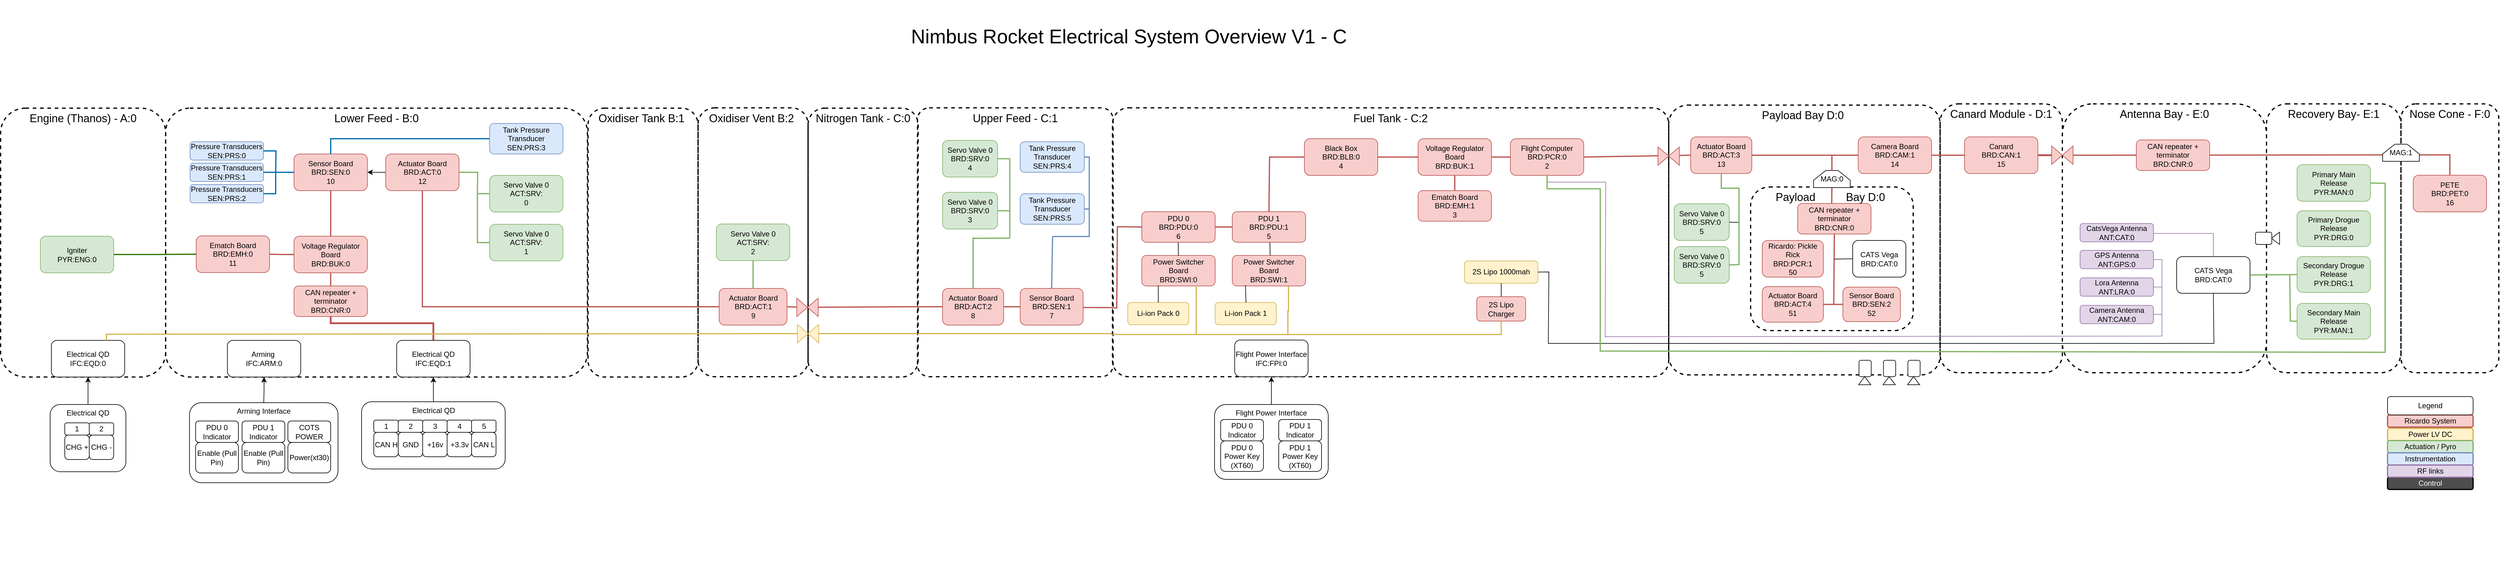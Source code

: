 <mxfile version="21.7.4" type="device" pages="6">
  <diagram name="Nimbus" id="0hrkyI8WmCUCqr5LTUta">
    <mxGraphModel dx="2421" dy="630" grid="0" gridSize="10" guides="1" tooltips="1" connect="1" arrows="1" fold="1" page="0" pageScale="1" pageWidth="1169" pageHeight="827" math="0" shadow="0">
      <root>
        <mxCell id="dcJwzwdMbtJpe3EE9kzq-0" />
        <mxCell id="dcJwzwdMbtJpe3EE9kzq-1" parent="dcJwzwdMbtJpe3EE9kzq-0" />
        <mxCell id="dcJwzwdMbtJpe3EE9kzq-24" value="&lt;font style=&quot;font-size: 18px&quot;&gt;Antenna Bay - E:0&lt;/font&gt;" style="rounded=1;whiteSpace=wrap;html=1;fillColor=none;strokeWidth=2;verticalAlign=top;dashed=1;" parent="dcJwzwdMbtJpe3EE9kzq-1" vertex="1">
          <mxGeometry x="2573" y="393" width="334" height="440" as="geometry" />
        </mxCell>
        <mxCell id="_C2yABqIyW3yVNZQ0sBL-0" value="&lt;span style=&quot;font-size: 18px;&quot;&gt;Oxidiser Vent B:2&amp;nbsp;&lt;/span&gt;" style="rounded=1;whiteSpace=wrap;html=1;fillColor=none;strokeWidth=2;verticalAlign=top;dashed=1;" parent="dcJwzwdMbtJpe3EE9kzq-1" vertex="1">
          <mxGeometry x="341" y="399.5" width="180" height="440" as="geometry" />
        </mxCell>
        <mxCell id="1Q90PBOdh79-dPxGQ-f2-23" value="&lt;font style=&quot;font-size: 18px&quot;&gt;Upper Feed - C:1&lt;/font&gt;" style="rounded=1;whiteSpace=wrap;html=1;fillColor=none;strokeWidth=2;verticalAlign=top;dashed=1;arcSize=6;" parent="dcJwzwdMbtJpe3EE9kzq-1" vertex="1">
          <mxGeometry x="700" y="399.5" width="320" height="440" as="geometry" />
        </mxCell>
        <mxCell id="EYP0_kPkKtGt6qpwwmhJ-9" value="" style="endArrow=none;html=1;rounded=0;exitX=0.5;exitY=0;exitDx=0;exitDy=0;fillColor=#fff2cc;strokeColor=#d6b656;strokeWidth=2;" parent="dcJwzwdMbtJpe3EE9kzq-1" edge="1">
          <mxGeometry width="50" height="50" relative="1" as="geometry">
            <mxPoint x="538.5" y="769" as="sourcePoint" />
            <mxPoint x="1021" y="769" as="targetPoint" />
          </mxGeometry>
        </mxCell>
        <mxCell id="dcJwzwdMbtJpe3EE9kzq-5" value="&lt;font style=&quot;font-size: 18px&quot;&gt;Payload Bay D:0&amp;nbsp;&lt;/font&gt;" style="rounded=1;whiteSpace=wrap;html=1;fillColor=none;strokeWidth=2;verticalAlign=top;dashed=1;arcSize=7;" parent="dcJwzwdMbtJpe3EE9kzq-1" vertex="1">
          <mxGeometry x="1929" y="395" width="444" height="441.5" as="geometry" />
        </mxCell>
        <mxCell id="1Q90PBOdh79-dPxGQ-f2-64" value="&lt;font style=&quot;font-size: 18px&quot;&gt;Payload&amp;nbsp; &amp;nbsp; &amp;nbsp; &amp;nbsp; &amp;nbsp; Bay D:0&amp;nbsp;&lt;/font&gt;" style="rounded=1;whiteSpace=wrap;html=1;fillColor=none;strokeWidth=2;verticalAlign=top;dashed=1;arcSize=13;" parent="dcJwzwdMbtJpe3EE9kzq-1" vertex="1">
          <mxGeometry x="2063" y="529" width="266" height="235" as="geometry" />
        </mxCell>
        <mxCell id="1Q90PBOdh79-dPxGQ-f2-47" value="&lt;font style=&quot;font-size: 18px&quot;&gt;Fuel Tank - C:2&lt;/font&gt;" style="rounded=1;whiteSpace=wrap;html=1;fillColor=none;strokeWidth=2;verticalAlign=top;dashed=1;arcSize=6;" parent="dcJwzwdMbtJpe3EE9kzq-1" vertex="1">
          <mxGeometry x="1019" y="399.5" width="910" height="440" as="geometry" />
        </mxCell>
        <mxCell id="dcJwzwdMbtJpe3EE9kzq-2" value="&lt;font style=&quot;font-size: 18px&quot;&gt;Recovery Bay- E:1&lt;/font&gt;" style="rounded=1;whiteSpace=wrap;html=1;fillColor=none;strokeWidth=2;verticalAlign=top;dashed=1;" parent="dcJwzwdMbtJpe3EE9kzq-1" vertex="1">
          <mxGeometry x="2907" y="393" width="220" height="440" as="geometry" />
        </mxCell>
        <mxCell id="dcJwzwdMbtJpe3EE9kzq-3" value="&lt;span style=&quot;font-size: 18px;&quot;&gt;Oxidiser Tank B:1&amp;nbsp;&lt;/span&gt;" style="rounded=1;whiteSpace=wrap;html=1;fillColor=none;strokeWidth=2;verticalAlign=top;dashed=1;" parent="dcJwzwdMbtJpe3EE9kzq-1" vertex="1">
          <mxGeometry x="161" y="400" width="180" height="440" as="geometry" />
        </mxCell>
        <mxCell id="dcJwzwdMbtJpe3EE9kzq-4" value="&lt;font style=&quot;font-size: 18px&quot;&gt;Engine (Thanos) - A:0&lt;/font&gt;" style="rounded=1;whiteSpace=wrap;html=1;fillColor=none;strokeWidth=2;verticalAlign=top;dashed=1;" parent="dcJwzwdMbtJpe3EE9kzq-1" vertex="1">
          <mxGeometry x="-800" y="400" width="270" height="440" as="geometry" />
        </mxCell>
        <mxCell id="dcJwzwdMbtJpe3EE9kzq-7" value="&lt;font style=&quot;font-size: 18px&quot;&gt;Lower Feed - B:0&lt;/font&gt;" style="rounded=1;whiteSpace=wrap;html=1;fillColor=none;strokeWidth=2;verticalAlign=top;dashed=1;arcSize=9;" parent="dcJwzwdMbtJpe3EE9kzq-1" vertex="1">
          <mxGeometry x="-530" y="400" width="690" height="440" as="geometry" />
        </mxCell>
        <mxCell id="LxjEX2YdQ43rbF0xMVtP-9" value="" style="edgeStyle=orthogonalEdgeStyle;rounded=0;orthogonalLoop=1;jettySize=auto;html=1;" parent="dcJwzwdMbtJpe3EE9kzq-1" source="dcJwzwdMbtJpe3EE9kzq-9" target="dcJwzwdMbtJpe3EE9kzq-11" edge="1">
          <mxGeometry relative="1" as="geometry" />
        </mxCell>
        <mxCell id="dcJwzwdMbtJpe3EE9kzq-9" value="Actuator Board&lt;br&gt;BRD:ACT:0&lt;br&gt;12" style="rounded=1;whiteSpace=wrap;html=1;fillColor=#f8cecc;strokeColor=#b85450;" parent="dcJwzwdMbtJpe3EE9kzq-1" vertex="1">
          <mxGeometry x="-170" y="475" width="120" height="60" as="geometry" />
        </mxCell>
        <mxCell id="dcJwzwdMbtJpe3EE9kzq-10" style="edgeStyle=orthogonalEdgeStyle;rounded=0;orthogonalLoop=1;jettySize=auto;html=1;exitX=0.5;exitY=1;exitDx=0;exitDy=0;strokeWidth=2;endArrow=none;endFill=0;fillColor=#f8cecc;strokeColor=#b85450;entryX=0.5;entryY=0;entryDx=0;entryDy=0;" parent="dcJwzwdMbtJpe3EE9kzq-1" source="dcJwzwdMbtJpe3EE9kzq-11" target="TURGTFyzRFASTGQCoFpO-0" edge="1">
          <mxGeometry relative="1" as="geometry" />
        </mxCell>
        <mxCell id="dcJwzwdMbtJpe3EE9kzq-11" value="Sensor Board&lt;br&gt;BRD:SEN:0&lt;br&gt;10" style="rounded=1;whiteSpace=wrap;html=1;fillColor=#f8cecc;strokeColor=#b85450;" parent="dcJwzwdMbtJpe3EE9kzq-1" vertex="1">
          <mxGeometry x="-320" y="475" width="120" height="60" as="geometry" />
        </mxCell>
        <mxCell id="dcJwzwdMbtJpe3EE9kzq-13" value="Ematch Board&lt;br&gt;BRD:EMH:0&lt;br&gt;11" style="rounded=1;whiteSpace=wrap;html=1;fillColor=#f8cecc;strokeColor=#b85450;" parent="dcJwzwdMbtJpe3EE9kzq-1" vertex="1">
          <mxGeometry x="-480" y="609" width="120" height="60" as="geometry" />
        </mxCell>
        <mxCell id="dcJwzwdMbtJpe3EE9kzq-15" value="Flight Computer&lt;br&gt;BRD:PCR:0&lt;br&gt;2" style="rounded=1;whiteSpace=wrap;html=1;fillColor=#f8cecc;strokeColor=#b85450;" parent="dcJwzwdMbtJpe3EE9kzq-1" vertex="1">
          <mxGeometry x="1670" y="450" width="120" height="60" as="geometry" />
        </mxCell>
        <mxCell id="dcJwzwdMbtJpe3EE9kzq-19" value="Igniter&lt;br&gt;PYR:ENG:0" style="rounded=1;whiteSpace=wrap;html=1;fillColor=#d5e8d4;strokeColor=#82b366;" parent="dcJwzwdMbtJpe3EE9kzq-1" vertex="1">
          <mxGeometry x="-735" y="609.5" width="120" height="60" as="geometry" />
        </mxCell>
        <mxCell id="dcJwzwdMbtJpe3EE9kzq-21" value="Pressure Transducers&lt;br&gt;SEN:PRS:0" style="rounded=1;whiteSpace=wrap;html=1;fillColor=#dae8fc;strokeColor=#6c8ebf;" parent="dcJwzwdMbtJpe3EE9kzq-1" vertex="1">
          <mxGeometry x="-490" y="455" width="120" height="30" as="geometry" />
        </mxCell>
        <mxCell id="dcJwzwdMbtJpe3EE9kzq-23" value="Tank Pressure Transducer&lt;br&gt;SEN:PRS:3" style="rounded=1;whiteSpace=wrap;html=1;fillColor=#dae8fc;strokeColor=#6c8ebf;" parent="dcJwzwdMbtJpe3EE9kzq-1" vertex="1">
          <mxGeometry y="425" width="120" height="50" as="geometry" />
        </mxCell>
        <mxCell id="dcJwzwdMbtJpe3EE9kzq-26" style="edgeStyle=orthogonalEdgeStyle;rounded=0;orthogonalLoop=1;jettySize=auto;html=1;strokeWidth=1;endArrow=none;endFill=0;fillColor=#e1d5e7;strokeColor=#9673a6;exitX=1;exitY=0.5;exitDx=0;exitDy=0;entryX=1;entryY=0.5;entryDx=0;entryDy=0;" parent="dcJwzwdMbtJpe3EE9kzq-1" source="dcJwzwdMbtJpe3EE9kzq-27" target="dcJwzwdMbtJpe3EE9kzq-96" edge="1">
          <mxGeometry relative="1" as="geometry">
            <Array as="points">
              <mxPoint x="2736" y="647.5" />
              <mxPoint x="2736" y="737.5" />
              <mxPoint x="2722" y="737.5" />
            </Array>
            <mxPoint x="2592" y="727.75" as="targetPoint" />
          </mxGeometry>
        </mxCell>
        <mxCell id="dcJwzwdMbtJpe3EE9kzq-27" value="GPS Antenna&lt;br&gt;ANT:GPS:0" style="rounded=1;whiteSpace=wrap;html=1;fillColor=#e1d5e7;strokeColor=#9673a6;" parent="dcJwzwdMbtJpe3EE9kzq-1" vertex="1">
          <mxGeometry x="2602" y="632.75" width="120" height="30" as="geometry" />
        </mxCell>
        <mxCell id="dcJwzwdMbtJpe3EE9kzq-29" value="Lora Antenna&lt;br&gt;ANT:LRA:0" style="rounded=1;whiteSpace=wrap;html=1;fillColor=#e1d5e7;strokeColor=#9673a6;" parent="dcJwzwdMbtJpe3EE9kzq-1" vertex="1">
          <mxGeometry x="2602" y="677.75" width="120" height="30" as="geometry" />
        </mxCell>
        <mxCell id="dcJwzwdMbtJpe3EE9kzq-31" value="CATS Vega&lt;br style=&quot;border-color: var(--border-color);&quot;&gt;BRD:CAT:0" style="rounded=1;whiteSpace=wrap;html=1;" parent="dcJwzwdMbtJpe3EE9kzq-1" vertex="1">
          <mxGeometry x="2760" y="643" width="120" height="60" as="geometry" />
        </mxCell>
        <mxCell id="dcJwzwdMbtJpe3EE9kzq-32" value="Secondary Main Release&lt;br&gt;PYR:MAN:1" style="rounded=1;whiteSpace=wrap;html=1;fillColor=#d5e8d4;strokeColor=#82b366;" parent="dcJwzwdMbtJpe3EE9kzq-1" vertex="1">
          <mxGeometry x="2957" y="719.5" width="120" height="58.5" as="geometry" />
        </mxCell>
        <mxCell id="dcJwzwdMbtJpe3EE9kzq-33" value="Primary Main Release&lt;br&gt;PYR:MAN:0" style="rounded=1;whiteSpace=wrap;html=1;fillColor=#d5e8d4;strokeColor=#82b366;" parent="dcJwzwdMbtJpe3EE9kzq-1" vertex="1">
          <mxGeometry x="2957" y="492.5" width="120" height="60" as="geometry" />
        </mxCell>
        <mxCell id="dcJwzwdMbtJpe3EE9kzq-34" value="Secondary Drogue Release&lt;br&gt;PYR:DRG:1" style="rounded=1;whiteSpace=wrap;html=1;fillColor=#d5e8d4;strokeColor=#82b366;" parent="dcJwzwdMbtJpe3EE9kzq-1" vertex="1">
          <mxGeometry x="2957" y="643" width="120" height="58.5" as="geometry" />
        </mxCell>
        <mxCell id="dcJwzwdMbtJpe3EE9kzq-35" value="Primary Drogue Release&lt;br&gt;PYR:DRG:0" style="rounded=1;whiteSpace=wrap;html=1;fillColor=#d5e8d4;strokeColor=#82b366;" parent="dcJwzwdMbtJpe3EE9kzq-1" vertex="1">
          <mxGeometry x="2957" y="568" width="120" height="58.5" as="geometry" />
        </mxCell>
        <mxCell id="dcJwzwdMbtJpe3EE9kzq-36" value="Flight Power Interface&lt;br&gt;IFC:FPI:0" style="rounded=1;whiteSpace=wrap;html=1;" parent="dcJwzwdMbtJpe3EE9kzq-1" vertex="1">
          <mxGeometry x="1219" y="779.5" width="120" height="60" as="geometry" />
        </mxCell>
        <mxCell id="dcJwzwdMbtJpe3EE9kzq-38" value="2S Lipo 1000mah" style="rounded=1;whiteSpace=wrap;html=1;fillColor=#fff2cc;strokeColor=#d6b656;" parent="dcJwzwdMbtJpe3EE9kzq-1" vertex="1">
          <mxGeometry x="1595" y="650" width="120" height="36.5" as="geometry" />
        </mxCell>
        <mxCell id="dcJwzwdMbtJpe3EE9kzq-39" value="Ricardo System" style="rounded=1;whiteSpace=wrap;html=1;strokeWidth=2;fillColor=#f8cecc;strokeColor=#b85450;" parent="dcJwzwdMbtJpe3EE9kzq-1" vertex="1">
          <mxGeometry x="3105" y="902" width="140" height="20" as="geometry" />
        </mxCell>
        <mxCell id="dcJwzwdMbtJpe3EE9kzq-40" value="Power LV DC" style="rounded=1;whiteSpace=wrap;html=1;strokeWidth=2;fillColor=#fff2cc;strokeColor=#d6b656;" parent="dcJwzwdMbtJpe3EE9kzq-1" vertex="1">
          <mxGeometry x="3105" y="924" width="140" height="20" as="geometry" />
        </mxCell>
        <mxCell id="dcJwzwdMbtJpe3EE9kzq-41" value="Actuation / Pyro" style="rounded=1;whiteSpace=wrap;html=1;strokeWidth=2;fillColor=#d5e8d4;strokeColor=#82b366;" parent="dcJwzwdMbtJpe3EE9kzq-1" vertex="1">
          <mxGeometry x="3105" y="944" width="140" height="20" as="geometry" />
        </mxCell>
        <mxCell id="dcJwzwdMbtJpe3EE9kzq-42" value="Instrumentation" style="rounded=1;whiteSpace=wrap;html=1;strokeWidth=2;fillColor=#dae8fc;strokeColor=#6c8ebf;" parent="dcJwzwdMbtJpe3EE9kzq-1" vertex="1">
          <mxGeometry x="3105" y="964" width="140" height="20" as="geometry" />
        </mxCell>
        <mxCell id="dcJwzwdMbtJpe3EE9kzq-43" value="Control" style="rounded=1;whiteSpace=wrap;html=1;strokeWidth=2;fillColor=#4D4D4D;strokeColor=#000000;fontColor=#FFFFFF;" parent="dcJwzwdMbtJpe3EE9kzq-1" vertex="1">
          <mxGeometry x="3105" y="1004" width="140" height="20" as="geometry" />
        </mxCell>
        <mxCell id="dcJwzwdMbtJpe3EE9kzq-44" value="RF links" style="rounded=1;whiteSpace=wrap;html=1;strokeWidth=2;fillColor=#e1d5e7;strokeColor=#9673a6;" parent="dcJwzwdMbtJpe3EE9kzq-1" vertex="1">
          <mxGeometry x="3105" y="984" width="140" height="20" as="geometry" />
        </mxCell>
        <mxCell id="dcJwzwdMbtJpe3EE9kzq-45" value="Legend" style="rounded=1;whiteSpace=wrap;html=1;" parent="dcJwzwdMbtJpe3EE9kzq-1" vertex="1">
          <mxGeometry x="3105" y="872" width="140" height="30" as="geometry" />
        </mxCell>
        <mxCell id="dcJwzwdMbtJpe3EE9kzq-47" value="Electrical QD&lt;br&gt;IFC:EQD:0" style="rounded=1;whiteSpace=wrap;html=1;" parent="dcJwzwdMbtJpe3EE9kzq-1" vertex="1">
          <mxGeometry x="-717" y="780" width="120" height="60" as="geometry" />
        </mxCell>
        <mxCell id="dcJwzwdMbtJpe3EE9kzq-48" style="edgeStyle=orthogonalEdgeStyle;rounded=0;orthogonalLoop=1;jettySize=auto;html=1;entryX=0.5;entryY=1;entryDx=0;entryDy=0;fontColor=#FFFFFF;startArrow=none;startFill=0;endArrow=classic;endFill=1;strokeColor=#000000;strokeWidth=1;exitX=0.5;exitY=0;exitDx=0;exitDy=0;" parent="dcJwzwdMbtJpe3EE9kzq-1" source="dcJwzwdMbtJpe3EE9kzq-49" target="dcJwzwdMbtJpe3EE9kzq-47" edge="1">
          <mxGeometry relative="1" as="geometry">
            <mxPoint x="-707" y="900.0" as="sourcePoint" />
          </mxGeometry>
        </mxCell>
        <mxCell id="dcJwzwdMbtJpe3EE9kzq-49" value="Electrical QD" style="rounded=1;whiteSpace=wrap;html=1;verticalAlign=top;" parent="dcJwzwdMbtJpe3EE9kzq-1" vertex="1">
          <mxGeometry x="-719" y="885" width="124" height="110" as="geometry" />
        </mxCell>
        <mxCell id="dcJwzwdMbtJpe3EE9kzq-61" value="" style="group" parent="dcJwzwdMbtJpe3EE9kzq-1" vertex="1" connectable="0">
          <mxGeometry x="-695" y="915" width="80" height="60" as="geometry" />
        </mxCell>
        <mxCell id="dcJwzwdMbtJpe3EE9kzq-62" value="CHG +" style="rounded=1;whiteSpace=wrap;html=1;strokeWidth=1;" parent="dcJwzwdMbtJpe3EE9kzq-61" vertex="1">
          <mxGeometry y="20" width="40" height="40" as="geometry" />
        </mxCell>
        <mxCell id="dcJwzwdMbtJpe3EE9kzq-63" value="CHG -" style="rounded=1;whiteSpace=wrap;html=1;strokeWidth=1;" parent="dcJwzwdMbtJpe3EE9kzq-61" vertex="1">
          <mxGeometry x="40" y="20" width="40" height="40" as="geometry" />
        </mxCell>
        <mxCell id="dcJwzwdMbtJpe3EE9kzq-64" value="1" style="rounded=1;whiteSpace=wrap;html=1;strokeWidth=1;" parent="dcJwzwdMbtJpe3EE9kzq-61" vertex="1">
          <mxGeometry width="40" height="20" as="geometry" />
        </mxCell>
        <mxCell id="dcJwzwdMbtJpe3EE9kzq-65" value="2" style="rounded=1;whiteSpace=wrap;html=1;strokeWidth=1;" parent="dcJwzwdMbtJpe3EE9kzq-61" vertex="1">
          <mxGeometry x="40" width="40" height="20" as="geometry" />
        </mxCell>
        <mxCell id="dcJwzwdMbtJpe3EE9kzq-66" style="edgeStyle=orthogonalEdgeStyle;rounded=0;orthogonalLoop=1;jettySize=auto;html=1;entryX=0.5;entryY=1;entryDx=0;entryDy=0;fontColor=#FFFFFF;startArrow=none;startFill=0;endArrow=classic;endFill=1;strokeColor=#000000;strokeWidth=1;exitX=0.5;exitY=0;exitDx=0;exitDy=0;" parent="dcJwzwdMbtJpe3EE9kzq-1" source="dcJwzwdMbtJpe3EE9kzq-85" target="dcJwzwdMbtJpe3EE9kzq-36" edge="1">
          <mxGeometry relative="1" as="geometry">
            <Array as="points">
              <mxPoint x="1279" y="879.5" />
            </Array>
          </mxGeometry>
        </mxCell>
        <mxCell id="dcJwzwdMbtJpe3EE9kzq-67" value="&lt;font style=&quot;font-size: 32px&quot;&gt;Nimbus Rocket Electrical System Overview V1 - C&lt;/font&gt;" style="text;html=1;strokeColor=none;fillColor=none;align=center;verticalAlign=middle;whiteSpace=wrap;rounded=0;" parent="dcJwzwdMbtJpe3EE9kzq-1" vertex="1">
          <mxGeometry x="441" y="223" width="1210" height="120" as="geometry" />
        </mxCell>
        <mxCell id="dcJwzwdMbtJpe3EE9kzq-68" style="edgeStyle=orthogonalEdgeStyle;rounded=0;orthogonalLoop=1;jettySize=auto;html=1;exitX=0.5;exitY=1;exitDx=0;exitDy=0;entryX=0.5;entryY=0;entryDx=0;entryDy=0;startArrow=classic;startFill=1;endArrow=none;endFill=0;" parent="dcJwzwdMbtJpe3EE9kzq-1" source="dcJwzwdMbtJpe3EE9kzq-69" target="dcJwzwdMbtJpe3EE9kzq-77" edge="1">
          <mxGeometry relative="1" as="geometry" />
        </mxCell>
        <mxCell id="dcJwzwdMbtJpe3EE9kzq-69" value="Arming&amp;nbsp;&lt;br&gt;IFC:ARM:0" style="rounded=1;whiteSpace=wrap;html=1;" parent="dcJwzwdMbtJpe3EE9kzq-1" vertex="1">
          <mxGeometry x="-429" y="780" width="120" height="60" as="geometry" />
        </mxCell>
        <mxCell id="dcJwzwdMbtJpe3EE9kzq-72" style="edgeStyle=orthogonalEdgeStyle;rounded=0;orthogonalLoop=1;jettySize=auto;html=1;exitX=0.5;exitY=1;exitDx=0;exitDy=0;entryX=0.5;entryY=0;entryDx=0;entryDy=0;strokeWidth=3;endArrow=none;endFill=0;fillColor=#f8cecc;strokeColor=#b85450;" parent="dcJwzwdMbtJpe3EE9kzq-1" source="dcJwzwdMbtJpe3EE9kzq-73" target="LjpUHQhr83zAfWQWI9g2-1" edge="1">
          <mxGeometry relative="1" as="geometry">
            <Array as="points">
              <mxPoint x="-260" y="752" />
              <mxPoint x="-92" y="752" />
            </Array>
          </mxGeometry>
        </mxCell>
        <mxCell id="dcJwzwdMbtJpe3EE9kzq-73" value="CAN repeater + terminator&lt;br&gt;BRD:CNR:0" style="rounded=1;whiteSpace=wrap;html=1;fillColor=#f8cecc;strokeColor=#b85450;" parent="dcJwzwdMbtJpe3EE9kzq-1" vertex="1">
          <mxGeometry x="-320" y="691" width="120" height="50" as="geometry" />
        </mxCell>
        <mxCell id="dcJwzwdMbtJpe3EE9kzq-75" value="2S Lipo Charger" style="rounded=1;whiteSpace=wrap;html=1;fillColor=#f8cecc;strokeColor=#b85450;" parent="dcJwzwdMbtJpe3EE9kzq-1" vertex="1">
          <mxGeometry x="1615" y="708.5" width="80" height="40" as="geometry" />
        </mxCell>
        <mxCell id="dcJwzwdMbtJpe3EE9kzq-76" value="" style="group" parent="dcJwzwdMbtJpe3EE9kzq-1" connectable="0" vertex="1">
          <mxGeometry x="-491" y="882" width="290" height="131" as="geometry" />
        </mxCell>
        <mxCell id="dcJwzwdMbtJpe3EE9kzq-77" value="Arming Interface" style="rounded=1;whiteSpace=wrap;html=1;verticalAlign=top;" parent="dcJwzwdMbtJpe3EE9kzq-76" vertex="1">
          <mxGeometry width="243" height="131" as="geometry" />
        </mxCell>
        <mxCell id="dcJwzwdMbtJpe3EE9kzq-78" value="Enable (Pull Pin)" style="rounded=1;whiteSpace=wrap;html=1;" parent="dcJwzwdMbtJpe3EE9kzq-76" vertex="1">
          <mxGeometry x="10" y="65" width="70" height="50" as="geometry" />
        </mxCell>
        <mxCell id="dcJwzwdMbtJpe3EE9kzq-79" value="PDU 0 Indicator" style="rounded=1;whiteSpace=wrap;html=1;" parent="dcJwzwdMbtJpe3EE9kzq-76" vertex="1">
          <mxGeometry x="10" y="30" width="70" height="35" as="geometry" />
        </mxCell>
        <mxCell id="dcJwzwdMbtJpe3EE9kzq-80" value="Power(xt30)" style="rounded=1;whiteSpace=wrap;html=1;" parent="dcJwzwdMbtJpe3EE9kzq-76" vertex="1">
          <mxGeometry x="161" y="65" width="70" height="50" as="geometry" />
        </mxCell>
        <mxCell id="dcJwzwdMbtJpe3EE9kzq-81" value="COTS POWER" style="rounded=1;whiteSpace=wrap;html=1;" parent="dcJwzwdMbtJpe3EE9kzq-76" vertex="1">
          <mxGeometry x="161" y="30" width="70" height="35" as="geometry" />
        </mxCell>
        <mxCell id="dcJwzwdMbtJpe3EE9kzq-82" value="Enable (Pull Pin)" style="rounded=1;whiteSpace=wrap;html=1;" parent="dcJwzwdMbtJpe3EE9kzq-76" vertex="1">
          <mxGeometry x="86" y="65" width="70" height="50" as="geometry" />
        </mxCell>
        <mxCell id="dcJwzwdMbtJpe3EE9kzq-83" value="PDU 1 Indicator" style="rounded=1;whiteSpace=wrap;html=1;" parent="dcJwzwdMbtJpe3EE9kzq-76" vertex="1">
          <mxGeometry x="86" y="30" width="70" height="35" as="geometry" />
        </mxCell>
        <mxCell id="dcJwzwdMbtJpe3EE9kzq-84" value="" style="group" parent="dcJwzwdMbtJpe3EE9kzq-1" connectable="0" vertex="1">
          <mxGeometry x="1184" y="885" width="555" height="260" as="geometry" />
        </mxCell>
        <mxCell id="dcJwzwdMbtJpe3EE9kzq-85" value="Flight Power Interface" style="rounded=1;whiteSpace=wrap;html=1;verticalAlign=top;" parent="dcJwzwdMbtJpe3EE9kzq-84" vertex="1">
          <mxGeometry x="2" width="186" height="122.5" as="geometry" />
        </mxCell>
        <mxCell id="dcJwzwdMbtJpe3EE9kzq-86" value="PDU 0 Power Key&lt;br&gt;(XT60)" style="rounded=1;whiteSpace=wrap;html=1;" parent="dcJwzwdMbtJpe3EE9kzq-84" vertex="1">
          <mxGeometry x="12" y="59.5" width="70" height="50" as="geometry" />
        </mxCell>
        <mxCell id="dcJwzwdMbtJpe3EE9kzq-90" value="PDU 1 Power Key (XT60)" style="rounded=1;whiteSpace=wrap;html=1;" parent="dcJwzwdMbtJpe3EE9kzq-84" vertex="1">
          <mxGeometry x="107" y="59.5" width="70" height="50" as="geometry" />
        </mxCell>
        <mxCell id="dcJwzwdMbtJpe3EE9kzq-91" value="PDU 1 Indicator" style="rounded=1;whiteSpace=wrap;html=1;" parent="dcJwzwdMbtJpe3EE9kzq-84" vertex="1">
          <mxGeometry x="107" y="24.5" width="70" height="35" as="geometry" />
        </mxCell>
        <mxCell id="dcJwzwdMbtJpe3EE9kzq-87" value="PDU 0 Indicator" style="rounded=1;whiteSpace=wrap;html=1;" parent="dcJwzwdMbtJpe3EE9kzq-84" vertex="1">
          <mxGeometry x="12" y="24.5" width="70" height="35" as="geometry" />
        </mxCell>
        <mxCell id="dcJwzwdMbtJpe3EE9kzq-92" style="edgeStyle=orthogonalEdgeStyle;rounded=0;orthogonalLoop=1;jettySize=auto;html=1;strokeWidth=1;endArrow=none;endFill=0;fillColor=#e1d5e7;strokeColor=#9673a6;entryX=0.5;entryY=0;entryDx=0;entryDy=0;exitX=1;exitY=0.5;exitDx=0;exitDy=0;" parent="dcJwzwdMbtJpe3EE9kzq-1" source="dcJwzwdMbtJpe3EE9kzq-93" target="dcJwzwdMbtJpe3EE9kzq-31" edge="1">
          <mxGeometry relative="1" as="geometry">
            <Array as="points">
              <mxPoint x="2722" y="605" />
              <mxPoint x="2820" y="605" />
            </Array>
            <mxPoint x="2794" y="655.13" as="targetPoint" />
            <mxPoint x="2756" y="571.88" as="sourcePoint" />
          </mxGeometry>
        </mxCell>
        <mxCell id="dcJwzwdMbtJpe3EE9kzq-93" value="CatsVega Antenna&lt;br&gt;ANT:CAT:0" style="rounded=1;whiteSpace=wrap;html=1;fillColor=#e1d5e7;strokeColor=#9673a6;" parent="dcJwzwdMbtJpe3EE9kzq-1" vertex="1">
          <mxGeometry x="2602" y="588.75" width="120" height="30" as="geometry" />
        </mxCell>
        <mxCell id="dcJwzwdMbtJpe3EE9kzq-94" value="&lt;font style=&quot;font-size: 18px&quot;&gt;Canard Module - D:1&lt;/font&gt;" style="rounded=1;whiteSpace=wrap;html=1;fillColor=none;strokeWidth=2;verticalAlign=top;dashed=1;" parent="dcJwzwdMbtJpe3EE9kzq-1" vertex="1">
          <mxGeometry x="2373" y="393" width="200" height="440" as="geometry" />
        </mxCell>
        <mxCell id="dcJwzwdMbtJpe3EE9kzq-96" value="Camera Antenna&lt;br&gt;ANT:CAM:0" style="rounded=1;whiteSpace=wrap;html=1;fillColor=#e1d5e7;strokeColor=#9673a6;" parent="dcJwzwdMbtJpe3EE9kzq-1" vertex="1">
          <mxGeometry x="2602" y="722.75" width="120" height="30" as="geometry" />
        </mxCell>
        <mxCell id="dcJwzwdMbtJpe3EE9kzq-105" value="&lt;font style=&quot;font-size: 18px&quot;&gt;Nose Cone - F:0&lt;/font&gt;" style="rounded=1;whiteSpace=wrap;html=1;fillColor=none;strokeWidth=2;verticalAlign=top;dashed=1;" parent="dcJwzwdMbtJpe3EE9kzq-1" vertex="1">
          <mxGeometry x="3127" y="393" width="160" height="440" as="geometry" />
        </mxCell>
        <mxCell id="dcJwzwdMbtJpe3EE9kzq-106" value="PETE&lt;br&gt;BRD:PET:0&lt;br&gt;16" style="rounded=1;whiteSpace=wrap;html=1;fillColor=#f8cecc;strokeColor=#b85450;" parent="dcJwzwdMbtJpe3EE9kzq-1" vertex="1">
          <mxGeometry x="3147" y="509.76" width="120" height="60" as="geometry" />
        </mxCell>
        <mxCell id="dcJwzwdMbtJpe3EE9kzq-108" value="Servo Valve 0&lt;br&gt;ACT:SRV:&lt;br&gt;0" style="rounded=1;whiteSpace=wrap;html=1;fillColor=#d5e8d4;strokeColor=#82b366;" parent="dcJwzwdMbtJpe3EE9kzq-1" vertex="1">
          <mxGeometry y="510" width="120" height="60" as="geometry" />
        </mxCell>
        <mxCell id="dcJwzwdMbtJpe3EE9kzq-109" value="Li-ion Pack 0" style="rounded=1;whiteSpace=wrap;html=1;fillColor=#fff2cc;strokeColor=#d6b656;rotation=0;" parent="dcJwzwdMbtJpe3EE9kzq-1" vertex="1">
          <mxGeometry x="1044" y="718" width="100" height="36.5" as="geometry" />
        </mxCell>
        <mxCell id="dcJwzwdMbtJpe3EE9kzq-111" value="PDU 0&lt;br&gt;BRD:PDU:0&lt;br&gt;6" style="rounded=1;whiteSpace=wrap;html=1;fillColor=#f8cecc;strokeColor=#b85450;rotation=0;" parent="dcJwzwdMbtJpe3EE9kzq-1" vertex="1">
          <mxGeometry x="1067" y="569.5" width="120" height="50" as="geometry" />
        </mxCell>
        <mxCell id="dcJwzwdMbtJpe3EE9kzq-114" value="PDU 1&lt;br&gt;BRD:PDU:1&lt;br&gt;5" style="rounded=1;whiteSpace=wrap;html=1;fillColor=#f8cecc;strokeColor=#b85450;rotation=0;" parent="dcJwzwdMbtJpe3EE9kzq-1" vertex="1">
          <mxGeometry x="1215" y="569.5" width="120" height="50" as="geometry" />
        </mxCell>
        <mxCell id="dcJwzwdMbtJpe3EE9kzq-119" value="Servo Valve 0&lt;br&gt;ACT:SRV:&lt;br&gt;1" style="rounded=1;whiteSpace=wrap;html=1;fillColor=#d5e8d4;strokeColor=#82b366;" parent="dcJwzwdMbtJpe3EE9kzq-1" vertex="1">
          <mxGeometry y="590" width="120" height="60" as="geometry" />
        </mxCell>
        <mxCell id="dcJwzwdMbtJpe3EE9kzq-149" value="Canard&lt;br&gt;BRD:CAN:1&lt;br&gt;15" style="rounded=1;whiteSpace=wrap;html=1;fillColor=#f8cecc;strokeColor=#b85450;" parent="dcJwzwdMbtJpe3EE9kzq-1" vertex="1">
          <mxGeometry x="2413" y="447" width="120" height="60" as="geometry" />
        </mxCell>
        <mxCell id="dcJwzwdMbtJpe3EE9kzq-150" value="" style="group;rotation=-90;" parent="dcJwzwdMbtJpe3EE9kzq-1" connectable="0" vertex="1">
          <mxGeometry x="2230" y="823" width="40" height="20" as="geometry" />
        </mxCell>
        <mxCell id="dcJwzwdMbtJpe3EE9kzq-151" value="" style="triangle;whiteSpace=wrap;html=1;rotation=-90;" parent="dcJwzwdMbtJpe3EE9kzq-150" vertex="1">
          <mxGeometry x="13" y="13" width="13.333" height="20" as="geometry" />
        </mxCell>
        <mxCell id="dcJwzwdMbtJpe3EE9kzq-152" value="" style="rounded=1;whiteSpace=wrap;html=1;rotation=-90;" parent="dcJwzwdMbtJpe3EE9kzq-150" vertex="1">
          <mxGeometry x="7" y="-7" width="26.667" height="20" as="geometry" />
        </mxCell>
        <mxCell id="dcJwzwdMbtJpe3EE9kzq-153" value="" style="group;rotation=-180;" parent="dcJwzwdMbtJpe3EE9kzq-1" connectable="0" vertex="1">
          <mxGeometry x="2889" y="603" width="40" height="20" as="geometry" />
        </mxCell>
        <mxCell id="dcJwzwdMbtJpe3EE9kzq-154" value="" style="triangle;whiteSpace=wrap;html=1;rotation=-180;" parent="dcJwzwdMbtJpe3EE9kzq-153" vertex="1">
          <mxGeometry x="26" width="13.333" height="20" as="geometry" />
        </mxCell>
        <mxCell id="dcJwzwdMbtJpe3EE9kzq-155" value="" style="rounded=1;whiteSpace=wrap;html=1;rotation=-180;" parent="dcJwzwdMbtJpe3EE9kzq-153" vertex="1">
          <mxGeometry width="26.667" height="20" as="geometry" />
        </mxCell>
        <mxCell id="dcJwzwdMbtJpe3EE9kzq-163" value="Camera Board&lt;br&gt;BRD:CAM:1&lt;br&gt;14" style="rounded=1;whiteSpace=wrap;html=1;fillColor=#f8cecc;strokeColor=#b85450;" parent="dcJwzwdMbtJpe3EE9kzq-1" vertex="1">
          <mxGeometry x="2239" y="447" width="120" height="60" as="geometry" />
        </mxCell>
        <mxCell id="1Q90PBOdh79-dPxGQ-f2-0" value="Pressure Transducers&lt;br&gt;SEN:PRS:1" style="rounded=1;whiteSpace=wrap;html=1;fillColor=#dae8fc;strokeColor=#6c8ebf;" parent="dcJwzwdMbtJpe3EE9kzq-1" vertex="1">
          <mxGeometry x="-490" y="490" width="120" height="30" as="geometry" />
        </mxCell>
        <mxCell id="1Q90PBOdh79-dPxGQ-f2-1" value="Pressure Transducers&lt;br&gt;SEN:PRS:2" style="rounded=1;whiteSpace=wrap;html=1;fillColor=#dae8fc;strokeColor=#6c8ebf;" parent="dcJwzwdMbtJpe3EE9kzq-1" vertex="1">
          <mxGeometry x="-490" y="525" width="120" height="30" as="geometry" />
        </mxCell>
        <mxCell id="1Q90PBOdh79-dPxGQ-f2-7" value="" style="endArrow=none;html=1;rounded=0;strokeWidth=2;fillColor=#1ba1e2;strokeColor=#006EAF;exitX=1;exitY=0.5;exitDx=0;exitDy=0;entryX=1;entryY=0.5;entryDx=0;entryDy=0;edgeStyle=orthogonalEdgeStyle;" parent="dcJwzwdMbtJpe3EE9kzq-1" source="1Q90PBOdh79-dPxGQ-f2-0" target="1Q90PBOdh79-dPxGQ-f2-1" edge="1">
          <mxGeometry width="50" height="50" relative="1" as="geometry">
            <mxPoint x="-180" y="620" as="sourcePoint" />
            <mxPoint x="-130" y="570" as="targetPoint" />
            <Array as="points">
              <mxPoint x="-350" y="505" />
              <mxPoint x="-350" y="540" />
            </Array>
          </mxGeometry>
        </mxCell>
        <mxCell id="1Q90PBOdh79-dPxGQ-f2-10" value="" style="endArrow=none;html=1;rounded=0;exitX=1;exitY=0.5;exitDx=0;exitDy=0;edgeStyle=orthogonalEdgeStyle;fillColor=#1ba1e2;strokeColor=#006EAF;strokeWidth=2;" parent="dcJwzwdMbtJpe3EE9kzq-1" source="dcJwzwdMbtJpe3EE9kzq-21" edge="1">
          <mxGeometry width="50" height="50" relative="1" as="geometry">
            <mxPoint x="-180" y="620" as="sourcePoint" />
            <mxPoint x="-350" y="510" as="targetPoint" />
          </mxGeometry>
        </mxCell>
        <mxCell id="1Q90PBOdh79-dPxGQ-f2-11" value="" style="endArrow=none;html=1;rounded=0;exitX=1;exitY=0.5;exitDx=0;exitDy=0;entryX=0;entryY=0.5;entryDx=0;entryDy=0;strokeWidth=2;fillColor=#1ba1e2;strokeColor=#006EAF;" parent="dcJwzwdMbtJpe3EE9kzq-1" source="1Q90PBOdh79-dPxGQ-f2-0" target="dcJwzwdMbtJpe3EE9kzq-11" edge="1">
          <mxGeometry width="50" height="50" relative="1" as="geometry">
            <mxPoint x="-350" y="510" as="sourcePoint" />
            <mxPoint x="-130" y="570" as="targetPoint" />
          </mxGeometry>
        </mxCell>
        <mxCell id="1Q90PBOdh79-dPxGQ-f2-12" value="" style="endArrow=none;html=1;rounded=0;exitX=1;exitY=0.5;exitDx=0;exitDy=0;entryX=0;entryY=0.5;entryDx=0;entryDy=0;edgeStyle=orthogonalEdgeStyle;fillColor=#60a917;strokeColor=#2D7600;strokeWidth=2;" parent="dcJwzwdMbtJpe3EE9kzq-1" source="dcJwzwdMbtJpe3EE9kzq-19" target="dcJwzwdMbtJpe3EE9kzq-13" edge="1">
          <mxGeometry width="50" height="50" relative="1" as="geometry">
            <mxPoint x="-320" y="590" as="sourcePoint" />
            <mxPoint x="-270" y="540" as="targetPoint" />
          </mxGeometry>
        </mxCell>
        <mxCell id="1Q90PBOdh79-dPxGQ-f2-13" value="" style="endArrow=none;html=1;rounded=0;entryX=0.5;entryY=0;entryDx=0;entryDy=0;exitX=0;exitY=0.5;exitDx=0;exitDy=0;fillColor=#1ba1e2;strokeColor=#006EAF;edgeStyle=orthogonalEdgeStyle;strokeWidth=2;" parent="dcJwzwdMbtJpe3EE9kzq-1" source="dcJwzwdMbtJpe3EE9kzq-23" target="dcJwzwdMbtJpe3EE9kzq-11" edge="1">
          <mxGeometry width="50" height="50" relative="1" as="geometry">
            <mxPoint x="-320" y="590" as="sourcePoint" />
            <mxPoint x="-270" y="540" as="targetPoint" />
          </mxGeometry>
        </mxCell>
        <mxCell id="1Q90PBOdh79-dPxGQ-f2-15" value="" style="endArrow=none;html=1;rounded=0;fontFamily=Helvetica;fontSize=12;fontColor=default;exitX=0;exitY=0.5;exitDx=0;exitDy=0;entryX=0;entryY=0.5;entryDx=0;entryDy=0;edgeStyle=orthogonalEdgeStyle;fillColor=#d5e8d4;strokeColor=#82b366;strokeWidth=2;" parent="dcJwzwdMbtJpe3EE9kzq-1" source="dcJwzwdMbtJpe3EE9kzq-108" target="dcJwzwdMbtJpe3EE9kzq-119" edge="1">
          <mxGeometry width="50" height="50" relative="1" as="geometry">
            <mxPoint x="-190" y="590" as="sourcePoint" />
            <mxPoint x="-140" y="540" as="targetPoint" />
            <Array as="points">
              <mxPoint x="-20" y="540" />
              <mxPoint x="-20" y="620" />
            </Array>
          </mxGeometry>
        </mxCell>
        <mxCell id="1Q90PBOdh79-dPxGQ-f2-16" value="" style="endArrow=none;html=1;rounded=0;fontFamily=Helvetica;fontSize=12;fontColor=default;exitX=1;exitY=0.5;exitDx=0;exitDy=0;edgeStyle=orthogonalEdgeStyle;fillColor=#d5e8d4;strokeColor=#82b366;strokeWidth=2;" parent="dcJwzwdMbtJpe3EE9kzq-1" source="dcJwzwdMbtJpe3EE9kzq-9" edge="1">
          <mxGeometry width="50" height="50" relative="1" as="geometry">
            <mxPoint x="-190" y="590" as="sourcePoint" />
            <mxPoint x="-20" y="540" as="targetPoint" />
          </mxGeometry>
        </mxCell>
        <mxCell id="1Q90PBOdh79-dPxGQ-f2-17" value="Actuator Board&lt;br&gt;BRD:ACT:1&lt;br&gt;9" style="rounded=1;whiteSpace=wrap;html=1;fillColor=#f8cecc;strokeColor=#b85450;" parent="dcJwzwdMbtJpe3EE9kzq-1" vertex="1">
          <mxGeometry x="375.5" y="695" width="111" height="60" as="geometry" />
        </mxCell>
        <mxCell id="1Q90PBOdh79-dPxGQ-f2-18" value="" style="endArrow=none;html=1;rounded=0;fontFamily=Helvetica;fontSize=12;fontColor=default;entryX=0.5;entryY=1;entryDx=0;entryDy=0;exitX=0;exitY=0.5;exitDx=0;exitDy=0;edgeStyle=orthogonalEdgeStyle;fillColor=#f8cecc;strokeColor=#b85450;strokeWidth=2;" parent="dcJwzwdMbtJpe3EE9kzq-1" source="1Q90PBOdh79-dPxGQ-f2-17" target="dcJwzwdMbtJpe3EE9kzq-9" edge="1">
          <mxGeometry width="50" height="50" relative="1" as="geometry">
            <mxPoint x="-120" y="700" as="sourcePoint" />
            <mxPoint x="-70" y="650" as="targetPoint" />
          </mxGeometry>
        </mxCell>
        <mxCell id="1Q90PBOdh79-dPxGQ-f2-19" value="Servo Valve 0&lt;br&gt;ACT:SRV:&lt;br&gt;2" style="rounded=1;whiteSpace=wrap;html=1;fillColor=#d5e8d4;strokeColor=#82b366;" parent="dcJwzwdMbtJpe3EE9kzq-1" vertex="1">
          <mxGeometry x="371" y="589.5" width="120" height="60" as="geometry" />
        </mxCell>
        <mxCell id="1Q90PBOdh79-dPxGQ-f2-20" value="" style="endArrow=none;html=1;rounded=0;fontFamily=Helvetica;fontSize=12;fontColor=default;entryX=0.5;entryY=1;entryDx=0;entryDy=0;exitX=0.5;exitY=0;exitDx=0;exitDy=0;fillColor=#d5e8d4;strokeColor=#82b366;strokeWidth=2;" parent="dcJwzwdMbtJpe3EE9kzq-1" source="1Q90PBOdh79-dPxGQ-f2-17" target="1Q90PBOdh79-dPxGQ-f2-19" edge="1">
          <mxGeometry width="50" height="50" relative="1" as="geometry">
            <mxPoint x="290" y="750" as="sourcePoint" />
            <mxPoint x="340" y="700" as="targetPoint" />
          </mxGeometry>
        </mxCell>
        <mxCell id="1Q90PBOdh79-dPxGQ-f2-21" value="&lt;font style=&quot;font-size: 18px&quot;&gt;Nitrogen Tank - C:0&lt;/font&gt;" style="rounded=1;whiteSpace=wrap;html=1;fillColor=none;strokeWidth=2;verticalAlign=top;dashed=1;" parent="dcJwzwdMbtJpe3EE9kzq-1" vertex="1">
          <mxGeometry x="521" y="400" width="180" height="440" as="geometry" />
        </mxCell>
        <mxCell id="1Q90PBOdh79-dPxGQ-f2-22" value="" style="endArrow=none;html=1;rounded=0;fontFamily=Helvetica;fontSize=12;fontColor=default;exitX=0.528;exitY=0.444;exitDx=0;exitDy=0;fillColor=#f8cecc;strokeColor=#b85450;strokeWidth=2;exitPerimeter=0;" parent="dcJwzwdMbtJpe3EE9kzq-1" edge="1">
          <mxGeometry width="50" height="50" relative="1" as="geometry">
            <mxPoint x="522.96" y="725.84" as="sourcePoint" />
            <mxPoint x="691" y="725" as="targetPoint" />
          </mxGeometry>
        </mxCell>
        <mxCell id="1Q90PBOdh79-dPxGQ-f2-24" value="Actuator Board&lt;br&gt;BRD:ACT:2&lt;br&gt;8" style="rounded=1;whiteSpace=wrap;html=1;fillColor=#f8cecc;strokeColor=#b85450;" parent="dcJwzwdMbtJpe3EE9kzq-1" vertex="1">
          <mxGeometry x="741" y="695" width="100" height="60" as="geometry" />
        </mxCell>
        <mxCell id="1Q90PBOdh79-dPxGQ-f2-25" value="" style="endArrow=none;html=1;rounded=0;fontFamily=Helvetica;fontSize=12;fontColor=default;entryX=0;entryY=0.5;entryDx=0;entryDy=0;fillColor=#f8cecc;strokeColor=#b85450;strokeWidth=2;" parent="dcJwzwdMbtJpe3EE9kzq-1" target="1Q90PBOdh79-dPxGQ-f2-24" edge="1">
          <mxGeometry width="50" height="50" relative="1" as="geometry">
            <mxPoint x="691" y="725" as="sourcePoint" />
            <mxPoint x="731" y="730" as="targetPoint" />
          </mxGeometry>
        </mxCell>
        <mxCell id="1Q90PBOdh79-dPxGQ-f2-27" value="Sensor Board&lt;br&gt;BRD:SEN:1&lt;br&gt;7" style="rounded=1;whiteSpace=wrap;html=1;fillColor=#f8cecc;strokeColor=#b85450;" parent="dcJwzwdMbtJpe3EE9kzq-1" vertex="1">
          <mxGeometry x="868" y="695" width="103" height="60" as="geometry" />
        </mxCell>
        <mxCell id="1Q90PBOdh79-dPxGQ-f2-28" value="" style="endArrow=none;html=1;rounded=0;fontFamily=Helvetica;fontSize=12;fontColor=default;exitX=1;exitY=0.5;exitDx=0;exitDy=0;entryX=0;entryY=0.5;entryDx=0;entryDy=0;fillColor=#f8cecc;strokeColor=#b85450;strokeWidth=2;" parent="dcJwzwdMbtJpe3EE9kzq-1" source="1Q90PBOdh79-dPxGQ-f2-24" target="1Q90PBOdh79-dPxGQ-f2-27" edge="1">
          <mxGeometry width="50" height="50" relative="1" as="geometry">
            <mxPoint x="1181" y="801.5" as="sourcePoint" />
            <mxPoint x="1231" y="751.5" as="targetPoint" />
          </mxGeometry>
        </mxCell>
        <mxCell id="1Q90PBOdh79-dPxGQ-f2-29" value="Servo Valve 0&lt;br&gt;BRD:SRV:0&lt;br&gt;3" style="rounded=1;whiteSpace=wrap;html=1;fillColor=#d5e8d4;strokeColor=#82b366;" parent="dcJwzwdMbtJpe3EE9kzq-1" vertex="1">
          <mxGeometry x="741" y="537.76" width="90" height="60" as="geometry" />
        </mxCell>
        <mxCell id="1Q90PBOdh79-dPxGQ-f2-30" value="Servo Valve 0&lt;br&gt;BRD:SRV:0&lt;br&gt;4" style="rounded=1;whiteSpace=wrap;html=1;fillColor=#d5e8d4;strokeColor=#82b366;" parent="dcJwzwdMbtJpe3EE9kzq-1" vertex="1">
          <mxGeometry x="741" y="452.76" width="90" height="60" as="geometry" />
        </mxCell>
        <mxCell id="1Q90PBOdh79-dPxGQ-f2-31" value="" style="endArrow=none;html=1;rounded=0;fontFamily=Helvetica;fontSize=12;fontColor=default;exitX=0.5;exitY=0;exitDx=0;exitDy=0;fillColor=#d5e8d4;strokeColor=#82b366;strokeWidth=2;" parent="dcJwzwdMbtJpe3EE9kzq-1" source="1Q90PBOdh79-dPxGQ-f2-24" edge="1">
          <mxGeometry width="50" height="50" relative="1" as="geometry">
            <mxPoint x="671" y="591.5" as="sourcePoint" />
            <mxPoint x="791" y="611.5" as="targetPoint" />
          </mxGeometry>
        </mxCell>
        <mxCell id="1Q90PBOdh79-dPxGQ-f2-32" value="" style="endArrow=none;html=1;rounded=0;fontFamily=Helvetica;fontSize=12;fontColor=default;fillColor=#d5e8d4;strokeColor=#82b366;strokeWidth=2;" parent="dcJwzwdMbtJpe3EE9kzq-1" edge="1">
          <mxGeometry width="50" height="50" relative="1" as="geometry">
            <mxPoint x="791" y="613" as="sourcePoint" />
            <mxPoint x="851" y="612.76" as="targetPoint" />
          </mxGeometry>
        </mxCell>
        <mxCell id="1Q90PBOdh79-dPxGQ-f2-33" value="" style="endArrow=none;html=1;rounded=0;fontFamily=Helvetica;fontSize=12;fontColor=default;fillColor=#d5e8d4;strokeColor=#82b366;strokeWidth=2;" parent="dcJwzwdMbtJpe3EE9kzq-1" edge="1">
          <mxGeometry width="50" height="50" relative="1" as="geometry">
            <mxPoint x="851" y="612.76" as="sourcePoint" />
            <mxPoint x="851" y="482.76" as="targetPoint" />
          </mxGeometry>
        </mxCell>
        <mxCell id="1Q90PBOdh79-dPxGQ-f2-34" value="" style="endArrow=none;html=1;rounded=0;fontFamily=Helvetica;fontSize=12;fontColor=default;exitX=1;exitY=0.5;exitDx=0;exitDy=0;fillColor=#d5e8d4;strokeColor=#82b366;strokeWidth=2;" parent="dcJwzwdMbtJpe3EE9kzq-1" source="1Q90PBOdh79-dPxGQ-f2-30" edge="1">
          <mxGeometry width="50" height="50" relative="1" as="geometry">
            <mxPoint x="651" y="592.76" as="sourcePoint" />
            <mxPoint x="851" y="482.76" as="targetPoint" />
          </mxGeometry>
        </mxCell>
        <mxCell id="1Q90PBOdh79-dPxGQ-f2-36" value="Tank Pressure Transducer&lt;br&gt;SEN:PRS:5" style="rounded=1;whiteSpace=wrap;html=1;fillColor=#dae8fc;strokeColor=#6c8ebf;" parent="dcJwzwdMbtJpe3EE9kzq-1" vertex="1">
          <mxGeometry x="868" y="540" width="105" height="50" as="geometry" />
        </mxCell>
        <mxCell id="1Q90PBOdh79-dPxGQ-f2-37" value="Tank Pressure Transducer&lt;br&gt;SEN:PRS:4" style="rounded=1;whiteSpace=wrap;html=1;fillColor=#dae8fc;strokeColor=#6c8ebf;" parent="dcJwzwdMbtJpe3EE9kzq-1" vertex="1">
          <mxGeometry x="868" y="455" width="105" height="50" as="geometry" />
        </mxCell>
        <mxCell id="1Q90PBOdh79-dPxGQ-f2-43" value="" style="endArrow=none;html=1;rounded=0;fontFamily=Helvetica;fontSize=12;fontColor=default;exitX=0.5;exitY=0;exitDx=0;exitDy=0;fillColor=#dae8fc;strokeColor=#6c8ebf;strokeWidth=2;" parent="dcJwzwdMbtJpe3EE9kzq-1" source="1Q90PBOdh79-dPxGQ-f2-27" edge="1">
          <mxGeometry width="50" height="50" relative="1" as="geometry">
            <mxPoint x="871" y="600" as="sourcePoint" />
            <mxPoint x="921" y="610" as="targetPoint" />
          </mxGeometry>
        </mxCell>
        <mxCell id="1Q90PBOdh79-dPxGQ-f2-46" value="" style="endArrow=none;html=1;rounded=0;fontFamily=Helvetica;fontSize=12;fontColor=default;entryX=1;entryY=0.5;entryDx=0;entryDy=0;fillColor=#dae8fc;strokeColor=#6c8ebf;strokeWidth=2;" parent="dcJwzwdMbtJpe3EE9kzq-1" target="1Q90PBOdh79-dPxGQ-f2-36" edge="1">
          <mxGeometry width="50" height="50" relative="1" as="geometry">
            <mxPoint x="921" y="610" as="sourcePoint" />
            <mxPoint x="1021" y="560" as="targetPoint" />
            <Array as="points">
              <mxPoint x="981" y="610" />
              <mxPoint x="981" y="565" />
            </Array>
          </mxGeometry>
        </mxCell>
        <mxCell id="1Q90PBOdh79-dPxGQ-f2-48" value="" style="endArrow=none;html=1;rounded=0;fontFamily=Helvetica;fontSize=12;fontColor=default;fillColor=#f8cecc;strokeColor=#b85450;strokeWidth=2;entryX=1;entryY=0.5;entryDx=0;entryDy=0;exitX=0;exitY=0.743;exitDx=0;exitDy=0;exitPerimeter=0;" parent="dcJwzwdMbtJpe3EE9kzq-1" source="1Q90PBOdh79-dPxGQ-f2-47" edge="1">
          <mxGeometry width="50" height="50" relative="1" as="geometry">
            <mxPoint x="1013" y="726" as="sourcePoint" />
            <mxPoint x="971.0" y="726.25" as="targetPoint" />
          </mxGeometry>
        </mxCell>
        <mxCell id="1Q90PBOdh79-dPxGQ-f2-49" value="" style="endArrow=none;html=1;rounded=0;fontFamily=Helvetica;fontSize=12;fontColor=default;exitX=1;exitY=0.5;exitDx=0;exitDy=0;entryX=0;entryY=0.5;entryDx=0;entryDy=0;fillColor=#f8cecc;strokeColor=#b85450;strokeWidth=2;" parent="dcJwzwdMbtJpe3EE9kzq-1" source="dcJwzwdMbtJpe3EE9kzq-111" target="dcJwzwdMbtJpe3EE9kzq-114" edge="1">
          <mxGeometry width="50" height="50" relative="1" as="geometry">
            <mxPoint x="1209" y="639.5" as="sourcePoint" />
            <mxPoint x="1259" y="589.5" as="targetPoint" />
          </mxGeometry>
        </mxCell>
        <mxCell id="1Q90PBOdh79-dPxGQ-f2-52" value="" style="endArrow=none;html=1;rounded=0;fontFamily=Helvetica;fontSize=12;fontColor=default;edgeStyle=orthogonalEdgeStyle;fillColor=#f8cecc;strokeColor=#b85450;strokeWidth=2;entryX=0;entryY=0.5;entryDx=0;entryDy=0;exitX=1;exitY=0.5;exitDx=0;exitDy=0;" parent="dcJwzwdMbtJpe3EE9kzq-1" source="LxjEX2YdQ43rbF0xMVtP-0" target="dcJwzwdMbtJpe3EE9kzq-15" edge="1">
          <mxGeometry width="50" height="50" relative="1" as="geometry">
            <mxPoint x="1638" y="480" as="sourcePoint" />
            <mxPoint x="1476" y="482.5" as="targetPoint" />
          </mxGeometry>
        </mxCell>
        <mxCell id="1Q90PBOdh79-dPxGQ-f2-54" value="Li-ion Pack 1" style="rounded=1;whiteSpace=wrap;html=1;fillColor=#fff2cc;strokeColor=#d6b656;rotation=0;" parent="dcJwzwdMbtJpe3EE9kzq-1" vertex="1">
          <mxGeometry x="1187" y="718" width="100" height="36.5" as="geometry" />
        </mxCell>
        <mxCell id="1Q90PBOdh79-dPxGQ-f2-55" value="" style="endArrow=none;html=1;rounded=0;fontFamily=Helvetica;fontSize=12;fontColor=default;exitX=1;exitY=0.5;exitDx=0;exitDy=0;entryX=0.5;entryY=1;entryDx=0;entryDy=0;" parent="dcJwzwdMbtJpe3EE9kzq-1" source="dcJwzwdMbtJpe3EE9kzq-38" target="dcJwzwdMbtJpe3EE9kzq-31" edge="1">
          <mxGeometry width="50" height="50" relative="1" as="geometry">
            <mxPoint x="1732" y="668.25" as="sourcePoint" />
            <mxPoint x="2749" y="704" as="targetPoint" />
            <Array as="points">
              <mxPoint x="1733" y="668" />
              <mxPoint x="1732" y="785" />
              <mxPoint x="2821" y="785" />
            </Array>
          </mxGeometry>
        </mxCell>
        <mxCell id="1Q90PBOdh79-dPxGQ-f2-56" value="" style="endArrow=none;html=1;rounded=0;fontFamily=Helvetica;fontSize=12;fontColor=default;exitX=0.5;exitY=1;exitDx=0;exitDy=0;entryX=0.5;entryY=0;entryDx=0;entryDy=0;" parent="dcJwzwdMbtJpe3EE9kzq-1" source="dcJwzwdMbtJpe3EE9kzq-38" target="dcJwzwdMbtJpe3EE9kzq-75" edge="1">
          <mxGeometry width="50" height="50" relative="1" as="geometry">
            <mxPoint x="1756" y="659.5" as="sourcePoint" />
            <mxPoint x="1806" y="609.5" as="targetPoint" />
          </mxGeometry>
        </mxCell>
        <mxCell id="1Q90PBOdh79-dPxGQ-f2-60" value="Actuator Board&lt;br&gt;BRD:ACT:4&lt;br&gt;51" style="rounded=1;whiteSpace=wrap;html=1;fillColor=#f8cecc;strokeColor=#b85450;" parent="dcJwzwdMbtJpe3EE9kzq-1" vertex="1">
          <mxGeometry x="2082" y="692" width="100" height="58.25" as="geometry" />
        </mxCell>
        <mxCell id="1Q90PBOdh79-dPxGQ-f2-61" value="CAN repeater + terminator&lt;br&gt;BRD:CNR:0" style="rounded=1;whiteSpace=wrap;html=1;fillColor=#f8cecc;strokeColor=#b85450;" parent="dcJwzwdMbtJpe3EE9kzq-1" vertex="1">
          <mxGeometry x="2140" y="556" width="120" height="50" as="geometry" />
        </mxCell>
        <mxCell id="1Q90PBOdh79-dPxGQ-f2-65" value="Actuator Board&lt;br&gt;BRD:ACT:3&lt;br&gt;13" style="rounded=1;whiteSpace=wrap;html=1;fillColor=#f8cecc;strokeColor=#b85450;" parent="dcJwzwdMbtJpe3EE9kzq-1" vertex="1">
          <mxGeometry x="1965" y="447" width="100" height="60" as="geometry" />
        </mxCell>
        <mxCell id="1Q90PBOdh79-dPxGQ-f2-66" value="Sensor Board&lt;br&gt;BRD:SEN:2&lt;br&gt;52" style="rounded=1;whiteSpace=wrap;html=1;fillColor=#f8cecc;strokeColor=#b85450;" parent="dcJwzwdMbtJpe3EE9kzq-1" vertex="1">
          <mxGeometry x="2214" y="692.88" width="94" height="56.5" as="geometry" />
        </mxCell>
        <mxCell id="1Q90PBOdh79-dPxGQ-f2-67" value="" style="endArrow=none;html=1;rounded=0;fontFamily=Helvetica;fontSize=12;fontColor=default;exitX=1;exitY=0.5;exitDx=0;exitDy=0;entryX=0;entryY=0.5;entryDx=0;entryDy=0;fillColor=#f8cecc;strokeColor=#b85450;strokeWidth=2;" parent="dcJwzwdMbtJpe3EE9kzq-1" source="1Q90PBOdh79-dPxGQ-f2-60" target="1Q90PBOdh79-dPxGQ-f2-66" edge="1">
          <mxGeometry width="50" height="50" relative="1" as="geometry">
            <mxPoint x="2089" y="686.5" as="sourcePoint" />
            <mxPoint x="2139" y="636.5" as="targetPoint" />
          </mxGeometry>
        </mxCell>
        <mxCell id="1Q90PBOdh79-dPxGQ-f2-68" value="" style="endArrow=none;html=1;rounded=0;fontFamily=Helvetica;fontSize=12;fontColor=default;entryX=0.5;entryY=1;entryDx=0;entryDy=0;fillColor=#f8cecc;strokeColor=#b85450;strokeWidth=2;" parent="dcJwzwdMbtJpe3EE9kzq-1" target="1Q90PBOdh79-dPxGQ-f2-61" edge="1">
          <mxGeometry width="50" height="50" relative="1" as="geometry">
            <mxPoint x="2199" y="721" as="sourcePoint" />
            <mxPoint x="2196" y="589.26" as="targetPoint" />
          </mxGeometry>
        </mxCell>
        <mxCell id="1Q90PBOdh79-dPxGQ-f2-71" value="" style="endArrow=none;html=1;rounded=0;fontFamily=Helvetica;fontSize=12;fontColor=default;entryX=0;entryY=0.5;entryDx=0;entryDy=0;exitX=1;exitY=0.5;exitDx=0;exitDy=0;fillColor=#f8cecc;strokeColor=#b85450;strokeWidth=2;" parent="dcJwzwdMbtJpe3EE9kzq-1" source="dcJwzwdMbtJpe3EE9kzq-15" target="1Q90PBOdh79-dPxGQ-f2-65" edge="1">
          <mxGeometry width="50" height="50" relative="1" as="geometry">
            <mxPoint x="1679" y="348.987" as="sourcePoint" />
            <mxPoint x="1729" y="529.5" as="targetPoint" />
          </mxGeometry>
        </mxCell>
        <mxCell id="1Q90PBOdh79-dPxGQ-f2-78" value="" style="endArrow=none;html=1;rounded=0;fontFamily=Helvetica;fontSize=12;fontColor=default;fillColor=#e1d5e7;strokeColor=#9673a6;strokeWidth=1;entryX=0.5;entryY=1;entryDx=0;entryDy=0;" parent="dcJwzwdMbtJpe3EE9kzq-1" target="dcJwzwdMbtJpe3EE9kzq-15" edge="1">
          <mxGeometry width="50" height="50" relative="1" as="geometry">
            <mxPoint x="1825" y="775" as="sourcePoint" />
            <mxPoint x="1576" y="519.5" as="targetPoint" />
            <Array as="points">
              <mxPoint x="1826" y="521" />
              <mxPoint x="1730" y="521" />
            </Array>
          </mxGeometry>
        </mxCell>
        <mxCell id="1Q90PBOdh79-dPxGQ-f2-79" value="" style="endArrow=none;html=1;rounded=0;fontFamily=Helvetica;fontSize=12;fontColor=default;strokeWidth=1;fillColor=#e1d5e7;strokeColor=#9673a6;" parent="dcJwzwdMbtJpe3EE9kzq-1" edge="1">
          <mxGeometry width="50" height="50" relative="1" as="geometry">
            <mxPoint x="1825" y="774" as="sourcePoint" />
            <mxPoint x="2736" y="738" as="targetPoint" />
            <Array as="points">
              <mxPoint x="2736" y="773" />
            </Array>
          </mxGeometry>
        </mxCell>
        <mxCell id="1Q90PBOdh79-dPxGQ-f2-80" value="" style="edgeStyle=orthogonalEdgeStyle;rounded=0;orthogonalLoop=1;jettySize=auto;html=1;exitX=1;exitY=0.5;exitDx=0;exitDy=0;entryX=0.5;entryY=1;entryDx=0;entryDy=0;strokeWidth=3;endArrow=none;endFill=0;fillColor=#f8cecc;strokeColor=#b85450;" parent="dcJwzwdMbtJpe3EE9kzq-1" source="dcJwzwdMbtJpe3EE9kzq-149" target="dcJwzwdMbtJpe3EE9kzq-127" edge="1">
          <mxGeometry relative="1" as="geometry">
            <mxPoint x="2473" y="448" as="sourcePoint" />
            <mxPoint x="3276" y="434" as="targetPoint" />
          </mxGeometry>
        </mxCell>
        <mxCell id="dcJwzwdMbtJpe3EE9kzq-127" value="" style="shape=collate;whiteSpace=wrap;html=1;rotation=90;fillColor=#f8cecc;strokeColor=#b85450;" parent="dcJwzwdMbtJpe3EE9kzq-1" vertex="1">
          <mxGeometry x="2558" y="459.5" width="30" height="35" as="geometry" />
        </mxCell>
        <mxCell id="1Q90PBOdh79-dPxGQ-f2-93" value="" style="endArrow=none;html=1;rounded=0;fontFamily=Helvetica;fontSize=12;fontColor=default;exitX=1;exitY=0.625;exitDx=0;exitDy=0;entryX=0.5;entryY=0;entryDx=0;entryDy=0;edgeStyle=orthogonalEdgeStyle;fillColor=#f8cecc;strokeColor=#b85450;strokeWidth=2;exitPerimeter=0;" parent="dcJwzwdMbtJpe3EE9kzq-1" source="vIFfBCUttMh4r4JHn3rP-5" target="dcJwzwdMbtJpe3EE9kzq-106" edge="1">
          <mxGeometry width="50" height="50" relative="1" as="geometry">
            <mxPoint x="3144.5" y="476" as="sourcePoint" />
            <mxPoint x="3267" y="553" as="targetPoint" />
          </mxGeometry>
        </mxCell>
        <mxCell id="1Q90PBOdh79-dPxGQ-f2-99" value="" style="endArrow=none;html=1;rounded=0;fontFamily=Helvetica;fontSize=12;fontColor=default;entryX=0.5;entryY=1;entryDx=0;entryDy=0;edgeStyle=orthogonalEdgeStyle;fillColor=#fff2cc;strokeColor=#d6b656;strokeWidth=2;exitX=0;exitY=0.843;exitDx=0;exitDy=0;exitPerimeter=0;" parent="dcJwzwdMbtJpe3EE9kzq-1" source="1Q90PBOdh79-dPxGQ-f2-47" target="dcJwzwdMbtJpe3EE9kzq-75" edge="1">
          <mxGeometry width="50" height="50" relative="1" as="geometry">
            <mxPoint x="1249" y="769.5" as="sourcePoint" />
            <mxPoint x="1369" y="659.5" as="targetPoint" />
          </mxGeometry>
        </mxCell>
        <mxCell id="1Q90PBOdh79-dPxGQ-f2-100" value="" style="endArrow=none;html=1;rounded=0;fontFamily=Helvetica;fontSize=12;fontColor=default;exitX=0;exitY=0.5;exitDx=0;exitDy=0;entryX=1;entryY=0.5;entryDx=0;entryDy=0;fillColor=#f8cecc;strokeColor=#b85450;strokeWidth=2;" parent="dcJwzwdMbtJpe3EE9kzq-1" source="dcJwzwdMbtJpe3EE9kzq-149" target="dcJwzwdMbtJpe3EE9kzq-163" edge="1">
          <mxGeometry width="50" height="50" relative="1" as="geometry">
            <mxPoint x="2553" y="623" as="sourcePoint" />
            <mxPoint x="2603" y="573" as="targetPoint" />
          </mxGeometry>
        </mxCell>
        <mxCell id="1Q90PBOdh79-dPxGQ-f2-102" value="" style="group;rotation=-90;" parent="dcJwzwdMbtJpe3EE9kzq-1" connectable="0" vertex="1">
          <mxGeometry x="2310" y="823" width="40" height="20" as="geometry" />
        </mxCell>
        <mxCell id="1Q90PBOdh79-dPxGQ-f2-103" value="" style="triangle;whiteSpace=wrap;html=1;rotation=-90;" parent="1Q90PBOdh79-dPxGQ-f2-102" vertex="1">
          <mxGeometry x="13" y="13" width="13.333" height="20" as="geometry" />
        </mxCell>
        <mxCell id="1Q90PBOdh79-dPxGQ-f2-104" value="" style="rounded=1;whiteSpace=wrap;html=1;rotation=-90;" parent="1Q90PBOdh79-dPxGQ-f2-102" vertex="1">
          <mxGeometry x="7" y="-7" width="26.667" height="20" as="geometry" />
        </mxCell>
        <mxCell id="1Q90PBOdh79-dPxGQ-f2-105" value="" style="group;rotation=-90;" parent="dcJwzwdMbtJpe3EE9kzq-1" connectable="0" vertex="1">
          <mxGeometry x="2270" y="823" width="40" height="20" as="geometry" />
        </mxCell>
        <mxCell id="1Q90PBOdh79-dPxGQ-f2-106" value="" style="triangle;whiteSpace=wrap;html=1;rotation=-90;" parent="1Q90PBOdh79-dPxGQ-f2-105" vertex="1">
          <mxGeometry x="13" y="13" width="13.333" height="20" as="geometry" />
        </mxCell>
        <mxCell id="1Q90PBOdh79-dPxGQ-f2-107" value="" style="rounded=1;whiteSpace=wrap;html=1;rotation=-90;" parent="1Q90PBOdh79-dPxGQ-f2-105" vertex="1">
          <mxGeometry x="7" y="-7" width="26.667" height="20" as="geometry" />
        </mxCell>
        <mxCell id="H6v3prVKZEotzRxlXCJJ-3" value="" style="endArrow=none;html=1;rounded=0;fontFamily=Helvetica;fontSize=12;fontColor=default;exitX=1;exitY=0.5;exitDx=0;exitDy=0;fillColor=#f8cecc;strokeColor=#b85450;strokeWidth=2;" parent="dcJwzwdMbtJpe3EE9kzq-1" source="1Q90PBOdh79-dPxGQ-f2-17" target="H6v3prVKZEotzRxlXCJJ-0" edge="1">
          <mxGeometry width="50" height="50" relative="1" as="geometry">
            <mxPoint x="310" y="725" as="sourcePoint" />
            <mxPoint x="510" y="725" as="targetPoint" />
          </mxGeometry>
        </mxCell>
        <mxCell id="H6v3prVKZEotzRxlXCJJ-0" value="" style="shape=collate;whiteSpace=wrap;html=1;rotation=90;fillColor=#f8cecc;strokeColor=#b85450;" parent="dcJwzwdMbtJpe3EE9kzq-1" vertex="1">
          <mxGeometry x="505" y="708.5" width="30" height="35" as="geometry" />
        </mxCell>
        <mxCell id="H6v3prVKZEotzRxlXCJJ-4" value="" style="shape=collate;whiteSpace=wrap;html=1;rotation=90;fillColor=#fff2cc;strokeColor=#d6b656;" parent="dcJwzwdMbtJpe3EE9kzq-1" vertex="1">
          <mxGeometry x="506" y="751.5" width="30" height="35" as="geometry" />
        </mxCell>
        <mxCell id="WkAQLbP6fZfPQ5r8uSDH-0" value="" style="shape=collate;whiteSpace=wrap;html=1;rotation=90;fillColor=#f8cecc;strokeColor=#b85450;" parent="dcJwzwdMbtJpe3EE9kzq-1" vertex="1">
          <mxGeometry x="1914" y="461" width="30" height="35" as="geometry" />
        </mxCell>
        <mxCell id="EYP0_kPkKtGt6qpwwmhJ-5" value="" style="endArrow=none;html=1;rounded=0;exitX=1;exitY=0.5;exitDx=0;exitDy=0;fillColor=#dae8fc;strokeColor=#6c8ebf;strokeWidth=2;" parent="dcJwzwdMbtJpe3EE9kzq-1" source="1Q90PBOdh79-dPxGQ-f2-37" edge="1">
          <mxGeometry width="50" height="50" relative="1" as="geometry">
            <mxPoint x="951" y="560" as="sourcePoint" />
            <mxPoint x="981" y="570" as="targetPoint" />
            <Array as="points">
              <mxPoint x="981" y="480" />
            </Array>
          </mxGeometry>
        </mxCell>
        <mxCell id="EYP0_kPkKtGt6qpwwmhJ-6" value="" style="endArrow=none;html=1;rounded=0;exitX=0.5;exitY=1;exitDx=0;exitDy=0;entryX=0.75;entryY=0;entryDx=0;entryDy=0;fillColor=#fff2cc;strokeColor=#d6b656;strokeWidth=2;" parent="dcJwzwdMbtJpe3EE9kzq-1" source="H6v3prVKZEotzRxlXCJJ-4" target="dcJwzwdMbtJpe3EE9kzq-47" edge="1">
          <mxGeometry width="50" height="50" relative="1" as="geometry">
            <mxPoint x="-50" y="760" as="sourcePoint" />
            <mxPoint y="710" as="targetPoint" />
            <Array as="points">
              <mxPoint x="-627" y="770" />
            </Array>
          </mxGeometry>
        </mxCell>
        <mxCell id="EYP0_kPkKtGt6qpwwmhJ-19" value="" style="endArrow=none;html=1;rounded=0;entryX=0;entryY=0.5;entryDx=0;entryDy=0;fillColor=#f8cecc;strokeColor=#b85450;strokeWidth=2;exitX=0;exitY=0.744;exitDx=0;exitDy=0;exitPerimeter=0;" parent="dcJwzwdMbtJpe3EE9kzq-1" source="1Q90PBOdh79-dPxGQ-f2-47" target="dcJwzwdMbtJpe3EE9kzq-111" edge="1">
          <mxGeometry width="50" height="50" relative="1" as="geometry">
            <mxPoint x="1011" y="724.5" as="sourcePoint" />
            <mxPoint x="1151" y="839.5" as="targetPoint" />
            <Array as="points">
              <mxPoint x="1026" y="727" />
              <mxPoint x="1027" y="594" />
            </Array>
          </mxGeometry>
        </mxCell>
        <mxCell id="WkHLp9Sb-Y1odq3i2iCL-0" value="Ricardo: Pickle Rick&lt;br&gt;BRD:PCR:1&lt;br&gt;50" style="rounded=1;whiteSpace=wrap;html=1;fillColor=#f8cecc;strokeColor=#b85450;" parent="dcJwzwdMbtJpe3EE9kzq-1" vertex="1">
          <mxGeometry x="2082" y="616.5" width="100" height="60" as="geometry" />
        </mxCell>
        <mxCell id="WkHLp9Sb-Y1odq3i2iCL-2" value="CATS Vega&lt;br style=&quot;border-color: var(--border-color);&quot;&gt;BRD:CAT:0" style="rounded=1;whiteSpace=wrap;html=1;" parent="dcJwzwdMbtJpe3EE9kzq-1" vertex="1">
          <mxGeometry x="2230" y="616.5" width="87" height="60" as="geometry" />
        </mxCell>
        <mxCell id="MEQVfMaE8YGOwiCopK_g-0" value="" style="endArrow=none;html=1;rounded=0;exitX=0.5;exitY=0;exitDx=0;exitDy=0;entryX=0.464;entryY=0.003;entryDx=0;entryDy=0;entryPerimeter=0;fillColor=#f8cecc;strokeColor=#b85450;strokeWidth=2;" parent="dcJwzwdMbtJpe3EE9kzq-1" source="1Q90PBOdh79-dPxGQ-f2-64" target="1Q90PBOdh79-dPxGQ-f2-61" edge="1">
          <mxGeometry width="50" height="50" relative="1" as="geometry">
            <mxPoint x="2277" y="637" as="sourcePoint" />
            <mxPoint x="2327" y="587" as="targetPoint" />
          </mxGeometry>
        </mxCell>
        <mxCell id="rjSWo1QABR3q5ps_aSj5-2" value="" style="endArrow=none;html=1;rounded=0;entryX=1;entryY=0.5;entryDx=0;entryDy=0;fillColor=#d5e8d4;strokeColor=#82b366;strokeWidth=2;exitX=0.5;exitY=1;exitDx=0;exitDy=0;" parent="dcJwzwdMbtJpe3EE9kzq-1" source="dcJwzwdMbtJpe3EE9kzq-15" target="dcJwzwdMbtJpe3EE9kzq-33" edge="1">
          <mxGeometry width="50" height="50" relative="1" as="geometry">
            <mxPoint x="1819" y="582.5" as="sourcePoint" />
            <mxPoint x="3317" y="520" as="targetPoint" />
            <Array as="points">
              <mxPoint x="1730" y="532" />
              <mxPoint x="1817" y="532" />
              <mxPoint x="1817" y="797.5" />
              <mxPoint x="3101" y="799.5" />
              <mxPoint x="3101" y="523" />
            </Array>
          </mxGeometry>
        </mxCell>
        <mxCell id="rjSWo1QABR3q5ps_aSj5-4" value="" style="endArrow=none;html=1;rounded=0;exitX=0;exitY=0.5;exitDx=0;exitDy=0;fillColor=#d5e8d4;strokeColor=#82b366;strokeWidth=2;entryX=1;entryY=0.5;entryDx=0;entryDy=0;" parent="dcJwzwdMbtJpe3EE9kzq-1" source="dcJwzwdMbtJpe3EE9kzq-34" target="dcJwzwdMbtJpe3EE9kzq-31" edge="1">
          <mxGeometry width="50" height="50" relative="1" as="geometry">
            <mxPoint x="3071" y="687.5" as="sourcePoint" />
            <mxPoint x="2944" y="594.5" as="targetPoint" />
            <Array as="points">
              <mxPoint x="2945" y="672.5" />
            </Array>
          </mxGeometry>
        </mxCell>
        <mxCell id="rjSWo1QABR3q5ps_aSj5-5" value="" style="endArrow=none;html=1;rounded=0;entryX=0;entryY=0.5;entryDx=0;entryDy=0;fillColor=#d5e8d4;strokeColor=#82b366;strokeWidth=2;" parent="dcJwzwdMbtJpe3EE9kzq-1" target="dcJwzwdMbtJpe3EE9kzq-32" edge="1">
          <mxGeometry width="50" height="50" relative="1" as="geometry">
            <mxPoint x="2945" y="672" as="sourcePoint" />
            <mxPoint x="3008" y="700.5" as="targetPoint" />
            <Array as="points">
              <mxPoint x="2946" y="748.5" />
            </Array>
          </mxGeometry>
        </mxCell>
        <mxCell id="LjpUHQhr83zAfWQWI9g2-1" value="Electrical QD&lt;br&gt;IFC:EQD:1" style="rounded=1;whiteSpace=wrap;html=1;" parent="dcJwzwdMbtJpe3EE9kzq-1" vertex="1">
          <mxGeometry x="-152" y="780" width="120" height="60" as="geometry" />
        </mxCell>
        <mxCell id="LjpUHQhr83zAfWQWI9g2-3" value="Electrical QD" style="rounded=1;whiteSpace=wrap;html=1;verticalAlign=top;" parent="dcJwzwdMbtJpe3EE9kzq-1" vertex="1">
          <mxGeometry x="-209.5" y="880.5" width="235" height="110" as="geometry" />
        </mxCell>
        <mxCell id="LjpUHQhr83zAfWQWI9g2-4" value="" style="group" parent="dcJwzwdMbtJpe3EE9kzq-1" vertex="1" connectable="0">
          <mxGeometry x="-189.5" y="910.5" width="200" height="60" as="geometry" />
        </mxCell>
        <mxCell id="LjpUHQhr83zAfWQWI9g2-5" value="+16v" style="rounded=1;whiteSpace=wrap;html=1;strokeWidth=1;" parent="LjpUHQhr83zAfWQWI9g2-4" vertex="1">
          <mxGeometry x="80" y="20" width="40" height="40" as="geometry" />
        </mxCell>
        <mxCell id="LjpUHQhr83zAfWQWI9g2-6" value="GND" style="rounded=1;whiteSpace=wrap;html=1;strokeWidth=1;" parent="LjpUHQhr83zAfWQWI9g2-4" vertex="1">
          <mxGeometry x="40" y="20" width="40" height="40" as="geometry" />
        </mxCell>
        <mxCell id="LjpUHQhr83zAfWQWI9g2-7" value="+3.3v" style="rounded=1;whiteSpace=wrap;html=1;strokeWidth=1;" parent="LjpUHQhr83zAfWQWI9g2-4" vertex="1">
          <mxGeometry x="120" y="20" width="40" height="40" as="geometry" />
        </mxCell>
        <mxCell id="LjpUHQhr83zAfWQWI9g2-8" value="CAN H" style="rounded=1;whiteSpace=wrap;html=1;strokeWidth=1;" parent="LjpUHQhr83zAfWQWI9g2-4" vertex="1">
          <mxGeometry y="20" width="40" height="40" as="geometry" />
        </mxCell>
        <mxCell id="LjpUHQhr83zAfWQWI9g2-9" value="CAN L" style="rounded=1;whiteSpace=wrap;html=1;strokeWidth=1;" parent="LjpUHQhr83zAfWQWI9g2-4" vertex="1">
          <mxGeometry x="160" y="20" width="40" height="40" as="geometry" />
        </mxCell>
        <mxCell id="LjpUHQhr83zAfWQWI9g2-10" value="1" style="rounded=1;whiteSpace=wrap;html=1;strokeWidth=1;" parent="LjpUHQhr83zAfWQWI9g2-4" vertex="1">
          <mxGeometry width="40" height="20" as="geometry" />
        </mxCell>
        <mxCell id="LjpUHQhr83zAfWQWI9g2-11" value="2" style="rounded=1;whiteSpace=wrap;html=1;strokeWidth=1;" parent="LjpUHQhr83zAfWQWI9g2-4" vertex="1">
          <mxGeometry x="40" width="40" height="20" as="geometry" />
        </mxCell>
        <mxCell id="LjpUHQhr83zAfWQWI9g2-12" value="3" style="rounded=1;whiteSpace=wrap;html=1;strokeWidth=1;" parent="LjpUHQhr83zAfWQWI9g2-4" vertex="1">
          <mxGeometry x="80" width="40" height="20" as="geometry" />
        </mxCell>
        <mxCell id="LjpUHQhr83zAfWQWI9g2-13" value="4" style="rounded=1;whiteSpace=wrap;html=1;strokeWidth=1;" parent="LjpUHQhr83zAfWQWI9g2-4" vertex="1">
          <mxGeometry x="120" width="40" height="20" as="geometry" />
        </mxCell>
        <mxCell id="LjpUHQhr83zAfWQWI9g2-14" value="5" style="rounded=1;whiteSpace=wrap;html=1;strokeWidth=1;" parent="LjpUHQhr83zAfWQWI9g2-4" vertex="1">
          <mxGeometry x="160" width="40" height="20" as="geometry" />
        </mxCell>
        <mxCell id="LjpUHQhr83zAfWQWI9g2-20" value="" style="edgeStyle=orthogonalEdgeStyle;rounded=0;orthogonalLoop=1;jettySize=auto;html=1;entryX=0.5;entryY=1;entryDx=0;entryDy=0;exitX=0.5;exitY=0;exitDx=0;exitDy=0;" parent="dcJwzwdMbtJpe3EE9kzq-1" source="LjpUHQhr83zAfWQWI9g2-3" target="LjpUHQhr83zAfWQWI9g2-1" edge="1">
          <mxGeometry relative="1" as="geometry" />
        </mxCell>
        <mxCell id="TURGTFyzRFASTGQCoFpO-0" value="Voltage Regulator Board&lt;br&gt;BRD:BUK:0" style="rounded=1;whiteSpace=wrap;html=1;fillColor=#f8cecc;strokeColor=#b85450;" parent="dcJwzwdMbtJpe3EE9kzq-1" vertex="1">
          <mxGeometry x="-320" y="609.5" width="120" height="60" as="geometry" />
        </mxCell>
        <mxCell id="TURGTFyzRFASTGQCoFpO-1" style="edgeStyle=orthogonalEdgeStyle;rounded=0;orthogonalLoop=1;jettySize=auto;html=1;exitX=0.5;exitY=1;exitDx=0;exitDy=0;strokeWidth=2;endArrow=none;endFill=0;fillColor=#f8cecc;strokeColor=#b85450;entryX=0.5;entryY=0;entryDx=0;entryDy=0;" parent="dcJwzwdMbtJpe3EE9kzq-1" source="TURGTFyzRFASTGQCoFpO-0" target="dcJwzwdMbtJpe3EE9kzq-73" edge="1">
          <mxGeometry relative="1" as="geometry">
            <mxPoint x="-250" y="545" as="sourcePoint" />
            <mxPoint x="-250" y="620" as="targetPoint" />
          </mxGeometry>
        </mxCell>
        <mxCell id="TURGTFyzRFASTGQCoFpO-3" style="edgeStyle=orthogonalEdgeStyle;rounded=0;orthogonalLoop=1;jettySize=auto;html=1;exitX=0;exitY=0.5;exitDx=0;exitDy=0;strokeWidth=2;endArrow=none;endFill=0;fillColor=#f8cecc;strokeColor=#b85450;entryX=1;entryY=0.5;entryDx=0;entryDy=0;" parent="dcJwzwdMbtJpe3EE9kzq-1" source="TURGTFyzRFASTGQCoFpO-0" target="dcJwzwdMbtJpe3EE9kzq-13" edge="1">
          <mxGeometry relative="1" as="geometry">
            <mxPoint x="-250" y="680" as="sourcePoint" />
            <mxPoint x="-250" y="701" as="targetPoint" />
          </mxGeometry>
        </mxCell>
        <mxCell id="TURGTFyzRFASTGQCoFpO-15" style="edgeStyle=orthogonalEdgeStyle;rounded=0;orthogonalLoop=1;jettySize=auto;html=1;strokeWidth=1;endArrow=none;endFill=0;fillColor=#e1d5e7;strokeColor=#9673a6;exitX=1;exitY=0.5;exitDx=0;exitDy=0;" parent="dcJwzwdMbtJpe3EE9kzq-1" source="dcJwzwdMbtJpe3EE9kzq-29" edge="1">
          <mxGeometry relative="1" as="geometry">
            <mxPoint x="2736" y="693.5" as="targetPoint" />
            <mxPoint x="2732" y="657.5" as="sourcePoint" />
          </mxGeometry>
        </mxCell>
        <mxCell id="TURGTFyzRFASTGQCoFpO-17" value="Power Switcher Board&lt;br&gt;BRD:SWI:0" style="rounded=1;whiteSpace=wrap;html=1;fillColor=#f8cecc;strokeColor=#b85450;rotation=0;" parent="dcJwzwdMbtJpe3EE9kzq-1" vertex="1">
          <mxGeometry x="1067" y="641" width="120" height="50" as="geometry" />
        </mxCell>
        <mxCell id="TURGTFyzRFASTGQCoFpO-18" value="Power Switcher Board&lt;br&gt;BRD:SWI:1" style="rounded=1;whiteSpace=wrap;html=1;fillColor=#f8cecc;strokeColor=#b85450;rotation=0;" parent="dcJwzwdMbtJpe3EE9kzq-1" vertex="1">
          <mxGeometry x="1215" y="641" width="120" height="50" as="geometry" />
        </mxCell>
        <mxCell id="TURGTFyzRFASTGQCoFpO-19" value="" style="endArrow=none;html=1;rounded=0;exitX=0.5;exitY=0;exitDx=0;exitDy=0;entryX=0.224;entryY=0.983;entryDx=0;entryDy=0;entryPerimeter=0;" parent="dcJwzwdMbtJpe3EE9kzq-1" source="dcJwzwdMbtJpe3EE9kzq-109" target="TURGTFyzRFASTGQCoFpO-17" edge="1">
          <mxGeometry width="50" height="50" relative="1" as="geometry">
            <mxPoint x="1239" y="726" as="sourcePoint" />
            <mxPoint x="1289" y="676" as="targetPoint" />
          </mxGeometry>
        </mxCell>
        <mxCell id="TURGTFyzRFASTGQCoFpO-20" value="" style="endArrow=none;html=1;rounded=0;exitX=0.5;exitY=0;exitDx=0;exitDy=0;entryX=0.218;entryY=0.985;entryDx=0;entryDy=0;entryPerimeter=0;" parent="dcJwzwdMbtJpe3EE9kzq-1" edge="1">
          <mxGeometry width="50" height="50" relative="1" as="geometry">
            <mxPoint x="1237.5" y="718" as="sourcePoint" />
            <mxPoint x="1236.5" y="690" as="targetPoint" />
          </mxGeometry>
        </mxCell>
        <mxCell id="TURGTFyzRFASTGQCoFpO-21" value="" style="endArrow=none;html=1;rounded=0;fontFamily=Helvetica;fontSize=12;fontColor=default;edgeStyle=orthogonalEdgeStyle;fillColor=#fff2cc;strokeColor=#d6b656;strokeWidth=2;exitX=0.75;exitY=1;exitDx=0;exitDy=0;" parent="dcJwzwdMbtJpe3EE9kzq-1" source="TURGTFyzRFASTGQCoFpO-17" edge="1">
          <mxGeometry width="50" height="50" relative="1" as="geometry">
            <mxPoint x="1405" y="880" as="sourcePoint" />
            <mxPoint x="1155" y="770" as="targetPoint" />
            <Array as="points">
              <mxPoint x="1156" y="691" />
              <mxPoint x="1156" y="770" />
            </Array>
          </mxGeometry>
        </mxCell>
        <mxCell id="TURGTFyzRFASTGQCoFpO-23" value="" style="endArrow=none;html=1;rounded=0;fontFamily=Helvetica;fontSize=12;fontColor=default;edgeStyle=orthogonalEdgeStyle;fillColor=#fff2cc;strokeColor=#d6b656;strokeWidth=2;exitX=0.75;exitY=1;exitDx=0;exitDy=0;" parent="dcJwzwdMbtJpe3EE9kzq-1" edge="1">
          <mxGeometry width="50" height="50" relative="1" as="geometry">
            <mxPoint x="1307" y="691.5" as="sourcePoint" />
            <mxPoint x="1305" y="770.5" as="targetPoint" />
            <Array as="points">
              <mxPoint x="1307" y="731.5" />
              <mxPoint x="1306" y="731.5" />
              <mxPoint x="1306" y="770.5" />
            </Array>
          </mxGeometry>
        </mxCell>
        <mxCell id="TURGTFyzRFASTGQCoFpO-24" value="" style="endArrow=none;html=1;rounded=0;fontFamily=Helvetica;fontSize=12;fontColor=default;exitX=0.5;exitY=0;exitDx=0;exitDy=0;entryX=0;entryY=0.5;entryDx=0;entryDy=0;fillColor=#f8cecc;strokeColor=#b85450;strokeWidth=2;" parent="dcJwzwdMbtJpe3EE9kzq-1" source="dcJwzwdMbtJpe3EE9kzq-114" target="LxjEX2YdQ43rbF0xMVtP-0" edge="1">
          <mxGeometry width="50" height="50" relative="1" as="geometry">
            <mxPoint x="1197" y="605" as="sourcePoint" />
            <mxPoint x="1351" y="480" as="targetPoint" />
            <Array as="points">
              <mxPoint x="1276" y="480" />
            </Array>
          </mxGeometry>
        </mxCell>
        <mxCell id="TURGTFyzRFASTGQCoFpO-25" value="" style="endArrow=none;html=1;rounded=0;entryX=0.218;entryY=0.985;entryDx=0;entryDy=0;entryPerimeter=0;exitX=0.499;exitY=0.009;exitDx=0;exitDy=0;exitPerimeter=0;" parent="dcJwzwdMbtJpe3EE9kzq-1" source="TURGTFyzRFASTGQCoFpO-17" edge="1">
          <mxGeometry width="50" height="50" relative="1" as="geometry">
            <mxPoint x="1128" y="642" as="sourcePoint" />
            <mxPoint x="1126.5" y="619.5" as="targetPoint" />
          </mxGeometry>
        </mxCell>
        <mxCell id="TURGTFyzRFASTGQCoFpO-26" value="" style="endArrow=none;html=1;rounded=0;entryX=0.218;entryY=0.985;entryDx=0;entryDy=0;entryPerimeter=0;exitX=0.499;exitY=0.009;exitDx=0;exitDy=0;exitPerimeter=0;" parent="dcJwzwdMbtJpe3EE9kzq-1" edge="1">
          <mxGeometry width="50" height="50" relative="1" as="geometry">
            <mxPoint x="1277" y="641" as="sourcePoint" />
            <mxPoint x="1276.5" y="619.5" as="targetPoint" />
          </mxGeometry>
        </mxCell>
        <mxCell id="4pIEvoAE8gMm7Ii_4et0-0" value="" style="endArrow=none;html=1;rounded=0;exitX=0.5;exitY=0;exitDx=0;exitDy=0;entryX=-0.003;entryY=0.625;entryDx=0;entryDy=0;fillColor=#f8cecc;strokeColor=#b85450;strokeWidth=2;entryPerimeter=0;" parent="dcJwzwdMbtJpe3EE9kzq-1" source="dcJwzwdMbtJpe3EE9kzq-127" target="vIFfBCUttMh4r4JHn3rP-5" edge="1">
          <mxGeometry width="50" height="50" relative="1" as="geometry">
            <mxPoint x="2507" y="1012.0" as="sourcePoint" />
            <mxPoint x="3109.5" y="476" as="targetPoint" />
          </mxGeometry>
        </mxCell>
        <mxCell id="vIFfBCUttMh4r4JHn3rP-2" value="MAG:0" style="shape=loopLimit;whiteSpace=wrap;html=1;" parent="dcJwzwdMbtJpe3EE9kzq-1" vertex="1">
          <mxGeometry x="2166" y="502" width="60" height="28" as="geometry" />
        </mxCell>
        <mxCell id="vIFfBCUttMh4r4JHn3rP-3" value="" style="endArrow=none;html=1;rounded=0;fontFamily=Helvetica;fontSize=12;fontColor=default;entryX=0.5;entryY=0;entryDx=0;entryDy=0;exitX=1;exitY=0.5;exitDx=0;exitDy=0;fillColor=#f8cecc;strokeColor=#b85450;strokeWidth=2;" parent="dcJwzwdMbtJpe3EE9kzq-1" source="1Q90PBOdh79-dPxGQ-f2-65" target="vIFfBCUttMh4r4JHn3rP-2" edge="1">
          <mxGeometry width="50" height="50" relative="1" as="geometry">
            <mxPoint x="1873" y="487" as="sourcePoint" />
            <mxPoint x="1975" y="487" as="targetPoint" />
            <Array as="points">
              <mxPoint x="2196" y="477" />
            </Array>
          </mxGeometry>
        </mxCell>
        <mxCell id="vIFfBCUttMh4r4JHn3rP-4" value="" style="endArrow=none;html=1;rounded=0;fontFamily=Helvetica;fontSize=12;fontColor=default;entryX=0;entryY=0.5;entryDx=0;entryDy=0;exitX=0.5;exitY=0;exitDx=0;exitDy=0;fillColor=#f8cecc;strokeColor=#b85450;strokeWidth=2;" parent="dcJwzwdMbtJpe3EE9kzq-1" source="vIFfBCUttMh4r4JHn3rP-2" target="dcJwzwdMbtJpe3EE9kzq-163" edge="1">
          <mxGeometry width="50" height="50" relative="1" as="geometry">
            <mxPoint x="1873" y="487" as="sourcePoint" />
            <mxPoint x="1975" y="487" as="targetPoint" />
            <Array as="points">
              <mxPoint x="2196" y="477" />
            </Array>
          </mxGeometry>
        </mxCell>
        <mxCell id="vIFfBCUttMh4r4JHn3rP-5" value="MAG:1" style="shape=loopLimit;whiteSpace=wrap;html=1;" parent="dcJwzwdMbtJpe3EE9kzq-1" vertex="1">
          <mxGeometry x="3097" y="459" width="60" height="28" as="geometry" />
        </mxCell>
        <mxCell id="vIFfBCUttMh4r4JHn3rP-6" value="Servo Valve 0&lt;br&gt;BRD:SRV:0&lt;br&gt;5" style="rounded=1;whiteSpace=wrap;html=1;fillColor=#d5e8d4;strokeColor=#82b366;" parent="dcJwzwdMbtJpe3EE9kzq-1" vertex="1">
          <mxGeometry x="1938" y="556.5" width="90" height="60" as="geometry" />
        </mxCell>
        <mxCell id="vIFfBCUttMh4r4JHn3rP-9" value="" style="endArrow=none;html=1;rounded=0;fontFamily=Helvetica;fontSize=12;fontColor=default;entryX=1;entryY=0.5;entryDx=0;entryDy=0;fillColor=#d5e8d4;strokeColor=#82b366;strokeWidth=2;" parent="dcJwzwdMbtJpe3EE9kzq-1" target="1Q90PBOdh79-dPxGQ-f2-29" edge="1">
          <mxGeometry width="50" height="50" relative="1" as="geometry">
            <mxPoint x="851" y="568" as="sourcePoint" />
            <mxPoint x="441" y="660" as="targetPoint" />
          </mxGeometry>
        </mxCell>
        <mxCell id="vIFfBCUttMh4r4JHn3rP-10" value="" style="endArrow=none;html=1;rounded=0;fontFamily=Helvetica;fontSize=12;fontColor=default;entryX=0.5;entryY=1;entryDx=0;entryDy=0;fillColor=#d5e8d4;strokeColor=#82b366;strokeWidth=2;exitX=1;exitY=0.5;exitDx=0;exitDy=0;" parent="dcJwzwdMbtJpe3EE9kzq-1" source="LxjEX2YdQ43rbF0xMVtP-5" target="1Q90PBOdh79-dPxGQ-f2-65" edge="1">
          <mxGeometry width="50" height="50" relative="1" as="geometry">
            <mxPoint x="1101" y="575" as="sourcePoint" />
            <mxPoint x="1081" y="575" as="targetPoint" />
            <Array as="points">
              <mxPoint x="2044" y="656" />
              <mxPoint x="2044" y="531" />
              <mxPoint x="2015" y="531" />
            </Array>
          </mxGeometry>
        </mxCell>
        <mxCell id="LxjEX2YdQ43rbF0xMVtP-0" value="Voltage Regulator Board&lt;br&gt;BRD:BUK:1" style="rounded=1;whiteSpace=wrap;html=1;fillColor=#f8cecc;strokeColor=#b85450;" parent="dcJwzwdMbtJpe3EE9kzq-1" vertex="1">
          <mxGeometry x="1519" y="450" width="120" height="60" as="geometry" />
        </mxCell>
        <mxCell id="LxjEX2YdQ43rbF0xMVtP-1" value="Black Box&lt;br&gt;BRD:BLB:0&lt;br&gt;4" style="rounded=1;whiteSpace=wrap;html=1;fillColor=#f8cecc;strokeColor=#b85450;" parent="dcJwzwdMbtJpe3EE9kzq-1" vertex="1">
          <mxGeometry x="1333" y="450" width="120" height="60" as="geometry" />
        </mxCell>
        <mxCell id="LxjEX2YdQ43rbF0xMVtP-2" value="Ematch Board&lt;br&gt;BRD:EMH:1&lt;br&gt;3" style="rounded=1;whiteSpace=wrap;html=1;fillColor=#f8cecc;strokeColor=#b85450;" parent="dcJwzwdMbtJpe3EE9kzq-1" vertex="1">
          <mxGeometry x="1519" y="535" width="120" height="50" as="geometry" />
        </mxCell>
        <mxCell id="LxjEX2YdQ43rbF0xMVtP-3" value="" style="endArrow=none;html=1;rounded=0;fontFamily=Helvetica;fontSize=12;fontColor=default;exitX=0.5;exitY=1;exitDx=0;exitDy=0;entryX=0.5;entryY=0;entryDx=0;entryDy=0;fillColor=#f8cecc;strokeColor=#b85450;strokeWidth=2;" parent="dcJwzwdMbtJpe3EE9kzq-1" source="LxjEX2YdQ43rbF0xMVtP-0" target="LxjEX2YdQ43rbF0xMVtP-2" edge="1">
          <mxGeometry width="50" height="50" relative="1" as="geometry">
            <mxPoint x="1364" y="605" as="sourcePoint" />
            <mxPoint x="1392" y="605" as="targetPoint" />
          </mxGeometry>
        </mxCell>
        <mxCell id="LxjEX2YdQ43rbF0xMVtP-4" value="" style="endArrow=none;html=1;rounded=0;fontFamily=Helvetica;fontSize=12;fontColor=default;exitX=0;exitY=0.5;exitDx=0;exitDy=0;" parent="dcJwzwdMbtJpe3EE9kzq-1" source="WkHLp9Sb-Y1odq3i2iCL-2" edge="1">
          <mxGeometry width="50" height="50" relative="1" as="geometry">
            <mxPoint x="1738" y="694" as="sourcePoint" />
            <mxPoint x="2200" y="647" as="targetPoint" />
          </mxGeometry>
        </mxCell>
        <mxCell id="LxjEX2YdQ43rbF0xMVtP-5" value="Servo Valve 0&lt;br&gt;BRD:SRV:0&lt;br&gt;5" style="rounded=1;whiteSpace=wrap;html=1;fillColor=#d5e8d4;strokeColor=#82b366;" parent="dcJwzwdMbtJpe3EE9kzq-1" vertex="1">
          <mxGeometry x="1938" y="626.5" width="90" height="60" as="geometry" />
        </mxCell>
        <mxCell id="LxjEX2YdQ43rbF0xMVtP-6" value="" style="endArrow=none;html=1;rounded=0;entryX=1;entryY=0.5;entryDx=0;entryDy=0;" parent="dcJwzwdMbtJpe3EE9kzq-1" target="vIFfBCUttMh4r4JHn3rP-6" edge="1">
          <mxGeometry width="50" height="50" relative="1" as="geometry">
            <mxPoint x="2043" y="587" as="sourcePoint" />
            <mxPoint x="2030" y="615" as="targetPoint" />
          </mxGeometry>
        </mxCell>
        <mxCell id="LxjEX2YdQ43rbF0xMVtP-10" value="CAN repeater + terminator&lt;br&gt;BRD:CNR:0" style="rounded=1;whiteSpace=wrap;html=1;fillColor=#f8cecc;strokeColor=#b85450;" parent="dcJwzwdMbtJpe3EE9kzq-1" vertex="1">
          <mxGeometry x="2694" y="452" width="120" height="50" as="geometry" />
        </mxCell>
      </root>
    </mxGraphModel>
  </diagram>
  <diagram name="NimbusGSS" id="N9eXvJC2R75TsIAwcHbP">
    <mxGraphModel dx="2713" dy="2227" grid="0" gridSize="10" guides="1" tooltips="1" connect="1" arrows="1" fold="1" page="1" pageScale="1" pageWidth="1169" pageHeight="827" math="0" shadow="0">
      <root>
        <mxCell id="p_Qdu_BeFKb6wmvrcFmq-0" />
        <mxCell id="p_Qdu_BeFKb6wmvrcFmq-1" parent="p_Qdu_BeFKb6wmvrcFmq-0" />
        <mxCell id="ytGd5Um4axZgrZrRp2fl-62" value="" style="endArrow=none;html=1;rounded=0;entryX=0;entryY=0.5;entryDx=0;entryDy=0;exitX=1;exitY=0.5;exitDx=0;exitDy=0;fillColor=#e1d5e7;strokeColor=#9673a6;strokeWidth=2;" parent="p_Qdu_BeFKb6wmvrcFmq-1" edge="1">
          <mxGeometry width="50" height="50" relative="1" as="geometry">
            <mxPoint x="840" y="1211" as="sourcePoint" />
            <mxPoint x="939" y="1211" as="targetPoint" />
          </mxGeometry>
        </mxCell>
        <mxCell id="za3Ko4Uz0f1zB8RacMZm-7" value="&lt;font style=&quot;font-size: 18px&quot;&gt;Fill&lt;/font&gt;" style="rounded=1;whiteSpace=wrap;html=1;fillColor=none;strokeWidth=2;verticalAlign=top;dashed=1;arcSize=10;" parent="p_Qdu_BeFKb6wmvrcFmq-1" vertex="1">
          <mxGeometry x="22" y="106" width="165" height="344" as="geometry" />
        </mxCell>
        <mxCell id="s6YH6ssI8uu0EkpCR0Fa-0" value="&lt;font style=&quot;font-size: 18px&quot;&gt;LC2&lt;/font&gt;" style="rounded=1;whiteSpace=wrap;html=1;fillColor=none;strokeWidth=2;verticalAlign=top;dashed=1;arcSize=10;" parent="p_Qdu_BeFKb6wmvrcFmq-1" vertex="1">
          <mxGeometry x="225" y="250" width="670" height="440" as="geometry" />
        </mxCell>
        <mxCell id="p_Qdu_BeFKb6wmvrcFmq-2" value="&lt;span style=&quot;font-size: 32px&quot;&gt;NIMBUS Ground Support System Wiring&lt;br&gt;&lt;/span&gt;" style="text;html=1;strokeColor=none;fillColor=none;align=center;verticalAlign=middle;whiteSpace=wrap;rounded=0;" parent="p_Qdu_BeFKb6wmvrcFmq-1" vertex="1">
          <mxGeometry x="575" y="-4" width="1210" height="120" as="geometry" />
        </mxCell>
        <mxCell id="p_Qdu_BeFKb6wmvrcFmq-40" value="Legend" style="rounded=1;whiteSpace=wrap;html=1;" parent="p_Qdu_BeFKb6wmvrcFmq-1" vertex="1">
          <mxGeometry x="1090" y="164" width="180" height="20" as="geometry" />
        </mxCell>
        <mxCell id="p_Qdu_BeFKb6wmvrcFmq-41" value="Actuation" style="rounded=1;whiteSpace=wrap;html=1;fillColor=#d5e8d4;strokeColor=#82b366;" parent="p_Qdu_BeFKb6wmvrcFmq-1" vertex="1">
          <mxGeometry x="1090" y="184" width="180" height="20" as="geometry" />
        </mxCell>
        <mxCell id="p_Qdu_BeFKb6wmvrcFmq-43" value="18VDC" style="rounded=1;whiteSpace=wrap;html=1;fillColor=#fff2cc;strokeColor=#d6b656;" parent="p_Qdu_BeFKb6wmvrcFmq-1" vertex="1">
          <mxGeometry x="1090" y="204" width="180" height="20" as="geometry" />
        </mxCell>
        <mxCell id="p_Qdu_BeFKb6wmvrcFmq-44" value="Instrumentation" style="rounded=1;whiteSpace=wrap;html=1;fillColor=#dae8fc;strokeColor=#6c8ebf;" parent="p_Qdu_BeFKb6wmvrcFmq-1" vertex="1">
          <mxGeometry x="1090" y="224" width="180" height="20" as="geometry" />
        </mxCell>
        <mxCell id="p_Qdu_BeFKb6wmvrcFmq-45" value="Ricardo System" style="rounded=1;whiteSpace=wrap;html=1;fillColor=#f8cecc;strokeColor=#b85450;" parent="p_Qdu_BeFKb6wmvrcFmq-1" vertex="1">
          <mxGeometry x="1090" y="244" width="180" height="20" as="geometry" />
        </mxCell>
        <mxCell id="cGvtb73Tbzx7Y3dHdXrF-0" value="Sensor Board 0&lt;br&gt;BRD:SEN:3&lt;br&gt;102" style="rounded=1;whiteSpace=wrap;html=1;fillColor=#f8cecc;strokeColor=#b85450;rotation=0;" parent="p_Qdu_BeFKb6wmvrcFmq-1" vertex="1">
          <mxGeometry x="274" y="294" width="120" height="60" as="geometry" />
        </mxCell>
        <mxCell id="kohOW5OhGSKcm27smON2-0" value="Flight Computer&lt;br&gt;BRD:PCR:2&lt;br&gt;100" style="rounded=1;whiteSpace=wrap;html=1;fillColor=#f8cecc;strokeColor=#b85450;" parent="p_Qdu_BeFKb6wmvrcFmq-1" vertex="1">
          <mxGeometry x="274" y="470" width="120" height="60" as="geometry" />
        </mxCell>
        <mxCell id="sYI3Eh1wfwpd3ZpxgFvH-0" value="Servo Valve 0&lt;br&gt;BRD:SRV:0&lt;br&gt;0" style="rounded=1;whiteSpace=wrap;html=1;fillColor=#d5e8d4;strokeColor=#82b366;" parent="p_Qdu_BeFKb6wmvrcFmq-1" vertex="1">
          <mxGeometry x="45.5" y="386" width="90" height="60" as="geometry" />
        </mxCell>
        <mxCell id="sYI3Eh1wfwpd3ZpxgFvH-1" value="" style="endArrow=none;html=1;rounded=0;entryX=1;entryY=0.5;entryDx=0;entryDy=0;exitX=0;exitY=0.5;exitDx=0;exitDy=0;fillColor=#d5e8d4;strokeColor=#82b366;strokeWidth=2;" parent="p_Qdu_BeFKb6wmvrcFmq-1" source="UQp3HTrBOYtQNfI6QvkO-8" target="sYI3Eh1wfwpd3ZpxgFvH-0" edge="1">
          <mxGeometry width="50" height="50" relative="1" as="geometry">
            <mxPoint x="629" y="498" as="sourcePoint" />
            <mxPoint x="679" y="448" as="targetPoint" />
          </mxGeometry>
        </mxCell>
        <mxCell id="weuD4x4ziS-CXEUWNtJ7-0" value="Tank Pressure Transducer&lt;br&gt;SEN:PRS:0" style="rounded=1;whiteSpace=wrap;html=1;fillColor=#dae8fc;strokeColor=#6c8ebf;" parent="p_Qdu_BeFKb6wmvrcFmq-1" vertex="1">
          <mxGeometry x="38" y="265" width="105" height="50" as="geometry" />
        </mxCell>
        <mxCell id="weuD4x4ziS-CXEUWNtJ7-1" value="Tank Pressure Transducer&lt;br&gt;SEN:PRS:1" style="rounded=1;whiteSpace=wrap;html=1;fillColor=#dae8fc;strokeColor=#6c8ebf;" parent="p_Qdu_BeFKb6wmvrcFmq-1" vertex="1">
          <mxGeometry x="38" y="327" width="105" height="50" as="geometry" />
        </mxCell>
        <mxCell id="2y3hcJPCBM7uVEonePHI-0" value="PDU 0&lt;br&gt;BRD:PDU:2&lt;br&gt;103" style="rounded=1;whiteSpace=wrap;html=1;fillColor=#f8cecc;strokeColor=#b85450;rotation=0;" parent="p_Qdu_BeFKb6wmvrcFmq-1" vertex="1">
          <mxGeometry x="579" y="294" width="120" height="60" as="geometry" />
        </mxCell>
        <mxCell id="Ineq6RLJGVyV0Bv64z8W-0" value="" style="edgeStyle=orthogonalEdgeStyle;rounded=0;orthogonalLoop=1;jettySize=auto;html=1;" parent="p_Qdu_BeFKb6wmvrcFmq-1" source="SOIANwU0NtaHO9D3fC2T-0" target="cGvtb73Tbzx7Y3dHdXrF-0" edge="1">
          <mxGeometry relative="1" as="geometry" />
        </mxCell>
        <mxCell id="SOIANwU0NtaHO9D3fC2T-0" value="Actuator Board&lt;br&gt;BRD:ACT:0&lt;br&gt;101" style="rounded=1;whiteSpace=wrap;html=1;fillColor=#f8cecc;strokeColor=#b85450;" parent="p_Qdu_BeFKb6wmvrcFmq-1" vertex="1">
          <mxGeometry x="274" y="386" width="120" height="60" as="geometry" />
        </mxCell>
        <mxCell id="OdRoFm646-OZcL7vuBhB-0" value="16 V PSU" style="rounded=1;whiteSpace=wrap;html=1;" parent="p_Qdu_BeFKb6wmvrcFmq-1" vertex="1">
          <mxGeometry x="433" y="597" width="120" height="60" as="geometry" />
        </mxCell>
        <mxCell id="0Cs8w0CgcnoqrVXjL4TK-0" value="&lt;span style=&quot;font-size: 18px;&quot;&gt;LC1&lt;/span&gt;" style="rounded=1;whiteSpace=wrap;html=1;fillColor=none;strokeWidth=2;verticalAlign=top;dashed=1;arcSize=10;" parent="p_Qdu_BeFKb6wmvrcFmq-1" vertex="1">
          <mxGeometry x="225" y="896" width="670" height="440" as="geometry" />
        </mxCell>
        <mxCell id="0Cs8w0CgcnoqrVXjL4TK-1" value="&lt;font style=&quot;font-size: 18px&quot;&gt;MC2&lt;/font&gt;" style="rounded=1;whiteSpace=wrap;html=1;fillColor=none;strokeWidth=2;verticalAlign=top;dashed=1;arcSize=10;" parent="p_Qdu_BeFKb6wmvrcFmq-1" vertex="1">
          <mxGeometry x="1446" y="245" width="670" height="440" as="geometry" />
        </mxCell>
        <mxCell id="0Cs8w0CgcnoqrVXjL4TK-2" value="&lt;font style=&quot;font-size: 18px&quot;&gt;MC1&lt;/font&gt;" style="rounded=1;whiteSpace=wrap;html=1;fillColor=none;strokeWidth=2;verticalAlign=top;dashed=1;arcSize=10;" parent="p_Qdu_BeFKb6wmvrcFmq-1" vertex="1">
          <mxGeometry x="1461" y="886" width="670" height="440" as="geometry" />
        </mxCell>
        <mxCell id="za3Ko4Uz0f1zB8RacMZm-0" value="5V PSU" style="rounded=1;whiteSpace=wrap;html=1;" parent="p_Qdu_BeFKb6wmvrcFmq-1" vertex="1">
          <mxGeometry x="579" y="597" width="120" height="60" as="geometry" />
        </mxCell>
        <mxCell id="za3Ko4Uz0f1zB8RacMZm-1" value="" style="endArrow=none;html=1;rounded=0;exitX=1;exitY=0.5;exitDx=0;exitDy=0;entryX=0;entryY=0.25;entryDx=0;entryDy=0;fillColor=#dae8fc;strokeColor=#6c8ebf;strokeWidth=2;" parent="p_Qdu_BeFKb6wmvrcFmq-1" source="weuD4x4ziS-CXEUWNtJ7-0" target="cGvtb73Tbzx7Y3dHdXrF-0" edge="1">
          <mxGeometry width="50" height="50" relative="1" as="geometry">
            <mxPoint x="519" y="456" as="sourcePoint" />
            <mxPoint x="569" y="406" as="targetPoint" />
            <Array as="points">
              <mxPoint x="225" y="291" />
            </Array>
          </mxGeometry>
        </mxCell>
        <mxCell id="za3Ko4Uz0f1zB8RacMZm-2" value="" style="endArrow=none;html=1;rounded=0;exitX=1;exitY=0.5;exitDx=0;exitDy=0;entryX=0;entryY=0.75;entryDx=0;entryDy=0;fillColor=#dae8fc;strokeColor=#6c8ebf;strokeWidth=2;" parent="p_Qdu_BeFKb6wmvrcFmq-1" source="weuD4x4ziS-CXEUWNtJ7-1" target="cGvtb73Tbzx7Y3dHdXrF-0" edge="1">
          <mxGeometry width="50" height="50" relative="1" as="geometry">
            <mxPoint x="143" y="344" as="sourcePoint" />
            <mxPoint x="274" y="363" as="targetPoint" />
            <Array as="points">
              <mxPoint x="225" y="353" />
            </Array>
          </mxGeometry>
        </mxCell>
        <mxCell id="za3Ko4Uz0f1zB8RacMZm-3" value="Ground Power" style="rounded=1;whiteSpace=wrap;html=1;fillColor=#bac8d3;strokeColor=#23445d;" parent="p_Qdu_BeFKb6wmvrcFmq-1" vertex="1">
          <mxGeometry x="1090" y="264" width="180" height="20" as="geometry" />
        </mxCell>
        <mxCell id="za3Ko4Uz0f1zB8RacMZm-4" value="" style="endArrow=none;html=1;rounded=0;entryX=0.5;entryY=1;entryDx=0;entryDy=0;exitX=0.5;exitY=1;exitDx=0;exitDy=0;" parent="p_Qdu_BeFKb6wmvrcFmq-1" source="za3Ko4Uz0f1zB8RacMZm-0" target="OdRoFm646-OZcL7vuBhB-0" edge="1">
          <mxGeometry width="50" height="50" relative="1" as="geometry">
            <mxPoint x="645" y="665" as="sourcePoint" />
            <mxPoint x="695" y="615" as="targetPoint" />
            <Array as="points">
              <mxPoint x="639" y="671" />
              <mxPoint x="493" y="670" />
            </Array>
          </mxGeometry>
        </mxCell>
        <mxCell id="za3Ko4Uz0f1zB8RacMZm-6" value="" style="endArrow=none;html=1;rounded=0;entryX=0.724;entryY=1;entryDx=0;entryDy=0;entryPerimeter=0;" parent="p_Qdu_BeFKb6wmvrcFmq-1" edge="1">
          <mxGeometry width="50" height="50" relative="1" as="geometry">
            <mxPoint x="564" y="671" as="sourcePoint" />
            <mxPoint x="564.08" y="690" as="targetPoint" />
          </mxGeometry>
        </mxCell>
        <mxCell id="za3Ko4Uz0f1zB8RacMZm-8" value="&lt;font style=&quot;font-size: 18px&quot;&gt;Rocket&lt;br&gt;&lt;br&gt;&lt;/font&gt;" style="rounded=1;whiteSpace=wrap;html=1;fillColor=none;strokeWidth=2;verticalAlign=top;dashed=1;arcSize=10;" parent="p_Qdu_BeFKb6wmvrcFmq-1" vertex="1">
          <mxGeometry x="24" y="496" width="139" height="198" as="geometry" />
        </mxCell>
        <mxCell id="xXSuyCKRFhGCoIJSru-B-5" value="" style="endArrow=none;html=1;rounded=0;entryX=0.5;entryY=1;entryDx=0;entryDy=0;exitX=0.5;exitY=0;exitDx=0;exitDy=0;fillColor=#ffe6cc;strokeColor=#d79b00;strokeWidth=2;" parent="p_Qdu_BeFKb6wmvrcFmq-1" source="OdRoFm646-OZcL7vuBhB-0" target="2y3hcJPCBM7uVEonePHI-0" edge="1">
          <mxGeometry width="50" height="50" relative="1" as="geometry">
            <mxPoint x="659" y="479" as="sourcePoint" />
            <mxPoint x="709" y="429" as="targetPoint" />
            <Array as="points">
              <mxPoint x="493" y="394" />
              <mxPoint x="639" y="392" />
            </Array>
          </mxGeometry>
        </mxCell>
        <mxCell id="xXSuyCKRFhGCoIJSru-B-6" value="Raspberry Pi" style="rounded=1;whiteSpace=wrap;html=1;rotation=0;fillColor=#e1d5e7;strokeColor=#9673a6;" parent="p_Qdu_BeFKb6wmvrcFmq-1" vertex="1">
          <mxGeometry x="724" y="470" width="120" height="60" as="geometry" />
        </mxCell>
        <mxCell id="xXSuyCKRFhGCoIJSru-B-8" value="" style="endArrow=none;html=1;rounded=0;exitX=1;exitY=0.5;exitDx=0;exitDy=0;entryX=0;entryY=0.5;entryDx=0;entryDy=0;fillColor=#e1d5e7;strokeColor=#9673a6;strokeWidth=2;" parent="p_Qdu_BeFKb6wmvrcFmq-1" source="kohOW5OhGSKcm27smON2-0" target="xXSuyCKRFhGCoIJSru-B-6" edge="1">
          <mxGeometry width="50" height="50" relative="1" as="geometry">
            <mxPoint x="515" y="484" as="sourcePoint" />
            <mxPoint x="565" y="434" as="targetPoint" />
          </mxGeometry>
        </mxCell>
        <mxCell id="xXSuyCKRFhGCoIJSru-B-9" value="&amp;nbsp; USB&amp;nbsp;&amp;nbsp;" style="edgeLabel;html=1;align=center;verticalAlign=middle;resizable=0;points=[];" parent="xXSuyCKRFhGCoIJSru-B-8" vertex="1" connectable="0">
          <mxGeometry x="-0.138" y="-1" relative="1" as="geometry">
            <mxPoint as="offset" />
          </mxGeometry>
        </mxCell>
        <mxCell id="xXSuyCKRFhGCoIJSru-B-10" value="" style="endArrow=none;html=1;rounded=0;entryX=0.25;entryY=1;entryDx=0;entryDy=0;exitX=0.5;exitY=0;exitDx=0;exitDy=0;fillColor=#e1d5e7;strokeColor=#000000;strokeWidth=2;" parent="p_Qdu_BeFKb6wmvrcFmq-1" source="za3Ko4Uz0f1zB8RacMZm-0" target="xXSuyCKRFhGCoIJSru-B-6" edge="1">
          <mxGeometry width="50" height="50" relative="1" as="geometry">
            <mxPoint x="787" y="597" as="sourcePoint" />
            <mxPoint x="837" y="547" as="targetPoint" />
            <Array as="points">
              <mxPoint x="639" y="566" />
              <mxPoint x="754" y="566" />
            </Array>
          </mxGeometry>
        </mxCell>
        <mxCell id="xXSuyCKRFhGCoIJSru-B-11" value="Networking" style="rounded=1;whiteSpace=wrap;html=1;fillColor=#e1d5e7;strokeColor=#9673a6;" parent="p_Qdu_BeFKb6wmvrcFmq-1" vertex="1">
          <mxGeometry x="1090" y="284" width="180" height="20" as="geometry" />
        </mxCell>
        <mxCell id="xXSuyCKRFhGCoIJSru-B-14" value="" style="endArrow=none;html=1;rounded=0;exitX=0;exitY=0.5;exitDx=0;exitDy=0;entryX=1;entryY=0.5;entryDx=0;entryDy=0;fillColor=#f8cecc;strokeColor=#b85450;strokeWidth=2;" parent="p_Qdu_BeFKb6wmvrcFmq-1" source="2y3hcJPCBM7uVEonePHI-0" target="cGvtb73Tbzx7Y3dHdXrF-0" edge="1">
          <mxGeometry width="50" height="50" relative="1" as="geometry">
            <mxPoint x="458" y="483" as="sourcePoint" />
            <mxPoint x="508" y="433" as="targetPoint" />
          </mxGeometry>
        </mxCell>
        <mxCell id="xXSuyCKRFhGCoIJSru-B-15" value="" style="endArrow=none;html=1;rounded=0;entryX=0.5;entryY=1;entryDx=0;entryDy=0;exitX=0.5;exitY=0;exitDx=0;exitDy=0;fillColor=#f8cecc;strokeColor=#b85450;strokeWidth=2;" parent="p_Qdu_BeFKb6wmvrcFmq-1" source="SOIANwU0NtaHO9D3fC2T-0" target="cGvtb73Tbzx7Y3dHdXrF-0" edge="1">
          <mxGeometry width="50" height="50" relative="1" as="geometry">
            <mxPoint x="458" y="483" as="sourcePoint" />
            <mxPoint x="508" y="433" as="targetPoint" />
          </mxGeometry>
        </mxCell>
        <mxCell id="xXSuyCKRFhGCoIJSru-B-16" value="" style="endArrow=none;html=1;rounded=0;entryX=0.5;entryY=0;entryDx=0;entryDy=0;exitX=0.5;exitY=1;exitDx=0;exitDy=0;fillColor=#f8cecc;strokeColor=#b85450;strokeWidth=2;" parent="p_Qdu_BeFKb6wmvrcFmq-1" source="SOIANwU0NtaHO9D3fC2T-0" target="kohOW5OhGSKcm27smON2-0" edge="1">
          <mxGeometry width="50" height="50" relative="1" as="geometry">
            <mxPoint x="344" y="419" as="sourcePoint" />
            <mxPoint x="344" y="364" as="targetPoint" />
          </mxGeometry>
        </mxCell>
        <mxCell id="xXSuyCKRFhGCoIJSru-B-18" value="" style="endArrow=none;html=1;rounded=0;exitX=0;exitY=0.5;exitDx=0;exitDy=0;entryX=1.001;entryY=0.662;entryDx=0;entryDy=0;entryPerimeter=0;fillColor=#fff2cc;strokeColor=#d6b656;strokeWidth=2;" parent="p_Qdu_BeFKb6wmvrcFmq-1" source="UQp3HTrBOYtQNfI6QvkO-4" target="za3Ko4Uz0f1zB8RacMZm-8" edge="1">
          <mxGeometry width="50" height="50" relative="1" as="geometry">
            <mxPoint x="351" y="564" as="sourcePoint" />
            <mxPoint x="401" y="514" as="targetPoint" />
          </mxGeometry>
        </mxCell>
        <mxCell id="xXSuyCKRFhGCoIJSru-B-19" value="CAN repeater + terminator&lt;br style=&quot;border-color: var(--border-color);&quot;&gt;BRD:CNR:0" style="rounded=1;whiteSpace=wrap;html=1;fillColor=#f8cecc;strokeColor=#b85450;" parent="p_Qdu_BeFKb6wmvrcFmq-1" vertex="1">
          <mxGeometry x="274" y="557" width="120" height="60" as="geometry" />
        </mxCell>
        <mxCell id="jwteLze40WunYOojcUoK-0" value="" style="endArrow=none;html=1;rounded=0;exitX=0.5;exitY=1;exitDx=0;exitDy=0;entryX=0.5;entryY=0;entryDx=0;entryDy=0;fillColor=#f8cecc;strokeColor=#b85450;strokeWidth=2;" parent="p_Qdu_BeFKb6wmvrcFmq-1" source="kohOW5OhGSKcm27smON2-0" target="xXSuyCKRFhGCoIJSru-B-19" edge="1">
          <mxGeometry width="50" height="50" relative="1" as="geometry">
            <mxPoint x="331" y="575" as="sourcePoint" />
            <mxPoint x="381" y="525" as="targetPoint" />
          </mxGeometry>
        </mxCell>
        <mxCell id="jwteLze40WunYOojcUoK-1" value="" style="endArrow=none;html=1;rounded=0;exitX=0;exitY=0.5;exitDx=0;exitDy=0;entryX=0.994;entryY=0.456;entryDx=0;entryDy=0;entryPerimeter=0;fillColor=#f8cecc;strokeColor=#b85450;strokeWidth=2;" parent="p_Qdu_BeFKb6wmvrcFmq-1" source="xXSuyCKRFhGCoIJSru-B-19" target="za3Ko4Uz0f1zB8RacMZm-8" edge="1">
          <mxGeometry width="50" height="50" relative="1" as="geometry">
            <mxPoint x="272" y="566" as="sourcePoint" />
            <mxPoint x="322" y="516" as="targetPoint" />
          </mxGeometry>
        </mxCell>
        <mxCell id="IF1FWr-c6eMf_TUuy_KJ-5" value="P2P Node" style="rounded=1;whiteSpace=wrap;html=1;rotation=0;fillColor=#e1d5e7;strokeColor=#9673a6;" parent="p_Qdu_BeFKb6wmvrcFmq-1" vertex="1">
          <mxGeometry x="935" y="1181" width="120" height="60" as="geometry" />
        </mxCell>
        <mxCell id="IF1FWr-c6eMf_TUuy_KJ-11" value="P2P Node" style="rounded=1;whiteSpace=wrap;html=1;rotation=0;fillColor=#e1d5e7;strokeColor=#9673a6;" parent="p_Qdu_BeFKb6wmvrcFmq-1" vertex="1">
          <mxGeometry x="1288" y="1181" width="120" height="60" as="geometry" />
        </mxCell>
        <mxCell id="IF1FWr-c6eMf_TUuy_KJ-47" style="edgeStyle=orthogonalEdgeStyle;rounded=0;orthogonalLoop=1;jettySize=auto;html=1;endArrow=none;endFill=0;strokeWidth=2;entryX=0;entryY=0.5;entryDx=0;entryDy=0;" parent="p_Qdu_BeFKb6wmvrcFmq-1" source="IF1FWr-c6eMf_TUuy_KJ-33" target="IF1FWr-c6eMf_TUuy_KJ-37" edge="1">
          <mxGeometry relative="1" as="geometry">
            <mxPoint x="1676.2" y="966" as="targetPoint" />
          </mxGeometry>
        </mxCell>
        <mxCell id="IF1FWr-c6eMf_TUuy_KJ-33" value="Network router" style="rounded=1;whiteSpace=wrap;html=1;rotation=0;fillColor=#e1d5e7;strokeColor=#9673a6;" parent="p_Qdu_BeFKb6wmvrcFmq-1" vertex="1">
          <mxGeometry x="1507" y="936" width="120" height="60" as="geometry" />
        </mxCell>
        <mxCell id="IF1FWr-c6eMf_TUuy_KJ-35" value="POE Injector" style="rounded=1;whiteSpace=wrap;html=1;rotation=0;fillColor=#e1d5e7;strokeColor=#9673a6;" parent="p_Qdu_BeFKb6wmvrcFmq-1" vertex="1">
          <mxGeometry x="1507" y="1181" width="120" height="60" as="geometry" />
        </mxCell>
        <mxCell id="IF1FWr-c6eMf_TUuy_KJ-37" value="24 V PSU" style="rounded=1;whiteSpace=wrap;html=1;" parent="p_Qdu_BeFKb6wmvrcFmq-1" vertex="1">
          <mxGeometry x="1948" y="936" width="120" height="60" as="geometry" />
        </mxCell>
        <mxCell id="IF1FWr-c6eMf_TUuy_KJ-38" value="5 V PSU" style="rounded=1;whiteSpace=wrap;html=1;" parent="p_Qdu_BeFKb6wmvrcFmq-1" vertex="1">
          <mxGeometry x="1949" y="1047" width="119" height="60" as="geometry" />
        </mxCell>
        <mxCell id="IF1FWr-c6eMf_TUuy_KJ-40" value="" style="endArrow=none;html=1;rounded=0;entryX=1;entryY=0.5;entryDx=0;entryDy=0;exitX=1;exitY=0.5;exitDx=0;exitDy=0;" parent="p_Qdu_BeFKb6wmvrcFmq-1" source="IF1FWr-c6eMf_TUuy_KJ-38" target="IF1FWr-c6eMf_TUuy_KJ-37" edge="1">
          <mxGeometry width="50" height="50" relative="1" as="geometry">
            <mxPoint x="1830" y="1008" as="sourcePoint" />
            <mxPoint x="1880" y="958" as="targetPoint" />
            <Array as="points">
              <mxPoint x="2088" y="1076" />
              <mxPoint x="2088" y="966" />
            </Array>
          </mxGeometry>
        </mxCell>
        <mxCell id="IF1FWr-c6eMf_TUuy_KJ-41" value="" style="endArrow=none;html=1;rounded=0;entryX=1.002;entryY=0.285;entryDx=0;entryDy=0;entryPerimeter=0;" parent="p_Qdu_BeFKb6wmvrcFmq-1" source="UQp3HTrBOYtQNfI6QvkO-23" edge="1">
          <mxGeometry width="50" height="50" relative="1" as="geometry">
            <mxPoint x="2087" y="1022" as="sourcePoint" />
            <mxPoint x="2117.34" y="1021.4" as="targetPoint" />
          </mxGeometry>
        </mxCell>
        <mxCell id="IF1FWr-c6eMf_TUuy_KJ-42" value="Raspberry Pi" style="rounded=1;whiteSpace=wrap;html=1;rotation=0;fillColor=#e1d5e7;strokeColor=#9673a6;" parent="p_Qdu_BeFKb6wmvrcFmq-1" vertex="1">
          <mxGeometry x="1760" y="1047" width="120" height="60" as="geometry" />
        </mxCell>
        <mxCell id="IF1FWr-c6eMf_TUuy_KJ-43" value="" style="endArrow=none;html=1;rounded=0;exitX=1;exitY=0.5;exitDx=0;exitDy=0;entryX=0;entryY=0.5;entryDx=0;entryDy=0;strokeWidth=2;" parent="p_Qdu_BeFKb6wmvrcFmq-1" source="IF1FWr-c6eMf_TUuy_KJ-42" target="IF1FWr-c6eMf_TUuy_KJ-38" edge="1">
          <mxGeometry width="50" height="50" relative="1" as="geometry">
            <mxPoint x="1951" y="1082" as="sourcePoint" />
            <mxPoint x="2001" y="1032" as="targetPoint" />
          </mxGeometry>
        </mxCell>
        <mxCell id="IF1FWr-c6eMf_TUuy_KJ-49" value="" style="endArrow=none;html=1;rounded=0;entryX=0;entryY=0.5;entryDx=0;entryDy=0;exitX=1;exitY=0.5;exitDx=0;exitDy=0;fillColor=#e1d5e7;strokeColor=#9673a6;strokeWidth=2;" parent="p_Qdu_BeFKb6wmvrcFmq-1" source="IF1FWr-c6eMf_TUuy_KJ-11" target="IF1FWr-c6eMf_TUuy_KJ-35" edge="1">
          <mxGeometry width="50" height="50" relative="1" as="geometry">
            <mxPoint x="1410" y="1213" as="sourcePoint" />
            <mxPoint x="1501" y="1213" as="targetPoint" />
          </mxGeometry>
        </mxCell>
        <mxCell id="IF1FWr-c6eMf_TUuy_KJ-52" value="Raspberry Pi" style="rounded=1;whiteSpace=wrap;html=1;rotation=0;fillColor=#e1d5e7;strokeColor=#9673a6;" parent="p_Qdu_BeFKb6wmvrcFmq-1" vertex="1">
          <mxGeometry x="1510" y="470" width="120" height="60" as="geometry" />
        </mxCell>
        <mxCell id="IF1FWr-c6eMf_TUuy_KJ-53" value="" style="endArrow=none;html=1;rounded=0;entryX=0.25;entryY=1;entryDx=0;entryDy=0;exitX=0.5;exitY=0;exitDx=0;exitDy=0;fillColor=#e1d5e7;strokeColor=#9673a6;strokeWidth=2;" parent="p_Qdu_BeFKb6wmvrcFmq-1" source="UQp3HTrBOYtQNfI6QvkO-26" target="IF1FWr-c6eMf_TUuy_KJ-52" edge="1">
          <mxGeometry width="50" height="50" relative="1" as="geometry">
            <mxPoint x="1374" y="681" as="sourcePoint" />
            <mxPoint x="1424" y="631" as="targetPoint" />
          </mxGeometry>
        </mxCell>
        <mxCell id="IF1FWr-c6eMf_TUuy_KJ-54" value="Flight Computer&lt;br&gt;BRD:PCR:2&lt;br&gt;150" style="rounded=1;whiteSpace=wrap;html=1;fillColor=#f8cecc;strokeColor=#b85450;" parent="p_Qdu_BeFKb6wmvrcFmq-1" vertex="1">
          <mxGeometry x="1893" y="470" width="120" height="60" as="geometry" />
        </mxCell>
        <mxCell id="IF1FWr-c6eMf_TUuy_KJ-55" value="" style="endArrow=none;html=1;rounded=0;exitX=1;exitY=0.5;exitDx=0;exitDy=0;entryX=0;entryY=0.5;entryDx=0;entryDy=0;fillColor=#e1d5e7;strokeColor=#9673a6;strokeWidth=2;" parent="p_Qdu_BeFKb6wmvrcFmq-1" source="IF1FWr-c6eMf_TUuy_KJ-52" target="IF1FWr-c6eMf_TUuy_KJ-54" edge="1">
          <mxGeometry width="50" height="50" relative="1" as="geometry">
            <mxPoint x="1613" y="572" as="sourcePoint" />
            <mxPoint x="1943" y="572" as="targetPoint" />
          </mxGeometry>
        </mxCell>
        <mxCell id="IF1FWr-c6eMf_TUuy_KJ-56" value="&amp;nbsp; USB&amp;nbsp;&amp;nbsp;" style="edgeLabel;html=1;align=center;verticalAlign=middle;resizable=0;points=[];" parent="IF1FWr-c6eMf_TUuy_KJ-55" vertex="1" connectable="0">
          <mxGeometry x="-0.138" y="-1" relative="1" as="geometry">
            <mxPoint as="offset" />
          </mxGeometry>
        </mxCell>
        <mxCell id="IF1FWr-c6eMf_TUuy_KJ-57" value="&lt;font style=&quot;font-size: 18px&quot;&gt;DOM&lt;br&gt;&lt;/font&gt;" style="rounded=1;whiteSpace=wrap;html=1;fillColor=none;strokeWidth=2;verticalAlign=top;dashed=1;arcSize=10;" parent="p_Qdu_BeFKb6wmvrcFmq-1" vertex="1">
          <mxGeometry x="2193" y="412" width="139" height="198" as="geometry" />
        </mxCell>
        <mxCell id="IF1FWr-c6eMf_TUuy_KJ-59" value="" style="endArrow=none;html=1;rounded=0;exitX=1;exitY=0.5;exitDx=0;exitDy=0;entryX=0;entryY=0.5;entryDx=0;entryDy=0;fillColor=#e1d5e7;strokeColor=#9673a6;strokeWidth=2;" parent="p_Qdu_BeFKb6wmvrcFmq-1" source="UQp3HTrBOYtQNfI6QvkO-28" target="UQp3HTrBOYtQNfI6QvkO-32" edge="1">
          <mxGeometry width="50" height="50" relative="1" as="geometry">
            <mxPoint x="1889" y="657" as="sourcePoint" />
            <mxPoint x="2152" y="657" as="targetPoint" />
          </mxGeometry>
        </mxCell>
        <mxCell id="IF1FWr-c6eMf_TUuy_KJ-64" value="" style="endArrow=none;html=1;rounded=0;exitX=1;exitY=0.5;exitDx=0;exitDy=0;entryX=0.5;entryY=1;entryDx=0;entryDy=0;fillColor=#e1d5e7;strokeColor=#9673a6;strokeWidth=2;" parent="p_Qdu_BeFKb6wmvrcFmq-1" source="XGCWW--e1Pl9UHLA5Byl-0" edge="1">
          <mxGeometry width="50" height="50" relative="1" as="geometry">
            <mxPoint x="1598" y="753.5" as="sourcePoint" />
            <mxPoint x="2262.5" y="496" as="targetPoint" />
            <Array as="points">
              <mxPoint x="2259" y="777.5" />
            </Array>
          </mxGeometry>
        </mxCell>
        <mxCell id="Botk-AUFqmLTW7ZAcqxQ-0" value="" style="shape=mxgraph.arrows2.wedgeArrowDashed2;html=1;bendable=0;startWidth=50;stepSize=15;rounded=0;entryX=1;entryY=0.5;entryDx=0;entryDy=0;" parent="p_Qdu_BeFKb6wmvrcFmq-1" target="IF1FWr-c6eMf_TUuy_KJ-5" edge="1">
          <mxGeometry width="100" height="100" relative="1" as="geometry">
            <mxPoint x="1143" y="1211" as="sourcePoint" />
            <mxPoint x="1250" y="1107" as="targetPoint" />
          </mxGeometry>
        </mxCell>
        <mxCell id="Botk-AUFqmLTW7ZAcqxQ-1" value="" style="shape=mxgraph.arrows2.wedgeArrowDashed2;html=1;bendable=0;startWidth=50;stepSize=15;rounded=0;entryX=0;entryY=0.5;entryDx=0;entryDy=0;" parent="p_Qdu_BeFKb6wmvrcFmq-1" target="IF1FWr-c6eMf_TUuy_KJ-11" edge="1">
          <mxGeometry width="100" height="100" relative="1" as="geometry">
            <mxPoint x="1196" y="1211" as="sourcePoint" />
            <mxPoint x="1039" y="1221" as="targetPoint" />
          </mxGeometry>
        </mxCell>
        <mxCell id="isNUNYdJUeH9NDgFniEP-0" value="" style="edgeStyle=orthogonalEdgeStyle;rounded=0;orthogonalLoop=1;jettySize=auto;html=1;" parent="p_Qdu_BeFKb6wmvrcFmq-1" source="UQp3HTrBOYtQNfI6QvkO-0" target="UQp3HTrBOYtQNfI6QvkO-4" edge="1">
          <mxGeometry relative="1" as="geometry" />
        </mxCell>
        <mxCell id="UQp3HTrBOYtQNfI6QvkO-0" value="RBUS EQD" style="rounded=1;whiteSpace=wrap;html=1;" parent="p_Qdu_BeFKb6wmvrcFmq-1" vertex="1">
          <mxGeometry x="125" y="568" width="38" height="38" as="geometry" />
        </mxCell>
        <mxCell id="UQp3HTrBOYtQNfI6QvkO-1" value="Adap EQD" style="rounded=1;whiteSpace=wrap;html=1;" parent="p_Qdu_BeFKb6wmvrcFmq-1" vertex="1">
          <mxGeometry x="125" y="606" width="38" height="38" as="geometry" />
        </mxCell>
        <mxCell id="UQp3HTrBOYtQNfI6QvkO-3" value="Circ Conn" style="rounded=1;whiteSpace=wrap;html=1;" parent="p_Qdu_BeFKb6wmvrcFmq-1" vertex="1">
          <mxGeometry x="206" y="568" width="38" height="38" as="geometry" />
        </mxCell>
        <mxCell id="UQp3HTrBOYtQNfI6QvkO-7" value="" style="endArrow=none;html=1;rounded=0;exitX=0;exitY=0.5;exitDx=0;exitDy=0;entryX=1;entryY=0.5;entryDx=0;entryDy=0;fillColor=#fff2cc;strokeColor=#d6b656;strokeWidth=2;" parent="p_Qdu_BeFKb6wmvrcFmq-1" source="OdRoFm646-OZcL7vuBhB-0" target="UQp3HTrBOYtQNfI6QvkO-4" edge="1">
          <mxGeometry width="50" height="50" relative="1" as="geometry">
            <mxPoint x="433" y="627" as="sourcePoint" />
            <mxPoint x="163" y="627" as="targetPoint" />
          </mxGeometry>
        </mxCell>
        <mxCell id="UQp3HTrBOYtQNfI6QvkO-4" value="Circ Conn" style="rounded=1;whiteSpace=wrap;html=1;" parent="p_Qdu_BeFKb6wmvrcFmq-1" vertex="1">
          <mxGeometry x="206" y="608" width="38" height="38" as="geometry" />
        </mxCell>
        <mxCell id="UQp3HTrBOYtQNfI6QvkO-9" value="" style="endArrow=none;html=1;rounded=0;entryX=1;entryY=0.5;entryDx=0;entryDy=0;exitX=0;exitY=0.5;exitDx=0;exitDy=0;fillColor=#d5e8d4;strokeColor=#82b366;strokeWidth=2;" parent="p_Qdu_BeFKb6wmvrcFmq-1" source="SOIANwU0NtaHO9D3fC2T-0" target="UQp3HTrBOYtQNfI6QvkO-8" edge="1">
          <mxGeometry width="50" height="50" relative="1" as="geometry">
            <mxPoint x="274" y="416" as="sourcePoint" />
            <mxPoint x="136" y="416" as="targetPoint" />
          </mxGeometry>
        </mxCell>
        <mxCell id="UQp3HTrBOYtQNfI6QvkO-8" value="?" style="rounded=1;whiteSpace=wrap;html=1;" parent="p_Qdu_BeFKb6wmvrcFmq-1" vertex="1">
          <mxGeometry x="206" y="397" width="38" height="38" as="geometry" />
        </mxCell>
        <mxCell id="UQp3HTrBOYtQNfI6QvkO-10" value="?" style="rounded=1;whiteSpace=wrap;html=1;" parent="p_Qdu_BeFKb6wmvrcFmq-1" vertex="1">
          <mxGeometry x="205" y="337" width="38" height="38" as="geometry" />
        </mxCell>
        <mxCell id="UQp3HTrBOYtQNfI6QvkO-12" value="?" style="rounded=1;whiteSpace=wrap;html=1;" parent="p_Qdu_BeFKb6wmvrcFmq-1" vertex="1">
          <mxGeometry x="206" y="274" width="38" height="38" as="geometry" />
        </mxCell>
        <mxCell id="UQp3HTrBOYtQNfI6QvkO-14" value="Power&lt;br&gt;con" style="rounded=1;whiteSpace=wrap;html=1;" parent="p_Qdu_BeFKb6wmvrcFmq-1" vertex="1">
          <mxGeometry x="546" y="675" width="38" height="38" as="geometry" />
        </mxCell>
        <mxCell id="UQp3HTrBOYtQNfI6QvkO-16" value="Ether&lt;br&gt;con" style="rounded=1;whiteSpace=wrap;html=1;" parent="p_Qdu_BeFKb6wmvrcFmq-1" vertex="1">
          <mxGeometry x="766" y="675" width="38" height="38" as="geometry" />
        </mxCell>
        <mxCell id="UQp3HTrBOYtQNfI6QvkO-20" value="Ether&lt;br&gt;con" style="rounded=1;whiteSpace=wrap;html=1;" parent="p_Qdu_BeFKb6wmvrcFmq-1" vertex="1">
          <mxGeometry x="1444" y="1191" width="38" height="38" as="geometry" />
        </mxCell>
        <mxCell id="UQp3HTrBOYtQNfI6QvkO-22" value="Ether&lt;br&gt;con" style="rounded=1;whiteSpace=wrap;html=1;" parent="p_Qdu_BeFKb6wmvrcFmq-1" vertex="1">
          <mxGeometry x="1557" y="857" width="38" height="38" as="geometry" />
        </mxCell>
        <mxCell id="UQp3HTrBOYtQNfI6QvkO-24" value="" style="endArrow=none;html=1;rounded=0;entryX=0;entryY=0.5;entryDx=0;entryDy=0;" parent="p_Qdu_BeFKb6wmvrcFmq-1" target="UQp3HTrBOYtQNfI6QvkO-23" edge="1">
          <mxGeometry width="50" height="50" relative="1" as="geometry">
            <mxPoint x="2087" y="1022" as="sourcePoint" />
            <mxPoint x="2117" y="1021" as="targetPoint" />
          </mxGeometry>
        </mxCell>
        <mxCell id="UQp3HTrBOYtQNfI6QvkO-23" value="Power&lt;br&gt;con" style="rounded=1;whiteSpace=wrap;html=1;" parent="p_Qdu_BeFKb6wmvrcFmq-1" vertex="1">
          <mxGeometry x="2098" y="1003" width="38" height="38" as="geometry" />
        </mxCell>
        <mxCell id="UQp3HTrBOYtQNfI6QvkO-27" value="" style="endArrow=none;html=1;rounded=0;entryX=0.5;entryY=1;entryDx=0;entryDy=0;exitX=0.25;exitY=0;exitDx=0;exitDy=0;fillColor=#e1d5e7;strokeColor=#9673a6;strokeWidth=2;" parent="p_Qdu_BeFKb6wmvrcFmq-1" source="IF1FWr-c6eMf_TUuy_KJ-33" target="UQp3HTrBOYtQNfI6QvkO-26" edge="1">
          <mxGeometry width="50" height="50" relative="1" as="geometry">
            <mxPoint x="1537" y="936" as="sourcePoint" />
            <mxPoint x="1540" y="530" as="targetPoint" />
          </mxGeometry>
        </mxCell>
        <mxCell id="UQp3HTrBOYtQNfI6QvkO-26" value="Ether&lt;br&gt;con" style="rounded=1;whiteSpace=wrap;html=1;" parent="p_Qdu_BeFKb6wmvrcFmq-1" vertex="1">
          <mxGeometry x="1519" y="665" width="38" height="38" as="geometry" />
        </mxCell>
        <mxCell id="UQp3HTrBOYtQNfI6QvkO-30" value="" style="endArrow=none;html=1;rounded=0;exitX=1;exitY=0.5;exitDx=0;exitDy=0;entryX=0;entryY=0.5;entryDx=0;entryDy=0;fillColor=#e1d5e7;strokeColor=#9673a6;strokeWidth=2;" parent="p_Qdu_BeFKb6wmvrcFmq-1" source="IF1FWr-c6eMf_TUuy_KJ-54" target="UQp3HTrBOYtQNfI6QvkO-28" edge="1">
          <mxGeometry width="50" height="50" relative="1" as="geometry">
            <mxPoint x="2013" y="500" as="sourcePoint" />
            <mxPoint x="2193" y="500" as="targetPoint" />
          </mxGeometry>
        </mxCell>
        <mxCell id="UQp3HTrBOYtQNfI6QvkO-31" value="&amp;nbsp;SMA&amp;nbsp;" style="edgeLabel;html=1;align=center;verticalAlign=middle;resizable=0;points=[];" parent="UQp3HTrBOYtQNfI6QvkO-30" vertex="1" connectable="0">
          <mxGeometry x="-0.138" y="-1" relative="1" as="geometry">
            <mxPoint x="9" y="-2" as="offset" />
          </mxGeometry>
        </mxCell>
        <mxCell id="UQp3HTrBOYtQNfI6QvkO-28" value="SMA Panel Mount" style="rounded=1;whiteSpace=wrap;html=1;" parent="p_Qdu_BeFKb6wmvrcFmq-1" vertex="1">
          <mxGeometry x="2098" y="476.5" width="38" height="47" as="geometry" />
        </mxCell>
        <mxCell id="UQp3HTrBOYtQNfI6QvkO-32" value="Raspberry Pi" style="rounded=1;whiteSpace=wrap;html=1;rotation=0;fillColor=#e1d5e7;strokeColor=#9673a6;" parent="p_Qdu_BeFKb6wmvrcFmq-1" vertex="1">
          <mxGeometry x="2216.75" y="476.5" width="91.5" height="46" as="geometry" />
        </mxCell>
        <mxCell id="UQp3HTrBOYtQNfI6QvkO-21" value="Ether&lt;br&gt;con" style="rounded=1;whiteSpace=wrap;html=1;" parent="p_Qdu_BeFKb6wmvrcFmq-1" vertex="1">
          <mxGeometry x="1519" y="857" width="38" height="38" as="geometry" />
        </mxCell>
        <mxCell id="UQp3HTrBOYtQNfI6QvkO-33" value="Fill is unfinsihed need to talk to propulsion and ask what they need on the groundstation." style="whiteSpace=wrap;html=1;fillColor=#d5e8d4;strokeColor=#82b366;" parent="p_Qdu_BeFKb6wmvrcFmq-1" vertex="1">
          <mxGeometry x="206" y="81" width="120" height="82" as="geometry" />
        </mxCell>
        <mxCell id="HNQu4VWQUqPz462WF19e-0" value="" style="endArrow=none;html=1;rounded=0;entryX=0.5;entryY=0;entryDx=0;entryDy=0;exitX=0.5;exitY=1;exitDx=0;exitDy=0;fillColor=#e1d5e7;strokeColor=#9673a6;strokeWidth=2;" parent="p_Qdu_BeFKb6wmvrcFmq-1" source="IF1FWr-c6eMf_TUuy_KJ-33" target="IF1FWr-c6eMf_TUuy_KJ-35" edge="1">
          <mxGeometry width="50" height="50" relative="1" as="geometry">
            <mxPoint x="1547" y="946" as="sourcePoint" />
            <mxPoint x="1548" y="713" as="targetPoint" />
          </mxGeometry>
        </mxCell>
        <mxCell id="HNQu4VWQUqPz462WF19e-2" value="" style="endArrow=none;html=1;rounded=0;exitX=0.75;exitY=1;exitDx=0;exitDy=0;fillColor=#e1d5e7;strokeColor=#9673a6;strokeWidth=2;entryX=0;entryY=0.5;entryDx=0;entryDy=0;" parent="p_Qdu_BeFKb6wmvrcFmq-1" source="IF1FWr-c6eMf_TUuy_KJ-33" target="IF1FWr-c6eMf_TUuy_KJ-42" edge="1">
          <mxGeometry width="50" height="50" relative="1" as="geometry">
            <mxPoint x="1547" y="946" as="sourcePoint" />
            <mxPoint x="1548" y="713" as="targetPoint" />
            <Array as="points">
              <mxPoint x="1597" y="1077" />
            </Array>
          </mxGeometry>
        </mxCell>
        <mxCell id="XGCWW--e1Pl9UHLA5Byl-0" value="Network Switch" style="rounded=1;whiteSpace=wrap;html=1;rotation=0;fillColor=#e1d5e7;strokeColor=#9673a6;" parent="p_Qdu_BeFKb6wmvrcFmq-1" vertex="1">
          <mxGeometry x="1478" y="750" width="120" height="60" as="geometry" />
        </mxCell>
        <mxCell id="HNQu4VWQUqPz462WF19e-3" value="Ether&lt;br&gt;con" style="rounded=1;whiteSpace=wrap;html=1;" parent="p_Qdu_BeFKb6wmvrcFmq-1" vertex="1">
          <mxGeometry x="1595" y="857" width="38" height="38" as="geometry" />
        </mxCell>
        <mxCell id="HNQu4VWQUqPz462WF19e-4" value="" style="endArrow=none;html=1;rounded=0;entryX=0.5;entryY=1;entryDx=0;entryDy=0;exitX=0.886;exitY=-0.007;exitDx=0;exitDy=0;fillColor=#e1d5e7;strokeColor=#9673a6;strokeWidth=2;exitPerimeter=0;" parent="p_Qdu_BeFKb6wmvrcFmq-1" source="IF1FWr-c6eMf_TUuy_KJ-33" target="HNQu4VWQUqPz462WF19e-3" edge="1">
          <mxGeometry width="50" height="50" relative="1" as="geometry">
            <mxPoint x="1547" y="946" as="sourcePoint" />
            <mxPoint x="1548" y="713" as="targetPoint" />
          </mxGeometry>
        </mxCell>
        <mxCell id="HNQu4VWQUqPz462WF19e-5" value="" style="endArrow=none;html=1;rounded=0;entryX=0.5;entryY=1;entryDx=0;entryDy=0;fillColor=#e1d5e7;strokeColor=#9673a6;strokeWidth=2;exitX=0.573;exitY=0.009;exitDx=0;exitDy=0;exitPerimeter=0;" parent="p_Qdu_BeFKb6wmvrcFmq-1" source="IF1FWr-c6eMf_TUuy_KJ-33" target="UQp3HTrBOYtQNfI6QvkO-22" edge="1">
          <mxGeometry width="50" height="50" relative="1" as="geometry">
            <mxPoint x="1576" y="934" as="sourcePoint" />
            <mxPoint x="1624" y="920" as="targetPoint" />
          </mxGeometry>
        </mxCell>
        <mxCell id="HNQu4VWQUqPz462WF19e-7" style="edgeStyle=orthogonalEdgeStyle;rounded=0;orthogonalLoop=1;jettySize=auto;html=1;endArrow=none;endFill=0;strokeWidth=1;exitX=1;exitY=0.5;exitDx=0;exitDy=0;" parent="p_Qdu_BeFKb6wmvrcFmq-1" source="IF1FWr-c6eMf_TUuy_KJ-35" edge="1">
          <mxGeometry relative="1" as="geometry">
            <mxPoint x="2088" y="1075" as="targetPoint" />
            <mxPoint x="1666" y="1073" as="sourcePoint" />
          </mxGeometry>
        </mxCell>
        <mxCell id="HNQu4VWQUqPz462WF19e-8" value="AC" style="edgeLabel;html=1;align=center;verticalAlign=middle;resizable=0;points=[];" parent="HNQu4VWQUqPz462WF19e-7" vertex="1" connectable="0">
          <mxGeometry x="0.042" relative="1" as="geometry">
            <mxPoint as="offset" />
          </mxGeometry>
        </mxCell>
        <mxCell id="ytGd5Um4axZgrZrRp2fl-60" value="" style="group;flipV=0;flipH=1;" parent="p_Qdu_BeFKb6wmvrcFmq-1" vertex="1" connectable="0">
          <mxGeometry x="214" y="921" width="692" height="384" as="geometry" />
        </mxCell>
        <mxCell id="ytGd5Um4axZgrZrRp2fl-40" value="Network router" style="rounded=1;whiteSpace=wrap;html=1;rotation=0;fillColor=#e1d5e7;strokeColor=#9673a6;" parent="ytGd5Um4axZgrZrRp2fl-60" vertex="1">
          <mxGeometry x="509" y="29" width="120" height="60" as="geometry" />
        </mxCell>
        <mxCell id="ytGd5Um4axZgrZrRp2fl-41" value="POE Injector" style="rounded=1;whiteSpace=wrap;html=1;rotation=0;fillColor=#e1d5e7;strokeColor=#9673a6;" parent="ytGd5Um4axZgrZrRp2fl-60" vertex="1">
          <mxGeometry x="509" y="254" width="120" height="60" as="geometry" />
        </mxCell>
        <mxCell id="ytGd5Um4axZgrZrRp2fl-42" value="24 V PSU" style="rounded=1;whiteSpace=wrap;html=1;" parent="ytGd5Um4axZgrZrRp2fl-60" vertex="1">
          <mxGeometry x="69" y="79" width="120" height="60" as="geometry" />
        </mxCell>
        <mxCell id="ytGd5Um4axZgrZrRp2fl-43" value="5 V PSU" style="rounded=1;whiteSpace=wrap;html=1;" parent="ytGd5Um4axZgrZrRp2fl-60" vertex="1">
          <mxGeometry x="68" y="190" width="119" height="60" as="geometry" />
        </mxCell>
        <mxCell id="ytGd5Um4axZgrZrRp2fl-44" value="" style="endArrow=none;html=1;rounded=0;exitX=0;exitY=0.5;exitDx=0;exitDy=0;" parent="ytGd5Um4axZgrZrRp2fl-60" source="ytGd5Um4axZgrZrRp2fl-43" edge="1">
          <mxGeometry width="50" height="50" relative="1" as="geometry">
            <mxPoint x="69" y="222" as="sourcePoint" />
            <mxPoint x="69" y="109" as="targetPoint" />
            <Array as="points">
              <mxPoint x="48" y="220" />
              <mxPoint x="48" y="109" />
            </Array>
          </mxGeometry>
        </mxCell>
        <mxCell id="ytGd5Um4axZgrZrRp2fl-45" value="" style="endArrow=none;html=1;rounded=0;entryX=1.002;entryY=0.285;entryDx=0;entryDy=0;entryPerimeter=0;" parent="ytGd5Um4axZgrZrRp2fl-60" source="ytGd5Um4axZgrZrRp2fl-51" edge="1">
          <mxGeometry width="50" height="50" relative="1" as="geometry">
            <mxPoint x="49" y="165" as="sourcePoint" />
            <mxPoint x="18.66" y="164.4" as="targetPoint" />
          </mxGeometry>
        </mxCell>
        <mxCell id="ytGd5Um4axZgrZrRp2fl-46" value="Raspberry Pi" style="rounded=1;whiteSpace=wrap;html=1;rotation=0;fillColor=#e1d5e7;strokeColor=#9673a6;" parent="ytGd5Um4axZgrZrRp2fl-60" vertex="1">
          <mxGeometry x="256" y="190" width="120" height="60" as="geometry" />
        </mxCell>
        <mxCell id="ytGd5Um4axZgrZrRp2fl-47" value="" style="endArrow=none;html=1;rounded=0;exitX=0;exitY=0.5;exitDx=0;exitDy=0;strokeWidth=2;" parent="ytGd5Um4axZgrZrRp2fl-60" source="ytGd5Um4axZgrZrRp2fl-46" edge="1">
          <mxGeometry width="50" height="50" relative="1" as="geometry">
            <mxPoint x="185" y="225" as="sourcePoint" />
            <mxPoint x="187" y="220" as="targetPoint" />
          </mxGeometry>
        </mxCell>
        <mxCell id="ytGd5Um4axZgrZrRp2fl-48" value="Ether&lt;br&gt;con" style="rounded=1;whiteSpace=wrap;html=1;" parent="ytGd5Um4axZgrZrRp2fl-60" vertex="1">
          <mxGeometry x="660" y="265" width="38" height="38" as="geometry" />
        </mxCell>
        <mxCell id="ytGd5Um4axZgrZrRp2fl-50" value="" style="endArrow=none;html=1;rounded=0;entryX=0;entryY=0.5;entryDx=0;entryDy=0;" parent="ytGd5Um4axZgrZrRp2fl-60" target="ytGd5Um4axZgrZrRp2fl-51" edge="1">
          <mxGeometry width="50" height="50" relative="1" as="geometry">
            <mxPoint x="49" y="165" as="sourcePoint" />
            <mxPoint x="19" y="164" as="targetPoint" />
          </mxGeometry>
        </mxCell>
        <mxCell id="ytGd5Um4axZgrZrRp2fl-51" value="Power&lt;br&gt;con" style="rounded=1;whiteSpace=wrap;html=1;" parent="ytGd5Um4axZgrZrRp2fl-60" vertex="1">
          <mxGeometry y="146" width="38" height="38" as="geometry" />
        </mxCell>
        <mxCell id="ytGd5Um4axZgrZrRp2fl-39" style="edgeStyle=orthogonalEdgeStyle;rounded=0;orthogonalLoop=1;jettySize=auto;html=1;endArrow=none;endFill=0;strokeWidth=2;entryX=0;entryY=0.5;entryDx=0;entryDy=0;" parent="ytGd5Um4axZgrZrRp2fl-60" source="ytGd5Um4axZgrZrRp2fl-40" target="ytGd5Um4axZgrZrRp2fl-42" edge="1">
          <mxGeometry relative="1" as="geometry">
            <mxPoint x="459.8" y="109" as="targetPoint" />
          </mxGeometry>
        </mxCell>
        <mxCell id="ytGd5Um4axZgrZrRp2fl-53" value="" style="endArrow=none;html=1;rounded=0;entryX=0.5;entryY=0;entryDx=0;entryDy=0;exitX=0.5;exitY=1;exitDx=0;exitDy=0;fillColor=#e1d5e7;strokeColor=#9673a6;strokeWidth=2;" parent="ytGd5Um4axZgrZrRp2fl-60" source="ytGd5Um4axZgrZrRp2fl-40" target="ytGd5Um4axZgrZrRp2fl-41" edge="1">
          <mxGeometry width="50" height="50" relative="1" as="geometry">
            <mxPoint x="589" y="89" as="sourcePoint" />
            <mxPoint x="588" y="-144" as="targetPoint" />
          </mxGeometry>
        </mxCell>
        <mxCell id="ytGd5Um4axZgrZrRp2fl-54" value="" style="endArrow=none;html=1;rounded=0;exitX=0.25;exitY=1;exitDx=0;exitDy=0;fillColor=#e1d5e7;strokeColor=#9673a6;strokeWidth=2;entryX=1;entryY=0.5;entryDx=0;entryDy=0;" parent="ytGd5Um4axZgrZrRp2fl-60" source="ytGd5Um4axZgrZrRp2fl-40" target="ytGd5Um4axZgrZrRp2fl-46" edge="1">
          <mxGeometry width="50" height="50" relative="1" as="geometry">
            <mxPoint x="589" y="89" as="sourcePoint" />
            <mxPoint x="588" y="-144" as="targetPoint" />
            <Array as="points">
              <mxPoint x="539" y="220" />
            </Array>
          </mxGeometry>
        </mxCell>
        <mxCell id="ytGd5Um4axZgrZrRp2fl-58" style="edgeStyle=orthogonalEdgeStyle;rounded=0;orthogonalLoop=1;jettySize=auto;html=1;endArrow=none;endFill=0;strokeWidth=1;exitX=0;exitY=0.5;exitDx=0;exitDy=0;" parent="ytGd5Um4axZgrZrRp2fl-60" source="ytGd5Um4axZgrZrRp2fl-41" edge="1">
          <mxGeometry relative="1" as="geometry">
            <mxPoint x="48" y="218" as="targetPoint" />
            <mxPoint x="470" y="216" as="sourcePoint" />
          </mxGeometry>
        </mxCell>
        <mxCell id="ytGd5Um4axZgrZrRp2fl-59" value="AC" style="edgeLabel;html=1;align=center;verticalAlign=middle;resizable=0;points=[];" parent="ytGd5Um4axZgrZrRp2fl-58" vertex="1" connectable="0">
          <mxGeometry x="0.042" relative="1" as="geometry">
            <mxPoint as="offset" />
          </mxGeometry>
        </mxCell>
        <mxCell id="ytGd5Um4axZgrZrRp2fl-52" value="Ether&lt;br&gt;con" style="rounded=1;whiteSpace=wrap;html=1;" parent="p_Qdu_BeFKb6wmvrcFmq-1" vertex="1">
          <mxGeometry x="802" y="878" width="38" height="38" as="geometry" />
        </mxCell>
        <mxCell id="ytGd5Um4axZgrZrRp2fl-49" value="Ether&lt;br&gt;con" style="rounded=1;whiteSpace=wrap;html=1;" parent="p_Qdu_BeFKb6wmvrcFmq-1" vertex="1">
          <mxGeometry x="764" y="878" width="38" height="38" as="geometry" />
        </mxCell>
        <mxCell id="ytGd5Um4axZgrZrRp2fl-57" value="" style="endArrow=none;html=1;rounded=0;entryX=0.5;entryY=1;entryDx=0;entryDy=0;fillColor=#e1d5e7;strokeColor=#9673a6;strokeWidth=2;exitX=0.5;exitY=0;exitDx=0;exitDy=0;" parent="p_Qdu_BeFKb6wmvrcFmq-1" source="ytGd5Um4axZgrZrRp2fl-40" target="ytGd5Um4axZgrZrRp2fl-49" edge="1">
          <mxGeometry width="50" height="50" relative="1" as="geometry">
            <mxPoint x="774" y="1004" as="sourcePoint" />
            <mxPoint x="726" y="990" as="targetPoint" />
          </mxGeometry>
        </mxCell>
        <mxCell id="ytGd5Um4axZgrZrRp2fl-55" value="Ether&lt;br&gt;con" style="rounded=1;whiteSpace=wrap;html=1;" parent="p_Qdu_BeFKb6wmvrcFmq-1" vertex="1">
          <mxGeometry x="726" y="878" width="38" height="38" as="geometry" />
        </mxCell>
        <mxCell id="ytGd5Um4axZgrZrRp2fl-56" value="" style="endArrow=none;html=1;rounded=0;entryX=0.5;entryY=1;entryDx=0;entryDy=0;fillColor=#e1d5e7;strokeColor=#9673a6;strokeWidth=2;exitX=0.183;exitY=-0.002;exitDx=0;exitDy=0;exitPerimeter=0;" parent="p_Qdu_BeFKb6wmvrcFmq-1" source="ytGd5Um4axZgrZrRp2fl-40" target="ytGd5Um4axZgrZrRp2fl-55" edge="1">
          <mxGeometry width="50" height="50" relative="1" as="geometry">
            <mxPoint x="745" y="958" as="sourcePoint" />
            <mxPoint x="802" y="783" as="targetPoint" />
          </mxGeometry>
        </mxCell>
        <mxCell id="ytGd5Um4axZgrZrRp2fl-63" value="" style="endArrow=none;html=1;rounded=0;entryX=0.5;entryY=1;entryDx=0;entryDy=0;fillColor=#e1d5e7;strokeColor=#9673a6;strokeWidth=2;exitX=0.817;exitY=0.01;exitDx=0;exitDy=0;exitPerimeter=0;" parent="p_Qdu_BeFKb6wmvrcFmq-1" source="ytGd5Um4axZgrZrRp2fl-40" target="ytGd5Um4axZgrZrRp2fl-52" edge="1">
          <mxGeometry width="50" height="50" relative="1" as="geometry">
            <mxPoint x="821" y="957" as="sourcePoint" />
            <mxPoint x="821" y="915" as="targetPoint" />
          </mxGeometry>
        </mxCell>
        <mxCell id="ytGd5Um4axZgrZrRp2fl-64" value="" style="endArrow=none;html=1;rounded=0;entryX=0.5;entryY=0;entryDx=0;entryDy=0;exitX=0.5;exitY=1;exitDx=0;exitDy=0;fillColor=#e1d5e7;strokeColor=#9673a6;strokeWidth=2;" parent="p_Qdu_BeFKb6wmvrcFmq-1" source="UQp3HTrBOYtQNfI6QvkO-16" target="ytGd5Um4axZgrZrRp2fl-49" edge="1">
          <mxGeometry width="50" height="50" relative="1" as="geometry">
            <mxPoint x="793" y="1020" as="sourcePoint" />
            <mxPoint x="793" y="1185" as="targetPoint" />
          </mxGeometry>
        </mxCell>
      </root>
    </mxGraphModel>
  </diagram>
  <diagram id="DmaeT2la501zRmOLPKbm" name="24v Enabling Flowchart">
    <mxGraphModel dx="1221" dy="630" grid="1" gridSize="10" guides="1" tooltips="1" connect="1" arrows="1" fold="1" page="1" pageScale="1" pageWidth="827" pageHeight="1169" math="0" shadow="0">
      <root>
        <mxCell id="xcT9bztD8ogpCBdrHWWd-0" />
        <mxCell id="xcT9bztD8ogpCBdrHWWd-1" parent="xcT9bztD8ogpCBdrHWWd-0" />
        <mxCell id="xcT9bztD8ogpCBdrHWWd-4" style="edgeStyle=orthogonalEdgeStyle;rounded=0;orthogonalLoop=1;jettySize=auto;html=1;entryX=0.5;entryY=0;entryDx=0;entryDy=0;endArrow=classic;endFill=1;strokeWidth=1;" parent="xcT9bztD8ogpCBdrHWWd-1" target="xcT9bztD8ogpCBdrHWWd-3" edge="1">
          <mxGeometry relative="1" as="geometry">
            <mxPoint x="380" y="140" as="sourcePoint" />
          </mxGeometry>
        </mxCell>
        <mxCell id="xcT9bztD8ogpCBdrHWWd-28" value="" style="edgeStyle=orthogonalEdgeStyle;rounded=0;orthogonalLoop=1;jettySize=auto;html=1;endArrow=classic;endFill=1;strokeWidth=1;" parent="xcT9bztD8ogpCBdrHWWd-1" source="xcT9bztD8ogpCBdrHWWd-3" target="xcT9bztD8ogpCBdrHWWd-27" edge="1">
          <mxGeometry relative="1" as="geometry" />
        </mxCell>
        <mxCell id="xcT9bztD8ogpCBdrHWWd-3" value="3.3v Rail ON" style="rounded=1;whiteSpace=wrap;html=1;" parent="xcT9bztD8ogpCBdrHWWd-1" vertex="1">
          <mxGeometry x="320" y="200" width="120" height="60" as="geometry" />
        </mxCell>
        <mxCell id="xcT9bztD8ogpCBdrHWWd-5" value="Main Power Switched ON" style="rhombus;whiteSpace=wrap;html=1;" parent="xcT9bztD8ogpCBdrHWWd-1" vertex="1">
          <mxGeometry x="282.5" y="70" width="195" height="70" as="geometry" />
        </mxCell>
        <mxCell id="xcT9bztD8ogpCBdrHWWd-13" style="edgeStyle=orthogonalEdgeStyle;rounded=0;orthogonalLoop=1;jettySize=auto;html=1;endArrow=classic;endFill=1;strokeWidth=1;entryX=0.5;entryY=0;entryDx=0;entryDy=0;" parent="xcT9bztD8ogpCBdrHWWd-1" source="xcT9bztD8ogpCBdrHWWd-10" target="xcT9bztD8ogpCBdrHWWd-12" edge="1">
          <mxGeometry relative="1" as="geometry">
            <mxPoint x="380" y="600" as="targetPoint" />
          </mxGeometry>
        </mxCell>
        <mxCell id="xcT9bztD8ogpCBdrHWWd-10" value="24V Safety Interlock Removed" style="rhombus;whiteSpace=wrap;html=1;" parent="xcT9bztD8ogpCBdrHWWd-1" vertex="1">
          <mxGeometry x="282.5" y="440" width="195" height="70" as="geometry" />
        </mxCell>
        <mxCell id="xcT9bztD8ogpCBdrHWWd-15" style="edgeStyle=orthogonalEdgeStyle;rounded=0;orthogonalLoop=1;jettySize=auto;html=1;exitX=0.5;exitY=1;exitDx=0;exitDy=0;entryX=0.5;entryY=0;entryDx=0;entryDy=0;endArrow=classic;endFill=1;strokeWidth=1;" parent="xcT9bztD8ogpCBdrHWWd-1" source="xcT9bztD8ogpCBdrHWWd-12" target="xcT9bztD8ogpCBdrHWWd-14" edge="1">
          <mxGeometry relative="1" as="geometry" />
        </mxCell>
        <mxCell id="xcT9bztD8ogpCBdrHWWd-12" value="15s safe delay" style="rounded=1;whiteSpace=wrap;html=1;" parent="xcT9bztD8ogpCBdrHWWd-1" vertex="1">
          <mxGeometry x="320" y="560" width="120" height="60" as="geometry" />
        </mxCell>
        <mxCell id="xcT9bztD8ogpCBdrHWWd-22" style="edgeStyle=orthogonalEdgeStyle;rounded=0;orthogonalLoop=1;jettySize=auto;html=1;entryX=0.5;entryY=0;entryDx=0;entryDy=0;endArrow=classic;endFill=1;strokeWidth=1;" parent="xcT9bztD8ogpCBdrHWWd-1" source="xcT9bztD8ogpCBdrHWWd-14" target="xcT9bztD8ogpCBdrHWWd-21" edge="1">
          <mxGeometry relative="1" as="geometry" />
        </mxCell>
        <mxCell id="xcT9bztD8ogpCBdrHWWd-14" value="24v rail Enabled" style="rounded=1;whiteSpace=wrap;html=1;" parent="xcT9bztD8ogpCBdrHWWd-1" vertex="1">
          <mxGeometry x="320" y="680" width="120" height="60" as="geometry" />
        </mxCell>
        <mxCell id="xcT9bztD8ogpCBdrHWWd-19" style="edgeStyle=orthogonalEdgeStyle;rounded=0;orthogonalLoop=1;jettySize=auto;html=1;entryX=0.5;entryY=0;entryDx=0;entryDy=0;endArrow=classic;endFill=1;strokeWidth=1;" parent="xcT9bztD8ogpCBdrHWWd-1" source="xcT9bztD8ogpCBdrHWWd-16" target="xcT9bztD8ogpCBdrHWWd-18" edge="1">
          <mxGeometry relative="1" as="geometry" />
        </mxCell>
        <mxCell id="xcT9bztD8ogpCBdrHWWd-16" value="PDU 1+2 activate command" style="rhombus;whiteSpace=wrap;html=1;" parent="xcT9bztD8ogpCBdrHWWd-1" vertex="1">
          <mxGeometry x="282.5" y="920" width="195" height="70" as="geometry" />
        </mxCell>
        <mxCell id="xcT9bztD8ogpCBdrHWWd-18" value="24v Rail ON" style="rounded=1;whiteSpace=wrap;html=1;" parent="xcT9bztD8ogpCBdrHWWd-1" vertex="1">
          <mxGeometry x="320" y="1040" width="120" height="60" as="geometry" />
        </mxCell>
        <mxCell id="xcT9bztD8ogpCBdrHWWd-23" style="edgeStyle=orthogonalEdgeStyle;rounded=0;orthogonalLoop=1;jettySize=auto;html=1;entryX=0.5;entryY=0;entryDx=0;entryDy=0;endArrow=classic;endFill=1;strokeWidth=1;" parent="xcT9bztD8ogpCBdrHWWd-1" source="xcT9bztD8ogpCBdrHWWd-21" target="xcT9bztD8ogpCBdrHWWd-16" edge="1">
          <mxGeometry relative="1" as="geometry" />
        </mxCell>
        <mxCell id="xcT9bztD8ogpCBdrHWWd-21" value="Wait for Ground Personnel Safe" style="rounded=1;whiteSpace=wrap;html=1;" parent="xcT9bztD8ogpCBdrHWWd-1" vertex="1">
          <mxGeometry x="320" y="800" width="120" height="60" as="geometry" />
        </mxCell>
        <mxCell id="xcT9bztD8ogpCBdrHWWd-25" value="3.3v rail powers on logic side of boards but all actuation depends on 24v rail so the rocket is not armed" style="text;html=1;strokeColor=none;fillColor=none;align=center;verticalAlign=middle;whiteSpace=wrap;rounded=0;" parent="xcT9bztD8ogpCBdrHWWd-1" vertex="1">
          <mxGeometry x="510" y="185" width="190" height="90" as="geometry" />
        </mxCell>
        <mxCell id="xcT9bztD8ogpCBdrHWWd-26" value="15s safe delay mitigates the risk if the activate command gets sent at the same time the interlock is removed, ensuring 24v rail cannot be live while ground personnel are close by. If activate command is sent during the safe period, the pdu is permanently disabled until full reboot" style="text;html=1;strokeColor=none;fillColor=none;align=center;verticalAlign=middle;whiteSpace=wrap;rounded=0;" parent="xcT9bztD8ogpCBdrHWWd-1" vertex="1">
          <mxGeometry x="510" y="537.5" width="220" height="105" as="geometry" />
        </mxCell>
        <mxCell id="xcT9bztD8ogpCBdrHWWd-29" style="edgeStyle=orthogonalEdgeStyle;rounded=0;orthogonalLoop=1;jettySize=auto;html=1;entryX=0.5;entryY=0;entryDx=0;entryDy=0;endArrow=classic;endFill=1;strokeWidth=1;" parent="xcT9bztD8ogpCBdrHWWd-1" source="xcT9bztD8ogpCBdrHWWd-27" target="xcT9bztD8ogpCBdrHWWd-10" edge="1">
          <mxGeometry relative="1" as="geometry" />
        </mxCell>
        <mxCell id="xcT9bztD8ogpCBdrHWWd-27" value="Check Systems" style="rounded=1;whiteSpace=wrap;html=1;" parent="xcT9bztD8ogpCBdrHWWd-1" vertex="1">
          <mxGeometry x="320" y="320" width="120" height="60" as="geometry" />
        </mxCell>
        <mxCell id="xcT9bztD8ogpCBdrHWWd-30" value="System check performed both at launch pad and at ground station. Ensures all systems responding nominally (Ping test) and all actuation systems are unarmed state (flight check &amp;gt; 0)." style="text;html=1;strokeColor=none;fillColor=none;align=center;verticalAlign=middle;whiteSpace=wrap;rounded=0;" parent="xcT9bztD8ogpCBdrHWWd-1" vertex="1">
          <mxGeometry x="520" y="305" width="190" height="90" as="geometry" />
        </mxCell>
        <mxCell id="xcT9bztD8ogpCBdrHWWd-31" value="Wait until ground crew are a safe distance away, this can be like 100m away or even until they reach ground station before we turn on the 24v rails" style="text;html=1;strokeColor=none;fillColor=none;align=center;verticalAlign=middle;whiteSpace=wrap;rounded=0;" parent="xcT9bztD8ogpCBdrHWWd-1" vertex="1">
          <mxGeometry x="520" y="785" width="190" height="90" as="geometry" />
        </mxCell>
        <mxCell id="xcT9bztD8ogpCBdrHWWd-32" value="If any actuation is still on, a mis-fire will be as safe as possible" style="text;html=1;strokeColor=none;fillColor=none;align=center;verticalAlign=middle;whiteSpace=wrap;rounded=0;" parent="xcT9bztD8ogpCBdrHWWd-1" vertex="1">
          <mxGeometry x="520" y="1025" width="190" height="90" as="geometry" />
        </mxCell>
      </root>
    </mxGraphModel>
  </diagram>
  <diagram id="nCgbb2V57qOfJc-fsKwz" name="Launch Sequence Flowchart">
    <mxGraphModel dx="1221" dy="630" grid="1" gridSize="10" guides="1" tooltips="1" connect="1" arrows="1" fold="1" page="1" pageScale="1" pageWidth="827" pageHeight="1169" math="0" shadow="0">
      <root>
        <mxCell id="rMWZUMW3pRdbFISXgwdh-0" />
        <mxCell id="rMWZUMW3pRdbFISXgwdh-1" parent="rMWZUMW3pRdbFISXgwdh-0" />
        <mxCell id="rMWZUMW3pRdbFISXgwdh-4" style="edgeStyle=orthogonalEdgeStyle;rounded=0;orthogonalLoop=1;jettySize=auto;html=1;entryX=0.5;entryY=0;entryDx=0;entryDy=0;endArrow=classic;endFill=1;strokeWidth=1;" parent="rMWZUMW3pRdbFISXgwdh-1" source="rMWZUMW3pRdbFISXgwdh-2" target="rMWZUMW3pRdbFISXgwdh-3" edge="1">
          <mxGeometry relative="1" as="geometry" />
        </mxCell>
        <mxCell id="rMWZUMW3pRdbFISXgwdh-5" value="Command: Launch" style="edgeLabel;html=1;align=center;verticalAlign=middle;resizable=0;points=[];" parent="rMWZUMW3pRdbFISXgwdh-4" connectable="0" vertex="1">
          <mxGeometry x="-0.151" y="2" relative="1" as="geometry">
            <mxPoint as="offset" />
          </mxGeometry>
        </mxCell>
        <mxCell id="rMWZUMW3pRdbFISXgwdh-2" value="Preflight" style="rounded=1;whiteSpace=wrap;html=1;fillColor=#fff2cc;strokeColor=#d6b656;" parent="rMWZUMW3pRdbFISXgwdh-1" vertex="1">
          <mxGeometry x="320" y="120" width="120" height="60" as="geometry" />
        </mxCell>
        <mxCell id="rMWZUMW3pRdbFISXgwdh-21" style="edgeStyle=orthogonalEdgeStyle;rounded=0;orthogonalLoop=1;jettySize=auto;html=1;endArrow=classic;endFill=1;strokeWidth=1;entryX=0.5;entryY=0;entryDx=0;entryDy=0;" parent="rMWZUMW3pRdbFISXgwdh-1" source="rMWZUMW3pRdbFISXgwdh-3" target="rMWZUMW3pRdbFISXgwdh-17" edge="1">
          <mxGeometry relative="1" as="geometry">
            <mxPoint x="380.0" y="750" as="targetPoint" />
          </mxGeometry>
        </mxCell>
        <mxCell id="rMWZUMW3pRdbFISXgwdh-26" value="[Acceleration &amp;gt; LAUNCH_THRESHOLD (2G)] for 2 seconds" style="edgeLabel;html=1;align=center;verticalAlign=middle;resizable=0;points=[];" parent="rMWZUMW3pRdbFISXgwdh-21" connectable="0" vertex="1">
          <mxGeometry x="-0.281" y="1" relative="1" as="geometry">
            <mxPoint as="offset" />
          </mxGeometry>
        </mxCell>
        <mxCell id="rMWZUMW3pRdbFISXgwdh-3" value="Launch" style="rounded=1;whiteSpace=wrap;html=1;verticalAlign=top;fillColor=#fff2cc;strokeColor=#d6b656;" parent="rMWZUMW3pRdbFISXgwdh-1" vertex="1">
          <mxGeometry x="220" y="240" width="320" height="390" as="geometry" />
        </mxCell>
        <mxCell id="rMWZUMW3pRdbFISXgwdh-12" style="edgeStyle=orthogonalEdgeStyle;rounded=0;orthogonalLoop=1;jettySize=auto;html=1;entryX=0.5;entryY=0;entryDx=0;entryDy=0;endArrow=classic;endFill=1;strokeWidth=1;" parent="rMWZUMW3pRdbFISXgwdh-1" source="rMWZUMW3pRdbFISXgwdh-8" edge="1">
          <mxGeometry relative="1" as="geometry">
            <mxPoint x="380.0" y="400" as="targetPoint" />
          </mxGeometry>
        </mxCell>
        <mxCell id="rMWZUMW3pRdbFISXgwdh-8" value="activate actuators" style="rounded=1;whiteSpace=wrap;html=1;fillColor=#f8cecc;strokeColor=#b85450;" parent="rMWZUMW3pRdbFISXgwdh-1" vertex="1">
          <mxGeometry x="320" y="280" width="120" height="60" as="geometry" />
        </mxCell>
        <mxCell id="rMWZUMW3pRdbFISXgwdh-19" style="edgeStyle=orthogonalEdgeStyle;rounded=0;orthogonalLoop=1;jettySize=auto;html=1;entryX=0.5;entryY=0;entryDx=0;entryDy=0;endArrow=classic;endFill=1;strokeWidth=1;" parent="rMWZUMW3pRdbFISXgwdh-1" source="rMWZUMW3pRdbFISXgwdh-14" target="rMWZUMW3pRdbFISXgwdh-18" edge="1">
          <mxGeometry relative="1" as="geometry" />
        </mxCell>
        <mxCell id="rMWZUMW3pRdbFISXgwdh-20" value="Command: Ignite&amp;nbsp;&lt;br&gt;&amp;amp;&amp;amp;&lt;br&gt;flightcheck == 0" style="edgeLabel;html=1;align=center;verticalAlign=middle;resizable=0;points=[];labelBackgroundColor=none;" parent="rMWZUMW3pRdbFISXgwdh-19" connectable="0" vertex="1">
          <mxGeometry x="0.288" y="1" relative="1" as="geometry">
            <mxPoint x="49" y="-22" as="offset" />
          </mxGeometry>
        </mxCell>
        <mxCell id="rMWZUMW3pRdbFISXgwdh-14" value="flightcheck" style="rounded=1;whiteSpace=wrap;html=1;fillColor=#d5e8d4;strokeColor=#82b366;" parent="rMWZUMW3pRdbFISXgwdh-1" vertex="1">
          <mxGeometry x="320" y="400" width="120" height="60" as="geometry" />
        </mxCell>
        <mxCell id="rMWZUMW3pRdbFISXgwdh-15" value="" style="edgeStyle=orthogonalEdgeStyle;rounded=0;orthogonalLoop=1;jettySize=auto;html=1;exitX=1;exitY=0.75;exitDx=0;exitDy=0;endArrow=classic;endFill=1;strokeWidth=1;entryX=1;entryY=0.25;entryDx=0;entryDy=0;" parent="rMWZUMW3pRdbFISXgwdh-1" source="rMWZUMW3pRdbFISXgwdh-14" target="rMWZUMW3pRdbFISXgwdh-14" edge="1">
          <mxGeometry x="0.946" y="-63" relative="1" as="geometry">
            <mxPoint x="590" y="410" as="targetPoint" />
            <Array as="points">
              <mxPoint x="490" y="445" />
              <mxPoint x="490" y="415" />
            </Array>
            <mxPoint x="-33" y="55" as="offset" />
          </mxGeometry>
        </mxCell>
        <mxCell id="rMWZUMW3pRdbFISXgwdh-29" value="flightcheck &amp;gt; 0" style="edgeLabel;html=1;align=center;verticalAlign=middle;resizable=0;points=[];labelBackgroundColor=none;" parent="rMWZUMW3pRdbFISXgwdh-15" connectable="0" vertex="1">
          <mxGeometry x="0.065" relative="1" as="geometry">
            <mxPoint y="24" as="offset" />
          </mxGeometry>
        </mxCell>
        <mxCell id="rMWZUMW3pRdbFISXgwdh-28" style="edgeStyle=orthogonalEdgeStyle;rounded=0;orthogonalLoop=1;jettySize=auto;html=1;entryX=0.5;entryY=0;entryDx=0;entryDy=0;endArrow=classic;endFill=1;strokeWidth=1;" parent="rMWZUMW3pRdbFISXgwdh-1" source="rMWZUMW3pRdbFISXgwdh-17" target="rMWZUMW3pRdbFISXgwdh-27" edge="1">
          <mxGeometry relative="1" as="geometry" />
        </mxCell>
        <mxCell id="rMWZUMW3pRdbFISXgwdh-17" value="Ignite Boosters" style="rounded=1;whiteSpace=wrap;html=1;fillColor=#f8cecc;strokeColor=#b85450;" parent="rMWZUMW3pRdbFISXgwdh-1" vertex="1">
          <mxGeometry x="320" y="720" width="120" height="60" as="geometry" />
        </mxCell>
        <mxCell id="rMWZUMW3pRdbFISXgwdh-18" value="Ignite Main Engine" style="rounded=1;whiteSpace=wrap;html=1;fillColor=#f8cecc;strokeColor=#b85450;" parent="rMWZUMW3pRdbFISXgwdh-1" vertex="1">
          <mxGeometry x="320" y="550" width="120" height="60" as="geometry" />
        </mxCell>
        <mxCell id="rMWZUMW3pRdbFISXgwdh-27" value="Flight" style="rounded=1;whiteSpace=wrap;html=1;fillColor=#fff2cc;strokeColor=#d6b656;" parent="rMWZUMW3pRdbFISXgwdh-1" vertex="1">
          <mxGeometry x="320" y="840" width="120" height="60" as="geometry" />
        </mxCell>
      </root>
    </mxGraphModel>
  </diagram>
  <diagram id="2yyGzd1yPwxIQSmf_zdt" name="COTS Power System">
    <mxGraphModel dx="2035" dy="1050" grid="1" gridSize="10" guides="1" tooltips="1" connect="1" arrows="1" fold="1" page="1" pageScale="1" pageWidth="827" pageHeight="1169" math="0" shadow="0">
      <root>
        <mxCell id="0" />
        <mxCell id="1" parent="0" />
        <mxCell id="VEGhDVJD5-oizAGAMzbk-6" style="edgeStyle=orthogonalEdgeStyle;rounded=0;orthogonalLoop=1;jettySize=auto;html=1;exitX=1;exitY=0.25;exitDx=0;exitDy=0;entryX=0;entryY=0.25;entryDx=0;entryDy=0;fillColor=#f8cecc;strokeColor=#b85450;" parent="1" source="VEGhDVJD5-oizAGAMzbk-1" target="VEGhDVJD5-oizAGAMzbk-2" edge="1">
          <mxGeometry relative="1" as="geometry">
            <Array as="points">
              <mxPoint x="290" y="305" />
              <mxPoint x="290" y="235" />
            </Array>
          </mxGeometry>
        </mxCell>
        <mxCell id="VEGhDVJD5-oizAGAMzbk-7" style="edgeStyle=orthogonalEdgeStyle;rounded=0;orthogonalLoop=1;jettySize=auto;html=1;exitX=1;exitY=0.25;exitDx=0;exitDy=0;entryX=0;entryY=0.25;entryDx=0;entryDy=0;fillColor=#f8cecc;strokeColor=#b85450;" parent="1" source="VEGhDVJD5-oizAGAMzbk-1" target="VEGhDVJD5-oizAGAMzbk-3" edge="1">
          <mxGeometry relative="1" as="geometry">
            <Array as="points">
              <mxPoint x="290" y="305" />
              <mxPoint x="290" y="375" />
            </Array>
          </mxGeometry>
        </mxCell>
        <mxCell id="VEGhDVJD5-oizAGAMzbk-8" style="edgeStyle=orthogonalEdgeStyle;rounded=0;orthogonalLoop=1;jettySize=auto;html=1;exitX=1;exitY=0.75;exitDx=0;exitDy=0;entryX=0;entryY=0.75;entryDx=0;entryDy=0;fillColor=#dae8fc;strokeColor=#6c8ebf;endArrow=none;endFill=0;startArrow=classic;startFill=1;" parent="1" source="VEGhDVJD5-oizAGAMzbk-1" target="VEGhDVJD5-oizAGAMzbk-2" edge="1">
          <mxGeometry relative="1" as="geometry">
            <Array as="points">
              <mxPoint x="310" y="335" />
              <mxPoint x="310" y="265" />
            </Array>
          </mxGeometry>
        </mxCell>
        <mxCell id="VEGhDVJD5-oizAGAMzbk-9" style="edgeStyle=orthogonalEdgeStyle;rounded=0;orthogonalLoop=1;jettySize=auto;html=1;exitX=1;exitY=0.75;exitDx=0;exitDy=0;entryX=0;entryY=0.75;entryDx=0;entryDy=0;fillColor=#dae8fc;strokeColor=#6c8ebf;endArrow=none;endFill=0;startArrow=classic;startFill=1;" parent="1" source="VEGhDVJD5-oizAGAMzbk-1" target="VEGhDVJD5-oizAGAMzbk-3" edge="1">
          <mxGeometry relative="1" as="geometry">
            <Array as="points">
              <mxPoint x="310" y="335" />
              <mxPoint x="310" y="405" />
            </Array>
          </mxGeometry>
        </mxCell>
        <mxCell id="VEGhDVJD5-oizAGAMzbk-1" value="BUCK 25v -&amp;gt; 5v" style="rounded=1;whiteSpace=wrap;html=1;" parent="1" vertex="1">
          <mxGeometry x="120" y="290" width="120" height="60" as="geometry" />
        </mxCell>
        <mxCell id="VEGhDVJD5-oizAGAMzbk-10" style="edgeStyle=orthogonalEdgeStyle;rounded=0;orthogonalLoop=1;jettySize=auto;html=1;exitX=1;exitY=0.25;exitDx=0;exitDy=0;fillColor=#f8cecc;strokeColor=#b85450;" parent="1" source="VEGhDVJD5-oizAGAMzbk-2" edge="1">
          <mxGeometry relative="1" as="geometry">
            <mxPoint x="570" y="235.207" as="targetPoint" />
          </mxGeometry>
        </mxCell>
        <mxCell id="VEGhDVJD5-oizAGAMzbk-11" style="edgeStyle=orthogonalEdgeStyle;rounded=0;orthogonalLoop=1;jettySize=auto;html=1;exitX=1;exitY=0.75;exitDx=0;exitDy=0;entryX=1;entryY=0.25;entryDx=0;entryDy=0;fillColor=#fff2cc;strokeColor=#d6b656;endArrow=none;endFill=0;startArrow=classic;startFill=1;" parent="1" source="VEGhDVJD5-oizAGAMzbk-2" target="VEGhDVJD5-oizAGAMzbk-3" edge="1">
          <mxGeometry relative="1" as="geometry">
            <Array as="points">
              <mxPoint x="510" y="265" />
              <mxPoint x="510" y="375" />
            </Array>
          </mxGeometry>
        </mxCell>
        <mxCell id="VEGhDVJD5-oizAGAMzbk-2" value="TP4056 + 1s Lipo" style="rounded=1;whiteSpace=wrap;html=1;" parent="1" vertex="1">
          <mxGeometry x="360" y="220" width="120" height="60" as="geometry" />
        </mxCell>
        <mxCell id="VEGhDVJD5-oizAGAMzbk-13" style="edgeStyle=orthogonalEdgeStyle;rounded=0;orthogonalLoop=1;jettySize=auto;html=1;exitX=1;exitY=0.75;exitDx=0;exitDy=0;entryX=0;entryY=0.75;entryDx=0;entryDy=0;fillColor=#dae8fc;strokeColor=#6c8ebf;startArrow=classic;startFill=1;endArrow=none;endFill=0;" parent="1" source="VEGhDVJD5-oizAGAMzbk-3" target="VEGhDVJD5-oizAGAMzbk-15" edge="1">
          <mxGeometry relative="1" as="geometry">
            <mxPoint x="570" y="404.862" as="targetPoint" />
          </mxGeometry>
        </mxCell>
        <mxCell id="VEGhDVJD5-oizAGAMzbk-3" value="TP4056 + 1s Lipo" style="rounded=1;whiteSpace=wrap;html=1;" parent="1" vertex="1">
          <mxGeometry x="360" y="360" width="120" height="60" as="geometry" />
        </mxCell>
        <mxCell id="VEGhDVJD5-oizAGAMzbk-16" style="edgeStyle=orthogonalEdgeStyle;rounded=0;orthogonalLoop=1;jettySize=auto;html=1;entryX=0;entryY=0.25;entryDx=0;entryDy=0;fillColor=#f8cecc;strokeColor=#b85450;" parent="1" source="VEGhDVJD5-oizAGAMzbk-14" target="VEGhDVJD5-oizAGAMzbk-15" edge="1">
          <mxGeometry relative="1" as="geometry" />
        </mxCell>
        <mxCell id="VEGhDVJD5-oizAGAMzbk-14" value="Main Power Isolator" style="rounded=1;whiteSpace=wrap;html=1;" parent="1" vertex="1">
          <mxGeometry x="570" y="200" width="120" height="60" as="geometry" />
        </mxCell>
        <mxCell id="VEGhDVJD5-oizAGAMzbk-15" value="COTS system" style="rounded=1;whiteSpace=wrap;html=1;" parent="1" vertex="1">
          <mxGeometry x="760" y="280" width="120" height="60" as="geometry" />
        </mxCell>
        <mxCell id="VEGhDVJD5-oizAGAMzbk-19" style="edgeStyle=orthogonalEdgeStyle;rounded=0;orthogonalLoop=1;jettySize=auto;html=1;exitX=0.25;exitY=0;exitDx=0;exitDy=0;entryX=0.5;entryY=1;entryDx=0;entryDy=0;fillColor=#f8cecc;strokeColor=#b85450;" parent="1" source="VEGhDVJD5-oizAGAMzbk-17" target="VEGhDVJD5-oizAGAMzbk-18" edge="1">
          <mxGeometry relative="1" as="geometry" />
        </mxCell>
        <mxCell id="VEGhDVJD5-oizAGAMzbk-21" style="edgeStyle=orthogonalEdgeStyle;rounded=0;orthogonalLoop=1;jettySize=auto;html=1;exitX=0.75;exitY=0;exitDx=0;exitDy=0;entryX=0.75;entryY=1;entryDx=0;entryDy=0;fillColor=#dae8fc;strokeColor=#6c8ebf;startArrow=classic;startFill=1;endArrow=none;endFill=0;" parent="1" source="VEGhDVJD5-oizAGAMzbk-17" target="VEGhDVJD5-oizAGAMzbk-15" edge="1">
          <mxGeometry relative="1" as="geometry" />
        </mxCell>
        <mxCell id="VEGhDVJD5-oizAGAMzbk-17" value="3s Lipo" style="rounded=1;whiteSpace=wrap;html=1;" parent="1" vertex="1">
          <mxGeometry x="760" y="560" width="120" height="60" as="geometry" />
        </mxCell>
        <mxCell id="VEGhDVJD5-oizAGAMzbk-20" style="edgeStyle=orthogonalEdgeStyle;rounded=0;orthogonalLoop=1;jettySize=auto;html=1;exitX=0.5;exitY=0;exitDx=0;exitDy=0;entryX=0.25;entryY=1;entryDx=0;entryDy=0;fillColor=#f8cecc;strokeColor=#b85450;" parent="1" source="VEGhDVJD5-oizAGAMzbk-18" target="VEGhDVJD5-oizAGAMzbk-15" edge="1">
          <mxGeometry relative="1" as="geometry" />
        </mxCell>
        <mxCell id="VEGhDVJD5-oizAGAMzbk-18" value="Arming Screw Switch" style="rounded=1;whiteSpace=wrap;html=1;" parent="1" vertex="1">
          <mxGeometry x="740" y="420" width="100" height="60" as="geometry" />
        </mxCell>
      </root>
    </mxGraphModel>
  </diagram>
  <diagram id="0qZrX0OSQ6-_t0q04m3T" name="SensorBoardLayout">
    <mxGraphModel dx="643" dy="332" grid="1" gridSize="10" guides="1" tooltips="1" connect="1" arrows="1" fold="1" page="1" pageScale="1" pageWidth="850" pageHeight="1100" math="0" shadow="0">
      <root>
        <mxCell id="0" />
        <mxCell id="1" parent="0" />
        <mxCell id="LOq5X9aJHSoxy_0Eez9o-25" value="" style="rounded=0;whiteSpace=wrap;html=1;strokeColor=none;" vertex="1" parent="1">
          <mxGeometry x="50" y="80" width="740" height="370" as="geometry" />
        </mxCell>
        <mxCell id="LOq5X9aJHSoxy_0Eez9o-2" value="" style="rounded=1;whiteSpace=wrap;html=1;" vertex="1" parent="1">
          <mxGeometry x="100" y="120" width="640" height="290" as="geometry" />
        </mxCell>
        <mxCell id="LOq5X9aJHSoxy_0Eez9o-3" value="RBUS" style="rounded=1;whiteSpace=wrap;html=1;" vertex="1" parent="1">
          <mxGeometry x="690" y="280" width="50" height="60" as="geometry" />
        </mxCell>
        <mxCell id="LOq5X9aJHSoxy_0Eez9o-4" value="temp0&lt;br&gt;Serv:22" style="rounded=1;whiteSpace=wrap;html=1;fillColor=#e1d5e7;strokeColor=#9673a6;" vertex="1" parent="1">
          <mxGeometry x="140" y="120" width="50" height="50" as="geometry" />
        </mxCell>
        <mxCell id="LOq5X9aJHSoxy_0Eez9o-5" value="ch0sens&lt;br&gt;Serv:10" style="rounded=1;whiteSpace=wrap;html=1;fillColor=#f8cecc;strokeColor=#b85450;" vertex="1" parent="1">
          <mxGeometry x="370" y="120" width="50" height="40" as="geometry" />
        </mxCell>
        <mxCell id="LOq5X9aJHSoxy_0Eez9o-6" value="ch1sens&lt;br&gt;Serv:11" style="rounded=1;whiteSpace=wrap;html=1;fillColor=#f8cecc;strokeColor=#b85450;" vertex="1" parent="1">
          <mxGeometry x="433" y="120" width="50" height="40" as="geometry" />
        </mxCell>
        <mxCell id="LOq5X9aJHSoxy_0Eez9o-7" value="ch2sens&lt;br&gt;Serv:12" style="rounded=1;whiteSpace=wrap;html=1;fillColor=#d5e8d4;strokeColor=#82b366;" vertex="1" parent="1">
          <mxGeometry x="496" y="120" width="50" height="40" as="geometry" />
        </mxCell>
        <mxCell id="LOq5X9aJHSoxy_0Eez9o-8" value="ch3sens&lt;br&gt;Serv:13" style="rounded=1;whiteSpace=wrap;html=1;fillColor=#d5e8d4;strokeColor=#82b366;" vertex="1" parent="1">
          <mxGeometry x="559" y="120" width="50" height="40" as="geometry" />
        </mxCell>
        <mxCell id="LOq5X9aJHSoxy_0Eez9o-9" value="ch4sens&lt;br&gt;Serv:14" style="rounded=1;whiteSpace=wrap;html=1;fillColor=#d5e8d4;strokeColor=#82b366;" vertex="1" parent="1">
          <mxGeometry x="622" y="120" width="50" height="40" as="geometry" />
        </mxCell>
        <mxCell id="LOq5X9aJHSoxy_0Eez9o-10" value="ch5sens&lt;br&gt;Serv:15" style="rounded=1;whiteSpace=wrap;html=1;rotation=90;fillColor=#d5e8d4;strokeColor=#82b366;" vertex="1" parent="1">
          <mxGeometry x="695" y="180" width="50" height="40" as="geometry" />
        </mxCell>
        <mxCell id="LOq5X9aJHSoxy_0Eez9o-11" value="USB-C" style="rounded=1;whiteSpace=wrap;html=1;rotation=0;" vertex="1" parent="1">
          <mxGeometry x="630" y="380" width="50" height="30" as="geometry" />
        </mxCell>
        <mxCell id="LOq5X9aJHSoxy_0Eez9o-12" value="SD CARD" style="rounded=1;whiteSpace=wrap;html=1;rotation=0;" vertex="1" parent="1">
          <mxGeometry x="550" y="340" width="59" height="70" as="geometry" />
        </mxCell>
        <mxCell id="LOq5X9aJHSoxy_0Eez9o-13" value="ch6sens&lt;br&gt;Serv:16" style="rounded=1;whiteSpace=wrap;html=1;fillColor=#d5e8d4;strokeColor=#82b366;" vertex="1" parent="1">
          <mxGeometry x="438" y="370" width="50" height="40" as="geometry" />
        </mxCell>
        <mxCell id="LOq5X9aJHSoxy_0Eez9o-14" value="ch7sens&lt;br&gt;Serv:17" style="rounded=1;whiteSpace=wrap;html=1;fillColor=#d5e8d4;strokeColor=#82b366;" vertex="1" parent="1">
          <mxGeometry x="371" y="370" width="50" height="40" as="geometry" />
        </mxCell>
        <mxCell id="LOq5X9aJHSoxy_0Eez9o-15" value="ch8sens&lt;br&gt;Serv:18" style="rounded=1;whiteSpace=wrap;html=1;fillColor=#d5e8d4;strokeColor=#82b366;" vertex="1" parent="1">
          <mxGeometry x="303" y="370" width="50" height="40" as="geometry" />
        </mxCell>
        <mxCell id="LOq5X9aJHSoxy_0Eez9o-16" value="ch9sens&lt;br&gt;Serv:19" style="rounded=1;whiteSpace=wrap;html=1;fillColor=#d5e8d4;strokeColor=#82b366;" vertex="1" parent="1">
          <mxGeometry x="236" y="370" width="50" height="40" as="geometry" />
        </mxCell>
        <mxCell id="LOq5X9aJHSoxy_0Eez9o-17" value="ch10sens&lt;br&gt;Serv:20" style="rounded=1;whiteSpace=wrap;html=1;fillColor=#d5e8d4;strokeColor=#82b366;" vertex="1" parent="1">
          <mxGeometry x="168" y="370" width="50" height="40" as="geometry" />
        </mxCell>
        <mxCell id="LOq5X9aJHSoxy_0Eez9o-18" value="ch11sens&lt;br&gt;Serv:21" style="rounded=1;whiteSpace=wrap;html=1;rotation=-90;fillColor=#d5e8d4;strokeColor=#82b366;" vertex="1" parent="1">
          <mxGeometry x="95" y="310" width="50" height="40" as="geometry" />
        </mxCell>
        <mxCell id="LOq5X9aJHSoxy_0Eez9o-19" value="temp1&lt;br&gt;Serv:23" style="rounded=1;whiteSpace=wrap;html=1;fillColor=#e1d5e7;strokeColor=#9673a6;" vertex="1" parent="1">
          <mxGeometry x="190" y="120" width="50" height="50" as="geometry" />
        </mxCell>
        <mxCell id="LOq5X9aJHSoxy_0Eez9o-20" value="temp2&lt;br&gt;Serv:24" style="rounded=1;whiteSpace=wrap;html=1;fillColor=#e1d5e7;strokeColor=#9673a6;" vertex="1" parent="1">
          <mxGeometry x="240" y="120" width="51" height="50" as="geometry" />
        </mxCell>
        <mxCell id="LOq5X9aJHSoxy_0Eez9o-21" value="temp3&lt;br&gt;Serv:25" style="rounded=1;whiteSpace=wrap;html=1;fillColor=#e1d5e7;strokeColor=#9673a6;" vertex="1" parent="1">
          <mxGeometry x="291" y="120" width="50" height="50" as="geometry" />
        </mxCell>
        <mxCell id="LOq5X9aJHSoxy_0Eez9o-22" value="5/3.3 volt single/differental ADC channel" style="rounded=1;whiteSpace=wrap;html=1;fillColor=#d5e8d4;strokeColor=#82b366;" vertex="1" parent="1">
          <mxGeometry x="330" y="270" width="230" height="20" as="geometry" />
        </mxCell>
        <mxCell id="LOq5X9aJHSoxy_0Eez9o-23" value="Thermocouple Chips" style="rounded=1;whiteSpace=wrap;html=1;fillColor=#e1d5e7;strokeColor=#9673a6;" vertex="1" parent="1">
          <mxGeometry x="330" y="230" width="230" height="20" as="geometry" />
        </mxCell>
        <mxCell id="LOq5X9aJHSoxy_0Eez9o-24" value="10/3.3 volt single/differental ADC channel" style="rounded=1;whiteSpace=wrap;html=1;fillColor=#f8cecc;strokeColor=#b85450;" vertex="1" parent="1">
          <mxGeometry x="330" y="250" width="230" height="20" as="geometry" />
        </mxCell>
        <mxCell id="LOq5X9aJHSoxy_0Eez9o-26" value="Packet Descriptor&lt;br&gt;Service ID" style="rounded=1;whiteSpace=wrap;html=1;rotation=0;" vertex="1" parent="1">
          <mxGeometry x="220" y="240" width="100" height="40" as="geometry" />
        </mxCell>
      </root>
    </mxGraphModel>
  </diagram>
</mxfile>
